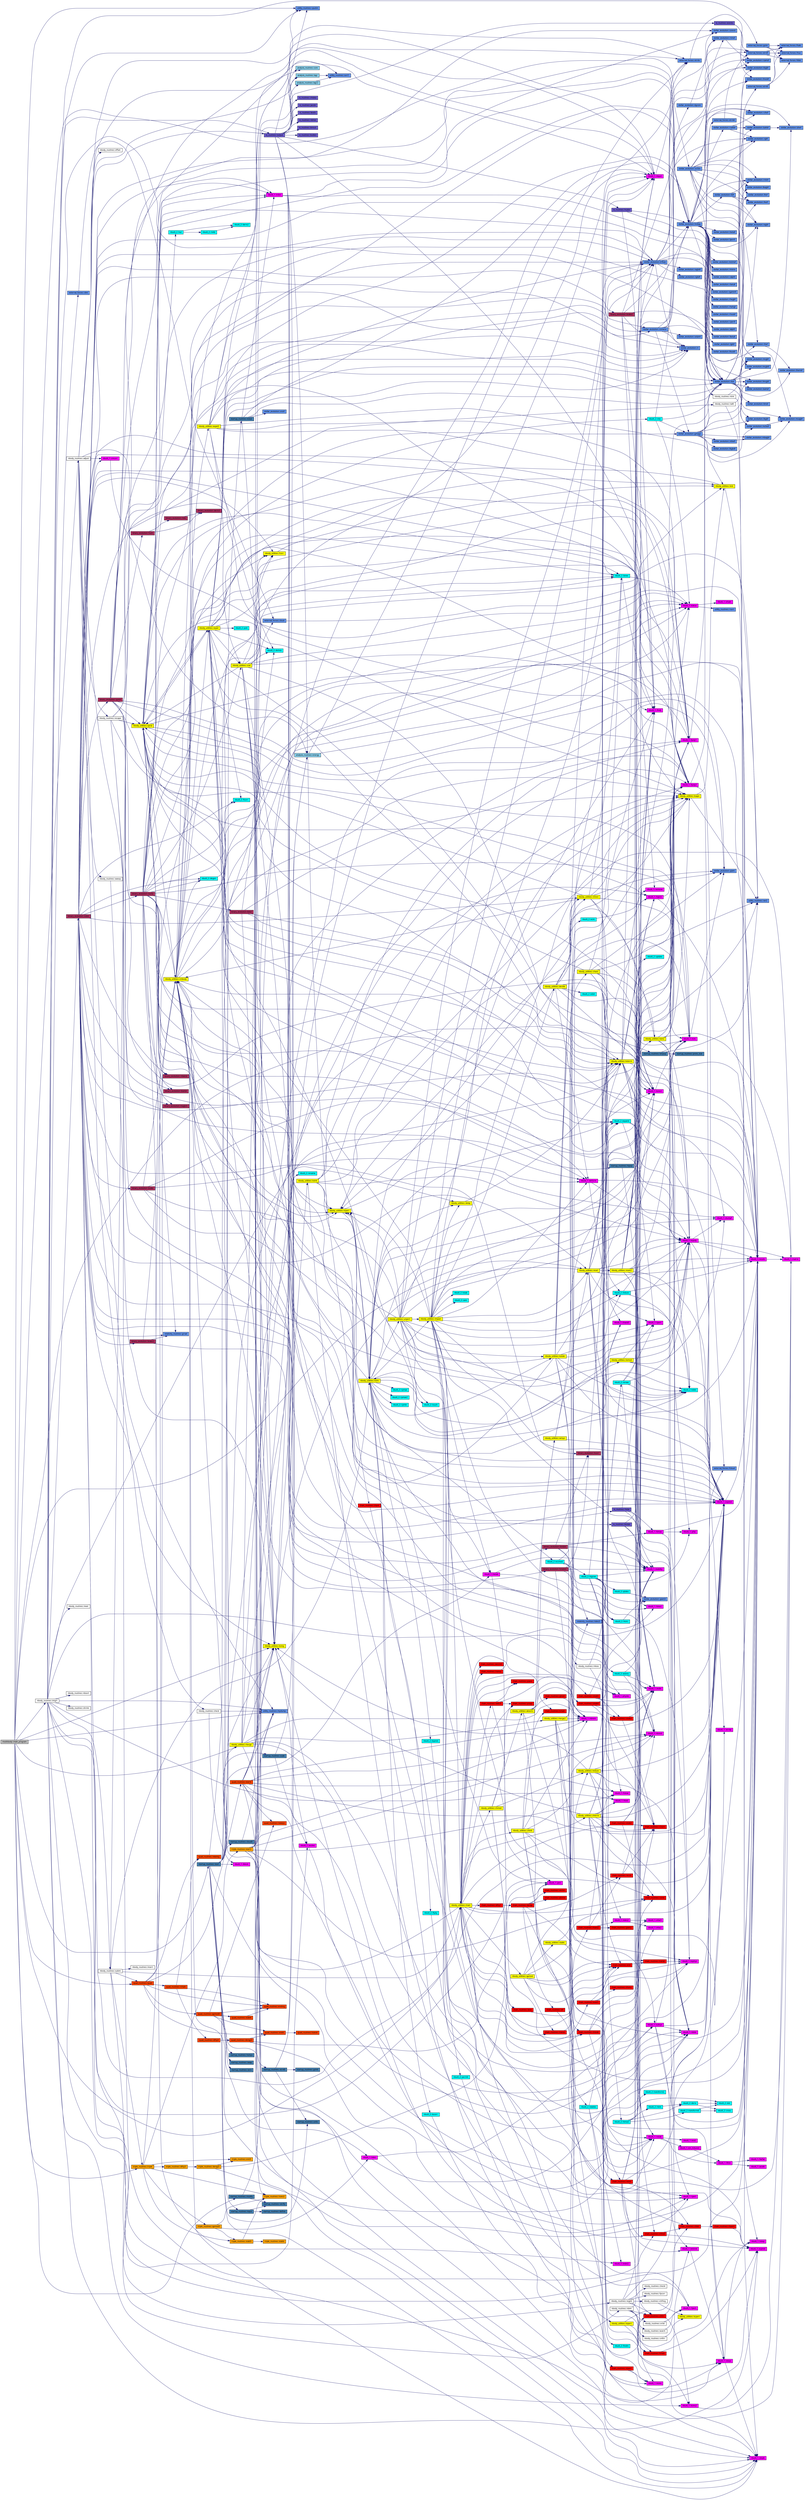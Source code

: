 digraph G
{
  edge [fontname="FreeSans.ttf",fontsize="10",labelfontname="FreeSans.ttf",labelfontsize="10"];
  node [fontname="FreeSans.ttf",fontsize="10",shape=record];
  rankdir=LR;
  Node1 [label="modnbody::main_program",height=0.2,width=0.4,color="black", fillcolor="grey75", style="filled" fontcolor="black"];
  Node1 -> Node2 [color="midnightblue",fontsize="10",style="solid",fontname="FreeSans.ttf"];
  Node2 [label="nbody_routines::adjust",height=0.2,width=0.4,color="black", fillcolor="white", style="filled",URL="$namespacenbody__routines.html#a66ef49c8a889d8519ce40fb49ff69b5c",tooltip="adjust Parameter adjustment and energy check."];
  Node2 -> Node3 [color="midnightblue",fontsize="10",style="solid",fontname="FreeSans.ttf"];
  Node3 [label="nbody_routines::check",height=0.2,width=0.4,color="black", fillcolor="white", style="filled",URL="$namespacenbody__routines.html#aa0f78dc9ee0632f43477270219ce0a36",tooltip="check Error check and restart."];
  Node3 -> Node4 [color="midnightblue",fontsize="10",style="solid",fontname="FreeSans.ttf"];
  Node4 [label="nbutil_1::iblock",height=0.2,width=0.4,color="black", fillcolor="magenta", style="filled",URL="$namespacenbutil__1.html#acb53c07048bdb9bb86315685ae76927f",tooltip="iblock Initialization of block steps."];
  Node3 -> Node5 [color="midnightblue",fontsize="10",style="solid",fontname="FreeSans.ttf"];
  Node5 [label="utility_routines::mydump",height=0.2,width=0.4,color="black", fillcolor="cornflowerblue", style="filled",URL="$namespaceutility__routines.html#ad609ebee68de3065ad4ca5471deaf69e",tooltip="not supposed to be here"];
  Node2 -> Node6 [color="midnightblue",fontsize="10",style="solid",fontname="FreeSans.ttf"];
  Node6 [label="nbutil_1::cmcorr",height=0.2,width=0.4,color="black", fillcolor="magenta", style="filled",URL="$namespacenbutil__1.html#a74e747957ff7962d5be9f3d0170527fb",tooltip="cmcorr referenced by nbody_routines::adjust(), and binary_evolution::mdot(). Center of mass &amp; total f..."];
  Node6 -> Node7 [color="midnightblue",fontsize="10",style="solid",fontname="FreeSans.ttf"];
  Node7 [label="nbutil_1::resolv",height=0.2,width=0.4,color="black", fillcolor="magenta", style="filled",URL="$namespacenbutil__1.html#a8d5d8a1be5db171cfa23c04c291b7994",tooltip="resolv only calls matrix Transformation of KS variables."];
  Node7 -> Node8 [color="midnightblue",fontsize="10",style="solid",fontname="FreeSans.ttf"];
  Node8 [label="nbutil_1::matrix",height=0.2,width=0.4,color="black", fillcolor="magenta", style="filled",URL="$namespacenbutil__1.html#aefa6d49aa9afa048e677bbd013c7ffbb",tooltip="matrix no other calls Levi-Civita matrix."];
  Node2 -> Node9 [color="midnightblue",fontsize="10",style="solid",fontname="FreeSans.ttf"];
  Node9 [label="analysis_routines::core",height=0.2,width=0.4,color="black", fillcolor="skyblue", style="filled",URL="$namespaceanalysis__routines.html#ab0949995672264c562888b3b46453e6b"];
  Node2 -> Node10 [color="midnightblue",fontsize="10",style="solid",fontname="FreeSans.ttf"];
  Node10 [label="utility_routines::cputim",height=0.2,width=0.4,color="black", fillcolor="cornflowerblue", style="filled",URL="$namespaceutility__routines.html#a07bbeb23a5ce1a8b1fa1105e9c8a844f"];
  Node2 -> Node11 [color="midnightblue",fontsize="10",style="solid",fontname="FreeSans.ttf"];
  Node11 [label="analysis_routines::energy",height=0.2,width=0.4,color="black", fillcolor="skyblue", style="filled",URL="$namespaceanalysis__routines.html#afb89c6067a98e1885d6129bda8174f38"];
  Node11 -> Node12 [color="midnightblue",fontsize="10",style="solid",fontname="FreeSans.ttf"];
  Node12 [label="chain_routines::chpot",height=0.2,width=0.4,color="black", fillcolor="red", style="filled",URL="$namespacechain__routines.html#a710cf48595a7bfe72fe3fef4ea7ec6ba"];
  Node12 -> Node13 [color="midnightblue",fontsize="10",style="solid",fontname="FreeSans.ttf"];
  Node13 [label="nbutil_1::xcpred",height=0.2,width=0.4,color="black", fillcolor="magenta", style="filled",URL="$namespacenbutil__1.html#a5cdf72c78f3331094c52475a859bd70d",tooltip="xcpred Prediction of global chain coordinates."];
  Node11 -> Node7 [color="midnightblue",fontsize="10",style="solid",fontname="FreeSans.ttf"];
  Node11 -> Node14 [color="midnightblue",fontsize="10",style="solid",fontname="FreeSans.ttf"];
  Node14 [label="external_forces::xtrnlv",height=0.2,width=0.4,color="black", fillcolor="cornflowerblue", style="filled",URL="$namespaceexternal__forces.html#a430a958be587d2317b4f2ef02805e8a6",tooltip="External potential and virial energy."];
  Node14 -> Node15 [color="midnightblue",fontsize="10",style="solid",fontname="FreeSans.ttf"];
  Node15 [label="external_forces::xtrnlf",height=0.2,width=0.4,color="black", fillcolor="cornflowerblue", style="filled",URL="$namespaceexternal__forces.html#a21a21c69433476df657ffa8c8dcd220a",tooltip="External force &amp; first derivative."];
  Node15 -> Node16 [color="midnightblue",fontsize="10",style="solid",fontname="FreeSans.ttf"];
  Node16 [label="external_forces::fdisk",height=0.2,width=0.4,color="black", fillcolor="cornflowerblue", style="filled",URL="$namespaceexternal__forces.html#acc57121bb296adc765ef98e5c8042012"];
  Node15 -> Node17 [color="midnightblue",fontsize="10",style="solid",fontname="FreeSans.ttf"];
  Node17 [label="external_forces::fhalo",height=0.2,width=0.4,color="black", fillcolor="cornflowerblue", style="filled",URL="$namespaceexternal__forces.html#a6464cd2dad67d80c9a255fe69cfb2e8a"];
  Node15 -> Node18 [color="midnightblue",fontsize="10",style="solid",fontname="FreeSans.ttf"];
  Node18 [label="external_forces::fnuc",height=0.2,width=0.4,color="black", fillcolor="cornflowerblue", style="filled",URL="$namespaceexternal__forces.html#a7893df73705e73e436e7c3355dad754c"];
  Node2 -> Node19 [color="midnightblue",fontsize="10",style="solid",fontname="FreeSans.ttf"];
  Node19 [label="nbody_routines::escape",height=0.2,width=0.4,color="black", fillcolor="white", style="filled",URL="$namespacenbody__routines.html#aad6643c587a3cdcec2ec2b5fbdbcefd4",tooltip="escape Escaper removal."];
  Node19 -> Node20 [color="midnightblue",fontsize="10",style="solid",fontname="FreeSans.ttf"];
  Node20 [label="chain_routines::chfind",height=0.2,width=0.4,color="black", fillcolor="red", style="filled",URL="$namespacechain__routines.html#a1e640d2153ad63ebccc6d9ba167ed9fd",tooltip="Referenced by nbody_routines::escape(), ksreg(), and ksterm()."];
  Node20 -> Node21 [color="midnightblue",fontsize="10",style="solid",fontname="FreeSans.ttf"];
  Node21 [label="chain_routines::chlist",height=0.2,width=0.4,color="black", fillcolor="red", style="filled",URL="$namespacechain__routines.html#a028778d8f979e3835cf38b2abc7d1e23"];
  Node21 -> Node22 [color="midnightblue",fontsize="10",style="solid",fontname="FreeSans.ttf"];
  Node22 [label="chain_routines::chpert",height=0.2,width=0.4,color="black", fillcolor="red", style="filled",URL="$namespacechain__routines.html#a895b40953b4b75ac50ea64369e28d1c3",tooltip="chpert only called by chlist"];
  Node22 -> Node13 [color="midnightblue",fontsize="10",style="solid",fontname="FreeSans.ttf"];
  Node20 -> Node13 [color="midnightblue",fontsize="10",style="solid",fontname="FreeSans.ttf"];
  Node19 -> Node23 [color="midnightblue",fontsize="10",style="solid",fontname="FreeSans.ttf"];
  Node23 [label="nbutil_1::hiarch",height=0.2,width=0.4,color="black", fillcolor="magenta", style="filled",URL="$namespacenbutil__1.html#aeff19091e86f88d9d49803a19cad6309",tooltip="hiarch References resolv() (final) and status(). Hierarchical system diagnostics."];
  Node23 -> Node7 [color="midnightblue",fontsize="10",style="solid",fontname="FreeSans.ttf"];
  Node23 -> Node24 [color="midnightblue",fontsize="10",style="solid",fontname="FreeSans.ttf"];
  Node24 [label="nbutil_1::status",height=0.2,width=0.4,color="black", fillcolor="magenta", style="filled",URL="$namespacenbutil__1.html#a4ba632a398bb6f291f819a3513233c64",tooltip="status group Current configuration."];
  Node24 -> Node25 [color="midnightblue",fontsize="10",style="solid",fontname="FreeSans.ttf"];
  Node25 [label="nbutil_1::ichain",height=0.2,width=0.4,color="black", fillcolor="magenta", style="filled",URL="$namespacenbutil__1.html#aabc71e02b5bb18d8ce9803fd9f0e1659",tooltip="ichain Determination of chain vector. only used by status"];
  Node24 -> Node26 [color="midnightblue",fontsize="10",style="solid",fontname="FreeSans.ttf"];
  Node26 [label="utility_routines::rsort",height=0.2,width=0.4,color="black", fillcolor="cornflowerblue", style="filled",URL="$namespaceutility__routines.html#aba7c9029f4e928109772dd41f2a899dc"];
  Node19 -> Node27 [color="midnightblue",fontsize="10",style="solid",fontname="FreeSans.ttf"];
  Node27 [label="nbutil_1::remove",height=0.2,width=0.4,color="black", fillcolor="magenta", style="filled",URL="$namespacenbutil__1.html#a0a9456cbb51e90f9b53e1b0fa13d2330",tooltip="remove no other calls Particle removal."];
  Node19 -> Node28 [color="midnightblue",fontsize="10",style="solid",fontname="FreeSans.ttf"];
  Node28 [label="nbody_utilities::spiral",height=0.2,width=0.4,color="black", fillcolor="yellow", style="filled",URL="$namespacenbody__utilities.html#a874e81f30cf1a04907f353980631903a",tooltip="spiral group Tidal circularization of binary orbit."];
  Node28 -> Node29 [color="midnightblue",fontsize="10",style="solid",fontname="FreeSans.ttf"];
  Node29 [label="nbutil_2::binev",height=0.2,width=0.4,color="black", fillcolor="cyan", style="filled",URL="$namespacenbutil__2.html#a395182ecd59bb83510502ed0b1a35f77",tooltip="binev References findj() (final) and status()"];
  Node29 -> Node30 [color="midnightblue",fontsize="10",style="solid",fontname="FreeSans.ttf"];
  Node30 [label="nbutil_1::findj",height=0.2,width=0.4,color="black", fillcolor="magenta", style="filled",URL="$namespacenbutil__1.html#a94755eac039720506902bfd356caae20",tooltip="findj no other calls Find merger ghost."];
  Node29 -> Node24 [color="midnightblue",fontsize="10",style="solid",fontname="FreeSans.ttf"];
  Node28 -> Node31 [color="midnightblue",fontsize="10",style="solid",fontname="FreeSans.ttf"];
  Node31 [label="nbody_utilities::cmbody",height=0.2,width=0.4,color="black", fillcolor="yellow", style="filled",URL="$namespacenbody__utilities.html#a74e7091df9c5ce782d2703d96da3e749",tooltip="cmbody group Formation of c.m. body by collision."];
  Node31 -> Node29 [color="midnightblue",fontsize="10",style="solid",fontname="FreeSans.ttf"];
  Node31 -> Node32 [color="midnightblue",fontsize="10",style="solid",fontname="FreeSans.ttf"];
  Node32 [label="nbutil_2::degen",height=0.2,width=0.4,color="black", fillcolor="cyan", style="filled",URL="$namespacenbutil__2.html#a5fffc092beb7b852c912aaff47ba3e6b",tooltip="degen Binary output for degenerate stars."];
  Node32 -> Node24 [color="midnightblue",fontsize="10",style="solid",fontname="FreeSans.ttf"];
  Node31 -> Node33 [color="midnightblue",fontsize="10",style="solid",fontname="FreeSans.ttf"];
  Node33 [label="nbutil_2::dtchck",height=0.2,width=0.4,color="black", fillcolor="cyan", style="filled",URL="$namespacenbutil__2.html#a1e8b5e7c0ef3e3e7bbfb57f8f93d360c",tooltip="dtchck no other calls Find the largest block time-step, starting with dt, that is commensurate with c..."];
  Node31 -> Node34 [color="midnightblue",fontsize="10",style="solid",fontname="FreeSans.ttf"];
  Node34 [label="nbody_utilities::expel",height=0.2,width=0.4,color="black", fillcolor="yellow", style="filled",URL="$namespacenbody__utilities.html#a857fd1980d93db84da9386f51f225f03",tooltip="expel called by cmbody and spiral Common envelope stage of interacting stars."];
  Node34 -> Node35 [color="midnightblue",fontsize="10",style="solid",fontname="FreeSans.ttf"];
  Node35 [label="nbody_utilities::coal",height=0.2,width=0.4,color="black", fillcolor="yellow", style="filled",URL="$namespacenbody__utilities.html#ace27cd5fd8404c0f1afb0684d34bd362",tooltip="coal Coalescence of Roche/CE binary. called indirectly by cmbody, but also external"];
  Node35 -> Node29 [color="midnightblue",fontsize="10",style="solid",fontname="FreeSans.ttf"];
  Node35 -> Node33 [color="midnightblue",fontsize="10",style="solid",fontname="FreeSans.ttf"];
  Node35 -> Node36 [color="midnightblue",fontsize="10",style="solid",fontname="FreeSans.ttf"];
  Node36 [label="nbody_utilities::fcorr",height=0.2,width=0.4,color="black", fillcolor="yellow", style="filled",URL="$namespacenbody__utilities.html#a2e7711e18caef2837ecccb1c13f3d24d",tooltip="fcorr References utility_routines::ran2(), and spiral(). Total force corrections due to masss loss..."];
  Node36 -> Node37 [color="midnightblue",fontsize="10",style="solid",fontname="FreeSans.ttf"];
  Node37 [label="nbody_utilities::kick",height=0.2,width=0.4,color="black", fillcolor="yellow", style="filled",URL="$namespacenbody__utilities.html#ae7afc2a5d5a3811fda363ea8509f6009",tooltip="kick References utility_routines::ran2(), and spiral(). Velocity kick for WD, neutron stars or black ..."];
  Node37 -> Node38 [color="midnightblue",fontsize="10",style="solid",fontname="FreeSans.ttf"];
  Node38 [label="utility_routines::ran2",height=0.2,width=0.4,color="black", fillcolor="cornflowerblue", style="filled",URL="$namespaceutility__routines.html#a07b18ea3ae62bae7d2d67178107c1c27"];
  Node37 -> Node28 [color="midnightblue",fontsize="10",style="solid",fontname="FreeSans.ttf"];
  Node35 -> Node39 [color="midnightblue",fontsize="10",style="solid",fontname="FreeSans.ttf"];
  Node39 [label="nbutil_1::fpoly1",height=0.2,width=0.4,color="black", fillcolor="magenta", style="filled",URL="$namespacenbutil__1.html#afba4ed9003365398c8175150cbb8d44b",tooltip="fpoly1 Force &amp; first derivative. References external_forces::fcloud(), and external_forces::xtrnld()..."];
  Node39 -> Node40 [color="midnightblue",fontsize="10",style="solid",fontname="FreeSans.ttf"];
  Node40 [label="external_forces::fcloud",height=0.2,width=0.4,color="black", fillcolor="cornflowerblue", style="filled",URL="$namespaceexternal__forces.html#a9a4396f6c449503775ae8fa9249a4918"];
  Node39 -> Node41 [color="midnightblue",fontsize="10",style="solid",fontname="FreeSans.ttf"];
  Node41 [label="external_forces::xtrnld",height=0.2,width=0.4,color="black", fillcolor="cornflowerblue", style="filled",URL="$namespaceexternal__forces.html#ab069c76c645649c040ef39e3c5f5b277",tooltip="External force &amp; derivatives."];
  Node41 -> Node15 [color="midnightblue",fontsize="10",style="solid",fontname="FreeSans.ttf"];
  Node35 -> Node42 [color="midnightblue",fontsize="10",style="solid",fontname="FreeSans.ttf"];
  Node42 [label="nbutil_1::fpoly2",height=0.2,width=0.4,color="black", fillcolor="magenta", style="filled",URL="$namespacenbutil__1.html#a6f94692e7e357f1299dd512ae43cd03e",tooltip="fpoly2 calls steps(), and external_forces::xtrnld(). Second &amp; third force derivative."];
  Node42 -> Node43 [color="midnightblue",fontsize="10",style="solid",fontname="FreeSans.ttf"];
  Node43 [label="nbutil_1::steps",height=0.2,width=0.4,color="black", fillcolor="magenta", style="filled",URL="$namespacenbutil__1.html#a063bf08e85f5e2bdea1d2367ed6c7789",tooltip="steps only calls stepk(), and tstep(). Initialization of time-steps &amp; prediction variables."];
  Node43 -> Node44 [color="midnightblue",fontsize="10",style="solid",fontname="FreeSans.ttf"];
  Node44 [label="nbutil_1::stepk",height=0.2,width=0.4,color="black", fillcolor="magenta", style="filled",URL="$namespacenbutil__1.html#a51f2905cec2e80f05652f4e8ded3246e",tooltip="stepk no other calls Block time-steps."];
  Node43 -> Node45 [color="midnightblue",fontsize="10",style="solid",fontname="FreeSans.ttf"];
  Node45 [label="nbutil_1::tstep",height=0.2,width=0.4,color="black", fillcolor="magenta", style="filled",URL="$namespacenbutil__1.html#a58d72f5676a787340e862372d1f1b225",tooltip="tstep General time-step criterion. no other subroutine calls"];
  Node42 -> Node41 [color="midnightblue",fontsize="10",style="solid",fontname="FreeSans.ttf"];
  Node35 -> Node46 [color="midnightblue",fontsize="10",style="solid",fontname="FreeSans.ttf"];
  Node46 [label="nbody_utilities::ksreg",height=0.2,width=0.4,color="black", fillcolor="yellow", style="filled",URL="$namespacenbody__utilities.html#a40b469ca94cc9ba3708923a6f342c90e",tooltip="ksreg group New KS regularization."];
  Node46 -> Node20 [color="midnightblue",fontsize="10",style="solid",fontname="FreeSans.ttf"];
  Node46 -> Node47 [color="midnightblue",fontsize="10",style="solid",fontname="FreeSans.ttf"];
  Node47 [label="nbutil_1::evolve",height=0.2,width=0.4,color="black", fillcolor="magenta", style="filled",URL="$namespacenbutil__1.html#acfa95392b4559d112942735228acb8ed",tooltip="evolve only calls resolv Binary diagnostics."];
  Node47 -> Node7 [color="midnightblue",fontsize="10",style="solid",fontname="FreeSans.ttf"];
  Node46 -> Node48 [color="midnightblue",fontsize="10",style="solid",fontname="FreeSans.ttf"];
  Node48 [label="nbody_utilities::ksinit",height=0.2,width=0.4,color="black", fillcolor="yellow", style="filled",URL="$namespacenbody__utilities.html#a253d0d0661c05cafeefa984990c715ca",tooltip="ksinit only called by ksreg Initialization of KS regularization."];
  Node48 -> Node39 [color="midnightblue",fontsize="10",style="solid",fontname="FreeSans.ttf"];
  Node48 -> Node42 [color="midnightblue",fontsize="10",style="solid",fontname="FreeSans.ttf"];
  Node48 -> Node49 [color="midnightblue",fontsize="10",style="solid",fontname="FreeSans.ttf"];
  Node49 [label="nbody_utilities::ksapo",height=0.2,width=0.4,color="black", fillcolor="yellow", style="filled",URL="$namespacenbody__utilities.html#affe4acdfddf363d3f9cb13f8d490987e",tooltip="ksapo References kick(), and utility_routines::ran2(). Apocentre/pericentre/random KS variables..."];
  Node49 -> Node37 [color="midnightblue",fontsize="10",style="solid",fontname="FreeSans.ttf"];
  Node49 -> Node38 [color="midnightblue",fontsize="10",style="solid",fontname="FreeSans.ttf"];
  Node48 -> Node50 [color="midnightblue",fontsize="10",style="solid",fontname="FreeSans.ttf"];
  Node50 [label="nbutil_2::kslist",height=0.2,width=0.4,color="black", fillcolor="cyan", style="filled",URL="$namespacenbutil__2.html#ad5a3fcec0339f5ecb6ba6c6e65b1b10d",tooltip="no other calls"];
  Node48 -> Node51 [color="midnightblue",fontsize="10",style="solid",fontname="FreeSans.ttf"];
  Node51 [label="nbody_utilities::ksperi",height=0.2,width=0.4,color="black", fillcolor="yellow", style="filled",URL="$namespacenbody__utilities.html#af417baf85398af8e5db319eb148759c5",tooltip="ksperi References ksint(), stumpf(), and xvpred(). Pericentre KS variables."];
  Node51 -> Node52 [color="midnightblue",fontsize="10",style="solid",fontname="FreeSans.ttf"];
  Node52 [label="nbody_utilities::ksint",height=0.2,width=0.4,color="black", fillcolor="yellow", style="filled",URL="$namespacenbody__utilities.html#a542dfe47cab08d2fbe7b792ecf87af1c",tooltip="ksint group Regularized integration."];
  Node52 -> Node53 [color="midnightblue",fontsize="10",style="solid",fontname="FreeSans.ttf"];
  Node53 [label="nbutil_2::assess",height=0.2,width=0.4,color="black", fillcolor="cyan", style="filled",URL="$namespacenbutil__2.html#a1467f891c1620e064a58e5407d8ac829",tooltip="assess only called by ::ksinit"];
  Node53 -> Node54 [color="midnightblue",fontsize="10",style="solid",fontname="FreeSans.ttf"];
  Node54 [label="nbutil_1::inclin",height=0.2,width=0.4,color="black", fillcolor="magenta", style="filled",URL="$namespacenbutil__1.html#ae0e861cf6024cc6a51a65ed2e78bb404",tooltip="inclin Inclination of hierarchical system. no other calls"];
  Node53 -> Node55 [color="midnightblue",fontsize="10",style="solid",fontname="FreeSans.ttf"];
  Node55 [label="nbutil_1::nstab",height=0.2,width=0.4,color="black", fillcolor="magenta", style="filled",URL="$namespacenbutil__1.html#aeb5b61f7e9996137cd17bb52873e039c",tooltip="nstab has no other calls general three-body stability algorithm nstab.f90 contains also ein_induced f..."];
  Node55 -> Node56 [color="midnightblue",fontsize="10",style="solid",fontname="FreeSans.ttf"];
  Node56 [label="nbutil_1::ein_induced",height=0.2,width=0.4,color="black", fillcolor="magenta", style="filled",URL="$namespacenbutil__1.html#a54bc3bbca54fc18d593af715b7abd455"];
  Node56 -> Node57 [color="midnightblue",fontsize="10",style="solid",fontname="FreeSans.ttf"];
  Node57 [label="nbutil_1::flmn",height=0.2,width=0.4,color="black", fillcolor="magenta", style="filled",URL="$namespacenbutil__1.html#a6dc562e671d33eca4ee16bf2912a44bc"];
  Node57 -> Node58 [color="midnightblue",fontsize="10",style="solid",fontname="FreeSans.ttf"];
  Node58 [label="nbutil_1::acosh",height=0.2,width=0.4,color="black", fillcolor="magenta", style="filled",URL="$namespacenbutil__1.html#ac2623e117688ab0cd1ec6f5bef33e712"];
  Node57 -> Node59 [color="midnightblue",fontsize="10",style="solid",fontname="FreeSans.ttf"];
  Node59 [label="nbutil_1::facfac",height=0.2,width=0.4,color="black", fillcolor="magenta", style="filled",URL="$namespacenbutil__1.html#a6e830e599a2aaaadc27ba37934e7696e"];
  Node55 -> Node60 [color="midnightblue",fontsize="10",style="solid",fontname="FreeSans.ttf"];
  Node60 [label="nbutil_1::eoct",height=0.2,width=0.4,color="black", fillcolor="magenta", style="filled",URL="$namespacenbutil__1.html#a272270cd164c80c1ab1a95523cb7e15a"];
  Node55 -> Node57 [color="midnightblue",fontsize="10",style="solid",fontname="FreeSans.ttf"];
  Node53 -> Node61 [color="midnightblue",fontsize="10",style="solid",fontname="FreeSans.ttf"];
  Node61 [label="nbutil_1::stability",height=0.2,width=0.4,color="black", fillcolor="magenta", style="filled",URL="$namespacenbutil__1.html#a9b61c2daaa1cc2ab326b28bed4f8942a",tooltip="stability no other calls Three-body stability test (Mardling &amp; Aarseth 1999)"];
  Node52 -> Node62 [color="midnightblue",fontsize="10",style="solid",fontname="FreeSans.ttf"];
  Node62 [label="nbody_utilities::chrect",height=0.2,width=0.4,color="black", fillcolor="yellow", style="filled",URL="$namespacenbody__utilities.html#a082a521785bb4b3b9c8bb5fddf39639b",tooltip="chrect Rectification of chaotic orbit. binary stellar evolution?"];
  Node62 -> Node29 [color="midnightblue",fontsize="10",style="solid",fontname="FreeSans.ttf"];
  Node62 -> Node63 [color="midnightblue",fontsize="10",style="solid",fontname="FreeSans.ttf"];
  Node63 [label="nbutil_1::chaos0",height=0.2,width=0.4,color="black", fillcolor="magenta", style="filled",URL="$namespacenbutil__1.html#a6a901275f55da55ceeaac6d59b6765ec",tooltip="chaos0 no other calls Initial chaos boundary parameters."];
  Node62 -> Node31 [color="midnightblue",fontsize="10",style="solid",fontname="FreeSans.ttf"];
  Node62 -> Node64 [color="midnightblue",fontsize="10",style="solid",fontname="FreeSans.ttf"];
  Node64 [label="stellar_evolution::giant",height=0.2,width=0.4,color="black", fillcolor="cornflowerblue", style="filled",URL="$namespacestellar__evolution.html#a576a8e3389b25be58f4ec43d39db1d80",tooltip="giant Structure constants of giant star."];
  Node62 -> Node49 [color="midnightblue",fontsize="10",style="solid",fontname="FreeSans.ttf"];
  Node62 -> Node51 [color="midnightblue",fontsize="10",style="solid",fontname="FreeSans.ttf"];
  Node62 -> Node65 [color="midnightblue",fontsize="10",style="solid",fontname="FreeSans.ttf"];
  Node65 [label="nbutil_1::ksrect",height=0.2,width=0.4,color="black", fillcolor="magenta", style="filled",URL="$namespacenbutil__1.html#afeea6e87098e92726fb5aa9058dd00c4",tooltip="ksrect References stellar_evolution::tcirc(). Rectification of KS orbit."];
  Node65 -> Node66 [color="midnightblue",fontsize="10",style="solid",fontname="FreeSans.ttf"];
  Node66 [label="nbutil_1::tcirc",height=0.2,width=0.4,color="black", fillcolor="magenta", style="filled",URL="$namespacenbutil__1.html#a32a7d73bdffa879dea45016b8a810387",tooltip="tcirc Circularization time."];
  Node66 -> Node64 [color="midnightblue",fontsize="10",style="solid",fontname="FreeSans.ttf"];
  Node62 -> Node28 [color="midnightblue",fontsize="10",style="solid",fontname="FreeSans.ttf"];
  Node62 -> Node66 [color="midnightblue",fontsize="10",style="solid",fontname="FreeSans.ttf"];
  Node62 -> Node67 [color="midnightblue",fontsize="10",style="solid",fontname="FreeSans.ttf"];
  Node67 [label="nbutil_1::xvpred",height=0.2,width=0.4,color="black", fillcolor="magenta", style="filled",URL="$namespacenbutil__1.html#a67a390a7dc2a1e6795f7f8e16852b5da",tooltip="xvpred only calls resolv Prediction of coordinates &amp; velocities."];
  Node67 -> Node7 [color="midnightblue",fontsize="10",style="solid",fontname="FreeSans.ttf"];
  Node52 -> Node31 [color="midnightblue",fontsize="10",style="solid",fontname="FreeSans.ttf"];
  Node52 -> Node68 [color="midnightblue",fontsize="10",style="solid",fontname="FreeSans.ttf"];
  Node68 [label="nbody_utilities::delay",height=0.2,width=0.4,color="black", fillcolor="yellow", style="filled",URL="$namespacenbody__utilities.html#aa042cf4c0be4f6a83060044202350b43",tooltip="delay only calls ksterm Delay of multiple regularization. Referenced by impact(), nbody_routines::int..."];
  Node68 -> Node69 [color="midnightblue",fontsize="10",style="solid",fontname="FreeSans.ttf"];
  Node69 [label="nbody_utilities::ksterm",height=0.2,width=0.4,color="black", fillcolor="yellow", style="filled",URL="$namespacenbody__utilities.html#a703ad2ddac8bb99d13266eb1e129a085",tooltip="ksterm Termination of KS regularization."];
  Node69 -> Node20 [color="midnightblue",fontsize="10",style="solid",fontname="FreeSans.ttf"];
  Node69 -> Node39 [color="midnightblue",fontsize="10",style="solid",fontname="FreeSans.ttf"];
  Node69 -> Node42 [color="midnightblue",fontsize="10",style="solid",fontname="FreeSans.ttf"];
  Node69 -> Node52 [color="midnightblue",fontsize="10",style="solid",fontname="FreeSans.ttf"];
  Node69 -> Node65 [color="midnightblue",fontsize="10",style="solid",fontname="FreeSans.ttf"];
  Node69 -> Node70 [color="midnightblue",fontsize="10",style="solid",fontname="FreeSans.ttf"];
  Node70 [label="nbutil_1::ksres",height=0.2,width=0.4,color="black", fillcolor="magenta", style="filled",URL="$namespacenbutil__1.html#af6d63fa887d5a87fd8371152b7bb901f",tooltip="ksres only called by ::ksreg Coordinates of regularized pair."];
  Node69 -> Node71 [color="midnightblue",fontsize="10",style="solid",fontname="FreeSans.ttf"];
  Node71 [label="nbutil_1::nblist",height=0.2,width=0.4,color="black", fillcolor="magenta", style="filled",URL="$namespacenbutil__1.html#afe4daf4f7f7485b6ba6df21cf09456ea",tooltip="nblist no other subroutine calls Neighbour list &amp; radius."];
  Node69 -> Node72 [color="midnightblue",fontsize="10",style="solid",fontname="FreeSans.ttf"];
  Node72 [label="nbutil_1::nbpot",height=0.2,width=0.4,color="black", fillcolor="magenta", style="filled",URL="$namespacenbutil__1.html#abbdb114dd85f2e59e782d1d6756fb5d9",tooltip="nbpot Potential energy of subsystem. References external_forces::xtrnlv()."];
  Node72 -> Node14 [color="midnightblue",fontsize="10",style="solid",fontname="FreeSans.ttf"];
  Node69 -> Node27 [color="midnightblue",fontsize="10",style="solid",fontname="FreeSans.ttf"];
  Node69 -> Node7 [color="midnightblue",fontsize="10",style="solid",fontname="FreeSans.ttf"];
  Node69 -> Node28 [color="midnightblue",fontsize="10",style="solid",fontname="FreeSans.ttf"];
  Node69 -> Node73 [color="midnightblue",fontsize="10",style="solid",fontname="FreeSans.ttf"];
  Node73 [label="nbutil_1::stumpf",height=0.2,width=0.4,color="black", fillcolor="magenta", style="filled",URL="$namespacenbutil__1.html#a5c11a40f1141eb2eb4b4e08503368824",tooltip="stumpf no other calls Modified Stumpff functions."];
  Node69 -> Node74 [color="midnightblue",fontsize="10",style="solid",fontname="FreeSans.ttf"];
  Node74 [label="nbutil_2::update",height=0.2,width=0.4,color="black", fillcolor="cyan", style="filled",URL="$namespacenbutil__2.html#ae28b4a8493e8a05af864ede8db9b7295",tooltip="update only called by ::ksterm"];
  Node69 -> Node67 [color="midnightblue",fontsize="10",style="solid",fontname="FreeSans.ttf"];
  Node52 -> Node75 [color="midnightblue",fontsize="10",style="solid",fontname="FreeSans.ttf"];
  Node75 [label="nbutil_2::eccmod",height=0.2,width=0.4,color="black", fillcolor="cyan", style="filled",URL="$namespacenbutil__2.html#a4f24a74959f2b8cdfb89f02c90849271",tooltip="eccmod only called by ::ksint"];
  Node75 -> Node30 [color="midnightblue",fontsize="10",style="solid",fontname="FreeSans.ttf"];
  Node75 -> Node76 [color="midnightblue",fontsize="10",style="solid",fontname="FreeSans.ttf"];
  Node76 [label="nbutil_2::hicirc",height=0.2,width=0.4,color="black", fillcolor="cyan", style="filled",URL="$namespacenbutil__2.html#a5a391408a537f6becf87d720cb5fd816",tooltip="hicirc Eccentricity for given circularization time. should probably be a function not a subroutine..."];
  Node76 -> Node77 [color="midnightblue",fontsize="10",style="solid",fontname="FreeSans.ttf"];
  Node77 [label="stellar_evolution::giant3",height=0.2,width=0.4,color="black", fillcolor="cornflowerblue", style="filled",URL="$namespacestellar__evolution.html#af07758aab6210bae4f16bba88bc89210",tooltip="giant3 Structure constants of giant star. should probably be a function not a subroutine"];
  Node75 -> Node78 [color="midnightblue",fontsize="10",style="solid",fontname="FreeSans.ttf"];
  Node78 [label="nbutil_2::higrow",height=0.2,width=0.4,color="black", fillcolor="cyan", style="filled",URL="$namespacenbutil__2.html#ad53ad08835f621da910b7b2d9b6f66a3",tooltip="higrow only called by eccmod"];
  Node78 -> Node63 [color="midnightblue",fontsize="10",style="solid",fontname="FreeSans.ttf"];
  Node78 -> Node77 [color="midnightblue",fontsize="10",style="solid",fontname="FreeSans.ttf"];
  Node78 -> Node76 [color="midnightblue",fontsize="10",style="solid",fontname="FreeSans.ttf"];
  Node78 -> Node79 [color="midnightblue",fontsize="10",style="solid",fontname="FreeSans.ttf"];
  Node79 [label="nbutil_2::himod",height=0.2,width=0.4,color="black", fillcolor="cyan", style="filled",URL="$namespacenbutil__2.html#a849fe7a7e45572c3529cbb50562764c1",tooltip="himod only called by higrow himod.f90 also contains transform2 and transform4 and dot and cross..."];
  Node79 -> Node80 [color="midnightblue",fontsize="10",style="solid",fontname="FreeSans.ttf"];
  Node80 [label="nbutil_2::deriv",height=0.2,width=0.4,color="black", fillcolor="cyan", style="filled",URL="$namespacenbutil__2.html#a34bdaa4489ab125f8816a3c0991427b3"];
  Node80 -> Node81 [color="midnightblue",fontsize="10",style="solid",fontname="FreeSans.ttf"];
  Node81 [label="nbutil_2::cross",height=0.2,width=0.4,color="black", fillcolor="cyan", style="filled",URL="$namespacenbutil__2.html#a4967350a2155bfdd262986ad83eacece"];
  Node80 -> Node82 [color="midnightblue",fontsize="10",style="solid",fontname="FreeSans.ttf"];
  Node82 [label="nbutil_2::dot",height=0.2,width=0.4,color="black", fillcolor="cyan", style="filled",URL="$namespacenbutil__2.html#acfe2b8ee1d17eda466f708bef130091d"];
  Node79 -> Node82 [color="midnightblue",fontsize="10",style="solid",fontname="FreeSans.ttf"];
  Node79 -> Node83 [color="midnightblue",fontsize="10",style="solid",fontname="FreeSans.ttf"];
  Node83 [label="nbutil_2::rkint",height=0.2,width=0.4,color="black", fillcolor="cyan", style="filled",URL="$namespacenbutil__2.html#aa7bab91db88033c8b9cc46b904cd485d",tooltip="rkint only called by himod"];
  Node83 -> Node80 [color="midnightblue",fontsize="10",style="solid",fontname="FreeSans.ttf"];
  Node79 -> Node84 [color="midnightblue",fontsize="10",style="solid",fontname="FreeSans.ttf"];
  Node84 [label="nbutil_2::transform2",height=0.2,width=0.4,color="black", fillcolor="cyan", style="filled",URL="$namespacenbutil__2.html#ab71795195547d85177474d581e959e46"];
  Node79 -> Node85 [color="midnightblue",fontsize="10",style="solid",fontname="FreeSans.ttf"];
  Node85 [label="nbutil_2::transform4",height=0.2,width=0.4,color="black", fillcolor="cyan", style="filled",URL="$namespacenbutil__2.html#aea090a900d2d57a5ea3fedd86a5cf62f"];
  Node85 -> Node81 [color="midnightblue",fontsize="10",style="solid",fontname="FreeSans.ttf"];
  Node85 -> Node82 [color="midnightblue",fontsize="10",style="solid",fontname="FreeSans.ttf"];
  Node78 -> Node86 [color="midnightblue",fontsize="10",style="solid",fontname="FreeSans.ttf"];
  Node86 [label="nbutil_1::hirect",height=0.2,width=0.4,color="black", fillcolor="magenta", style="filled",URL="$namespacenbutil__1.html#aff77ba0facc3a200fe7aa7592e7350b9",tooltip="hirect Rectification of hierarchical binary."];
  Node78 -> Node87 [color="midnightblue",fontsize="10",style="solid",fontname="FreeSans.ttf"];
  Node87 [label="nbutil_1::ksphys",height=0.2,width=0.4,color="black", fillcolor="magenta", style="filled",URL="$namespacenbutil__1.html#a4c13ca7f73afe654e0e2adc140784226",tooltip="ksphys Transformation from KS to physical variables. no other calls"];
  Node78 -> Node55 [color="midnightblue",fontsize="10",style="solid",fontname="FreeSans.ttf"];
  Node78 -> Node88 [color="midnightblue",fontsize="10",style="solid",fontname="FreeSans.ttf"];
  Node88 [label="nbutil_1::pfac",height=0.2,width=0.4,color="black", fillcolor="magenta", style="filled",URL="$namespacenbutil__1.html#a5bb2db95f15d1430730d8bb816f3f101",tooltip="pfac no other calls Precession factor for hierarchy."];
  Node78 -> Node89 [color="midnightblue",fontsize="10",style="solid",fontname="FreeSans.ttf"];
  Node89 [label="nbutil_1::physks",height=0.2,width=0.4,color="black", fillcolor="magenta", style="filled",URL="$namespacenbutil__1.html#a743c527ca0dae44157a175d22689870b",tooltip="physks no other calls Transformation from physical to KS variables."];
  Node78 -> Node90 [color="midnightblue",fontsize="10",style="solid",fontname="FreeSans.ttf"];
  Node90 [label="nbutil_2::qtides",height=0.2,width=0.4,color="black", fillcolor="cyan", style="filled",URL="$namespacenbutil__2.html#a6705fea10da5476bc0e1680ff283445d",tooltip="qtides only called by higrow"];
  Node90 -> Node77 [color="midnightblue",fontsize="10",style="solid",fontname="FreeSans.ttf"];
  Node78 -> Node61 [color="midnightblue",fontsize="10",style="solid",fontname="FreeSans.ttf"];
  Node75 -> Node7 [color="midnightblue",fontsize="10",style="solid",fontname="FreeSans.ttf"];
  Node52 -> Node91 [color="midnightblue",fontsize="10",style="solid",fontname="FreeSans.ttf"];
  Node91 [label="nbutil_2::flyby",height=0.2,width=0.4,color="black", fillcolor="cyan", style="filled",URL="$namespacenbutil__2.html#a9d2ff073c9d215592e58a0a0e7106fb3",tooltip="flyby only called by ::ksint"];
  Node91 -> Node92 [color="midnightblue",fontsize="10",style="solid",fontname="FreeSans.ttf"];
  Node92 [label="nbutil_1::fpert",height=0.2,width=0.4,color="black", fillcolor="magenta", style="filled",URL="$namespacenbutil__1.html#a4abe6009bb6bac26b073e98b94604b9a",tooltip="fpert no other calls Perturbing force on dominant bodies."];
  Node52 -> Node93 [color="midnightblue",fontsize="10",style="solid",fontname="FreeSans.ttf"];
  Node93 [label="nbody_utilities::impact",height=0.2,width=0.4,color="black", fillcolor="yellow", style="filled",URL="$namespacenbody__utilities.html#a7d64fc388757dd261b7bfb909f2fb460",tooltip="impact Multiple collision or merger search"];
  Node93 -> Node94 [color="midnightblue",fontsize="10",style="solid",fontname="FreeSans.ttf"];
  Node94 [label="nbody_utilities::chain",height=0.2,width=0.4,color="black", fillcolor="yellow", style="filled",URL="$namespacenbody__utilities.html#a422c239a0ba55f054b49214f8a922d8f",tooltip="callgraph callergraph"];
  Node94 -> Node95 [color="midnightblue",fontsize="10",style="solid",fontname="FreeSans.ttf"];
  Node95 [label="nbody_utilities::chinit",height=0.2,width=0.4,color="black", fillcolor="yellow", style="filled",URL="$namespacenbody__utilities.html#a6abaa7d00f19a973868a8398e15f4451"];
  Node95 -> Node96 [color="midnightblue",fontsize="10",style="solid",fontname="FreeSans.ttf"];
  Node96 [label="chain_routines::chfirr",height=0.2,width=0.4,color="black", fillcolor="red", style="filled",URL="$namespacechain__routines.html#a1d7097ca7cca951e7544ecaaf97a3a86"];
  Node96 -> Node21 [color="midnightblue",fontsize="10",style="solid",fontname="FreeSans.ttf"];
  Node96 -> Node97 [color="midnightblue",fontsize="10",style="solid",fontname="FreeSans.ttf"];
  Node97 [label="nbutil_1::ksres2",height=0.2,width=0.4,color="black", fillcolor="magenta", style="filled",URL="$namespacenbutil__1.html#a8b92297141d90ce6a6777320afd46af3",tooltip="ksres2 Coordinates &amp; velocities of KS pair. only calls matrix"];
  Node97 -> Node8 [color="midnightblue",fontsize="10",style="solid",fontname="FreeSans.ttf"];
  Node95 -> Node21 [color="midnightblue",fontsize="10",style="solid",fontname="FreeSans.ttf"];
  Node95 -> Node98 [color="midnightblue",fontsize="10",style="solid",fontname="FreeSans.ttf"];
  Node98 [label="chain_routines::const",height=0.2,width=0.4,color="black", fillcolor="red", style="filled",URL="$namespacechain__routines.html#ac3c15b0bd51eb61d5387ece8628c82aa"];
  Node95 -> Node99 [color="midnightblue",fontsize="10",style="solid",fontname="FreeSans.ttf"];
  Node99 [label="nbutil_1::nbrem",height=0.2,width=0.4,color="black", fillcolor="magenta", style="filled",URL="$namespacenbutil__1.html#ab56f57b7ab348df17634485a002619fc",tooltip="nbrem no other calls Removal of ghosts from neighbour lists."];
  Node95 -> Node100 [color="midnightblue",fontsize="10",style="solid",fontname="FreeSans.ttf"];
  Node100 [label="nbutil_1::nbrest",height=0.2,width=0.4,color="black", fillcolor="magenta", style="filled",URL="$namespacenbutil__1.html#a3f1616ad94e66097bb0924c7f1f615c3",tooltip="nbrest no other calls Restore ghosts in neighbour lists."];
  Node95 -> Node101 [color="midnightblue",fontsize="10",style="solid",fontname="FreeSans.ttf"];
  Node101 [label="nbody_utilities::setsys",height=0.2,width=0.4,color="black", fillcolor="yellow", style="filled",URL="$namespacenbody__utilities.html#a07b12745b00d398a3aef14b7edb0dba7"];
  Node101 -> Node69 [color="midnightblue",fontsize="10",style="solid",fontname="FreeSans.ttf"];
  Node101 -> Node102 [color="midnightblue",fontsize="10",style="solid",fontname="FreeSans.ttf"];
  Node102 [label="nbody_utilities::reset",height=0.2,width=0.4,color="black", fillcolor="yellow", style="filled",URL="$namespacenbody__utilities.html#a6360cd34c9612de7f68ea0c543fd02f5",tooltip="reset called by impact and externally Restore hierarchical configuration."];
  Node102 -> Node103 [color="midnightblue",fontsize="10",style="solid",fontname="FreeSans.ttf"];
  Node103 [label="nbutil_1::fclose",height=0.2,width=0.4,color="black", fillcolor="magenta", style="filled",URL="$namespacenbutil__1.html#a30098d0ef093319cc488625e781e1f16",tooltip="fclose no other calls Force &amp; first derivative from close bodies."];
  Node102 -> Node39 [color="midnightblue",fontsize="10",style="solid",fontname="FreeSans.ttf"];
  Node102 -> Node42 [color="midnightblue",fontsize="10",style="solid",fontname="FreeSans.ttf"];
  Node102 -> Node23 [color="midnightblue",fontsize="10",style="solid",fontname="FreeSans.ttf"];
  Node102 -> Node50 [color="midnightblue",fontsize="10",style="solid",fontname="FreeSans.ttf"];
  Node102 -> Node104 [color="midnightblue",fontsize="10",style="solid",fontname="FreeSans.ttf"];
  Node104 [label="nbutil_1::kspoly",height=0.2,width=0.4,color="black", fillcolor="magenta", style="filled",URL="$namespacenbutil__1.html#ad670f4a14b94e04d742182d5c3aedf9a",tooltip="kspoly calls matrix(), resolv(), stumpf(), xtrnlp(), and xvpred(). Initialization of KS polynomials..."];
  Node104 -> Node8 [color="midnightblue",fontsize="10",style="solid",fontname="FreeSans.ttf"];
  Node104 -> Node7 [color="midnightblue",fontsize="10",style="solid",fontname="FreeSans.ttf"];
  Node104 -> Node73 [color="midnightblue",fontsize="10",style="solid",fontname="FreeSans.ttf"];
  Node104 -> Node105 [color="midnightblue",fontsize="10",style="solid",fontname="FreeSans.ttf"];
  Node105 [label="nbutil_1::xtrnlp",height=0.2,width=0.4,color="black", fillcolor="magenta", style="filled",URL="$namespacenbutil__1.html#acb955890d4f591f10d2c66fd7b781471",tooltip="xtrnlp no other calls External KS perturbation"];
  Node104 -> Node67 [color="midnightblue",fontsize="10",style="solid",fontname="FreeSans.ttf"];
  Node102 -> Node46 [color="midnightblue",fontsize="10",style="solid",fontname="FreeSans.ttf"];
  Node102 -> Node69 [color="midnightblue",fontsize="10",style="solid",fontname="FreeSans.ttf"];
  Node102 -> Node72 [color="midnightblue",fontsize="10",style="solid",fontname="FreeSans.ttf"];
  Node102 -> Node100 [color="midnightblue",fontsize="10",style="solid",fontname="FreeSans.ttf"];
  Node102 -> Node106 [color="midnightblue",fontsize="10",style="solid",fontname="FreeSans.ttf"];
  Node106 [label="nbody_utilities::reset2",height=0.2,width=0.4,color="black", fillcolor="yellow", style="filled",URL="$namespacenbody__utilities.html#aff59f8209bb838522c60c5c60f83245b",tooltip="reset2 only called by reset Termination of double hierarchy."];
  Node106 -> Node30 [color="midnightblue",fontsize="10",style="solid",fontname="FreeSans.ttf"];
  Node106 -> Node39 [color="midnightblue",fontsize="10",style="solid",fontname="FreeSans.ttf"];
  Node106 -> Node42 [color="midnightblue",fontsize="10",style="solid",fontname="FreeSans.ttf"];
  Node106 -> Node23 [color="midnightblue",fontsize="10",style="solid",fontname="FreeSans.ttf"];
  Node106 -> Node54 [color="midnightblue",fontsize="10",style="solid",fontname="FreeSans.ttf"];
  Node106 -> Node107 [color="midnightblue",fontsize="10",style="solid",fontname="FreeSans.ttf"];
  Node107 [label="nbody_utilities::ksin2",height=0.2,width=0.4,color="black", fillcolor="yellow", style="filled",URL="$namespacenbody__utilities.html#adbd10a5bc70d69b5e883c9bf4ebaa13a",tooltip="ksin2 Initialization of hierarchical KS."];
  Node107 -> Node39 [color="midnightblue",fontsize="10",style="solid",fontname="FreeSans.ttf"];
  Node107 -> Node42 [color="midnightblue",fontsize="10",style="solid",fontname="FreeSans.ttf"];
  Node107 -> Node49 [color="midnightblue",fontsize="10",style="solid",fontname="FreeSans.ttf"];
  Node107 -> Node50 [color="midnightblue",fontsize="10",style="solid",fontname="FreeSans.ttf"];
  Node107 -> Node51 [color="midnightblue",fontsize="10",style="solid",fontname="FreeSans.ttf"];
  Node107 -> Node104 [color="midnightblue",fontsize="10",style="solid",fontname="FreeSans.ttf"];
  Node107 -> Node8 [color="midnightblue",fontsize="10",style="solid",fontname="FreeSans.ttf"];
  Node107 -> Node71 [color="midnightblue",fontsize="10",style="solid",fontname="FreeSans.ttf"];
  Node107 -> Node108 [color="midnightblue",fontsize="10",style="solid",fontname="FreeSans.ttf"];
  Node108 [label="nbutil_1::tperi",height=0.2,width=0.4,color="black", fillcolor="magenta", style="filled",URL="$namespacenbutil__1.html#a23e95bd8075244d0d24ed4487789028e",tooltip="tperi no other calls Pericentre time for KS motion."];
  Node106 -> Node50 [color="midnightblue",fontsize="10",style="solid",fontname="FreeSans.ttf"];
  Node106 -> Node104 [color="midnightblue",fontsize="10",style="solid",fontname="FreeSans.ttf"];
  Node106 -> Node71 [color="midnightblue",fontsize="10",style="solid",fontname="FreeSans.ttf"];
  Node106 -> Node72 [color="midnightblue",fontsize="10",style="solid",fontname="FreeSans.ttf"];
  Node106 -> Node100 [color="midnightblue",fontsize="10",style="solid",fontname="FreeSans.ttf"];
  Node106 -> Node55 [color="midnightblue",fontsize="10",style="solid",fontname="FreeSans.ttf"];
  Node106 -> Node7 [color="midnightblue",fontsize="10",style="solid",fontname="FreeSans.ttf"];
  Node106 -> Node61 [color="midnightblue",fontsize="10",style="solid",fontname="FreeSans.ttf"];
  Node106 -> Node109 [color="midnightblue",fontsize="10",style="solid",fontname="FreeSans.ttf"];
  Node109 [label="stellar_evolution::trflow",height=0.2,width=0.4,color="black", fillcolor="cornflowerblue", style="filled",URL="$namespacestellar__evolution.html#a70cec1d526921cece333d3401549a460",tooltip="trflow Time until Roche overflow."];
  Node109 -> Node110 [color="midnightblue",fontsize="10",style="solid",fontname="FreeSans.ttf"];
  Node110 [label="stellar_evolution::hrdiag",height=0.2,width=0.4,color="black", fillcolor="cornflowerblue", style="filled",URL="$namespacestellar__evolution.html#a0482b0c4be89d72f104cf22b85cf62ed",tooltip="H-R diagram for population I stars."];
  Node110 -> Node111 [color="midnightblue",fontsize="10",style="solid",fontname="FreeSans.ttf"];
  Node111 [label="stellar_evolution::lalphf",height=0.2,width=0.4,color="black", fillcolor="cornflowerblue", style="filled",URL="$namespacestellar__evolution.html#ad0a405f883237d2afb6af6c8942e191b"];
  Node110 -> Node112 [color="midnightblue",fontsize="10",style="solid",fontname="FreeSans.ttf"];
  Node112 [label="stellar_evolution::lbetaf",height=0.2,width=0.4,color="black", fillcolor="cornflowerblue", style="filled",URL="$namespacestellar__evolution.html#a24d7721547b157ac4f4200c0599d5c2d"];
  Node110 -> Node113 [color="midnightblue",fontsize="10",style="solid",fontname="FreeSans.ttf"];
  Node113 [label="stellar_evolution::lgbtf",height=0.2,width=0.4,color="black", fillcolor="cornflowerblue", style="filled",URL="$namespacestellar__evolution.html#a5ac96c085bfec70d41bb352eb401d2cf"];
  Node110 -> Node114 [color="midnightblue",fontsize="10",style="solid",fontname="FreeSans.ttf"];
  Node114 [label="stellar_evolution::lhookf",height=0.2,width=0.4,color="black", fillcolor="cornflowerblue", style="filled",URL="$namespacestellar__evolution.html#a2594b931a081ef97d20efe421a101c24"];
  Node110 -> Node115 [color="midnightblue",fontsize="10",style="solid",fontname="FreeSans.ttf"];
  Node115 [label="stellar_evolution::lmcgbf",height=0.2,width=0.4,color="black", fillcolor="cornflowerblue", style="filled",URL="$namespacestellar__evolution.html#a5998e24583c0cbaf1afe8aa85954c66b"];
  Node110 -> Node116 [color="midnightblue",fontsize="10",style="solid",fontname="FreeSans.ttf"];
  Node116 [label="stellar_evolution::lnetaf",height=0.2,width=0.4,color="black", fillcolor="cornflowerblue", style="filled",URL="$namespacestellar__evolution.html#a94e0235bb4fa2562b12354190ffa12ab"];
  Node110 -> Node117 [color="midnightblue",fontsize="10",style="solid",fontname="FreeSans.ttf"];
  Node117 [label="stellar_evolution::lpertf",height=0.2,width=0.4,color="black", fillcolor="cornflowerblue", style="filled",URL="$namespacestellar__evolution.html#a0118e9152bb63f82a7793fca6e7ee699"];
  Node110 -> Node118 [color="midnightblue",fontsize="10",style="solid",fontname="FreeSans.ttf"];
  Node118 [label="stellar_evolution::lzhef",height=0.2,width=0.4,color="black", fillcolor="cornflowerblue", style="filled",URL="$namespacestellar__evolution.html#a931d159e0005db918351ebb67d8d035b"];
  Node110 -> Node119 [color="midnightblue",fontsize="10",style="solid",fontname="FreeSans.ttf"];
  Node119 [label="stellar_evolution::mcagbf",height=0.2,width=0.4,color="black", fillcolor="cornflowerblue", style="filled",URL="$namespacestellar__evolution.html#a12f367eb4c6acdfd0ab70b37d8270f50"];
  Node110 -> Node120 [color="midnightblue",fontsize="10",style="solid",fontname="FreeSans.ttf"];
  Node120 [label="stellar_evolution::mcgbf",height=0.2,width=0.4,color="black", fillcolor="cornflowerblue", style="filled",URL="$namespacestellar__evolution.html#a34bfe06c7c98c72d4757f3a03a9314a7"];
  Node110 -> Node121 [color="midnightblue",fontsize="10",style="solid",fontname="FreeSans.ttf"];
  Node121 [label="stellar_evolution::mcgbtf",height=0.2,width=0.4,color="black", fillcolor="cornflowerblue", style="filled",URL="$namespacestellar__evolution.html#add077560638e044dc818990c0c1ece12"];
  Node110 -> Node122 [color="midnightblue",fontsize="10",style="solid",fontname="FreeSans.ttf"];
  Node122 [label="stellar_evolution::mcheif",height=0.2,width=0.4,color="black", fillcolor="cornflowerblue", style="filled",URL="$namespacestellar__evolution.html#a2ad9a0d77810cefe80dc8721e5d2d398"];
  Node122 -> Node119 [color="midnightblue",fontsize="10",style="solid",fontname="FreeSans.ttf"];
  Node110 -> Node123 [color="midnightblue",fontsize="10",style="solid",fontname="FreeSans.ttf"];
  Node123 [label="stellar_evolution::mctmsf",height=0.2,width=0.4,color="black", fillcolor="cornflowerblue", style="filled",URL="$namespacestellar__evolution.html#aaf7bddb8cd8c9c31c8bd8e8af0299c38"];
  Node110 -> Node124 [color="midnightblue",fontsize="10",style="solid",fontname="FreeSans.ttf"];
  Node124 [label="stellar_evolution::mrenv",height=0.2,width=0.4,color="black", fillcolor="cornflowerblue", style="filled",URL="$namespacestellar__evolution.html#adf9100762e25a802abe958922c5476a3",tooltip="mrenv A function to estimate the mass and radius of the convective envelope, as well as the gyration ..."];
  Node110 -> Node125 [color="midnightblue",fontsize="10",style="solid",fontname="FreeSans.ttf"];
  Node125 [label="stellar_evolution::ragbf",height=0.2,width=0.4,color="black", fillcolor="cornflowerblue", style="filled",URL="$namespacestellar__evolution.html#afd2354103c483a7ccdabca0e8dfc96af"];
  Node110 -> Node126 [color="midnightblue",fontsize="10",style="solid",fontname="FreeSans.ttf"];
  Node126 [label="stellar_evolution::ralphf",height=0.2,width=0.4,color="black", fillcolor="cornflowerblue", style="filled",URL="$namespacestellar__evolution.html#ab3053752d170b5c6276d362ebdcc7b05"];
  Node110 -> Node127 [color="midnightblue",fontsize="10",style="solid",fontname="FreeSans.ttf"];
  Node127 [label="stellar_evolution::rbetaf",height=0.2,width=0.4,color="black", fillcolor="cornflowerblue", style="filled",URL="$namespacestellar__evolution.html#ab27fc817f6f04f15db06adc0dd4f7db6"];
  Node110 -> Node128 [color="midnightblue",fontsize="10",style="solid",fontname="FreeSans.ttf"];
  Node128 [label="stellar_evolution::rgammf",height=0.2,width=0.4,color="black", fillcolor="cornflowerblue", style="filled",URL="$namespacestellar__evolution.html#a60f2ff0e9744795ee65c5b4df1cc2372"];
  Node110 -> Node129 [color="midnightblue",fontsize="10",style="solid",fontname="FreeSans.ttf"];
  Node129 [label="stellar_evolution::rgbf",height=0.2,width=0.4,color="black", fillcolor="cornflowerblue", style="filled",URL="$namespacestellar__evolution.html#aca28572495be0b37e0f516549f4157ff"];
  Node110 -> Node130 [color="midnightblue",fontsize="10",style="solid",fontname="FreeSans.ttf"];
  Node130 [label="stellar_evolution::rhegbf",height=0.2,width=0.4,color="black", fillcolor="cornflowerblue", style="filled",URL="$namespacestellar__evolution.html#ac1595f1ceae42a66cfbd062d037322fb"];
  Node110 -> Node131 [color="midnightblue",fontsize="10",style="solid",fontname="FreeSans.ttf"];
  Node131 [label="stellar_evolution::rhehgf",height=0.2,width=0.4,color="black", fillcolor="cornflowerblue", style="filled",URL="$namespacestellar__evolution.html#a02a246edfe3956975ff76b16e620765f"];
  Node110 -> Node132 [color="midnightblue",fontsize="10",style="solid",fontname="FreeSans.ttf"];
  Node132 [label="stellar_evolution::rhookf",height=0.2,width=0.4,color="black", fillcolor="cornflowerblue", style="filled",URL="$namespacestellar__evolution.html#af9e4742a5339ebc6a2cb02c477b891cb"];
  Node110 -> Node133 [color="midnightblue",fontsize="10",style="solid",fontname="FreeSans.ttf"];
  Node133 [label="stellar_evolution::rminf",height=0.2,width=0.4,color="black", fillcolor="cornflowerblue", style="filled",URL="$namespacestellar__evolution.html#a86ce6a74bc8b61e515588dbe1dae9ab1"];
  Node110 -> Node134 [color="midnightblue",fontsize="10",style="solid",fontname="FreeSans.ttf"];
  Node134 [label="stellar_evolution::rpertf",height=0.2,width=0.4,color="black", fillcolor="cornflowerblue", style="filled",URL="$namespacestellar__evolution.html#a879f9a6d48d0ee09424bd9f6dc5b1b7d"];
  Node110 -> Node135 [color="midnightblue",fontsize="10",style="solid",fontname="FreeSans.ttf"];
  Node135 [label="stellar_evolution::rtmsf",height=0.2,width=0.4,color="black", fillcolor="cornflowerblue", style="filled",URL="$namespacestellar__evolution.html#af9864b2f4a0490780338035acaf1bd08"];
  Node135 -> Node136 [color="midnightblue",fontsize="10",style="solid",fontname="FreeSans.ttf"];
  Node136 [label="stellar_evolution::rzamsf",height=0.2,width=0.4,color="black", fillcolor="cornflowerblue", style="filled",URL="$namespacestellar__evolution.html#a606c0e843055041ca99ec391847b9e1a"];
  Node110 -> Node137 [color="midnightblue",fontsize="10",style="solid",fontname="FreeSans.ttf"];
  Node137 [label="stellar_evolution::rzahbf",height=0.2,width=0.4,color="black", fillcolor="cornflowerblue", style="filled",URL="$namespacestellar__evolution.html#a9742fd34fba2588e66ffe22d82dbb58b"];
  Node137 -> Node138 [color="midnightblue",fontsize="10",style="solid",fontname="FreeSans.ttf"];
  Node138 [label="stellar_evolution::lzahbf",height=0.2,width=0.4,color="black", fillcolor="cornflowerblue", style="filled",URL="$namespacestellar__evolution.html#a5bfd26b0da6a32b3d83b67485700dafd"];
  Node138 -> Node118 [color="midnightblue",fontsize="10",style="solid",fontname="FreeSans.ttf"];
  Node137 -> Node129 [color="midnightblue",fontsize="10",style="solid",fontname="FreeSans.ttf"];
  Node137 -> Node139 [color="midnightblue",fontsize="10",style="solid",fontname="FreeSans.ttf"];
  Node139 [label="stellar_evolution::rzhef",height=0.2,width=0.4,color="black", fillcolor="cornflowerblue", style="filled",URL="$namespacestellar__evolution.html#a9dcc1d8878a6e552b151461bf268a6fc"];
  Node110 -> Node136 [color="midnightblue",fontsize="10",style="solid",fontname="FreeSans.ttf"];
  Node110 -> Node139 [color="midnightblue",fontsize="10",style="solid",fontname="FreeSans.ttf"];
  Node110 -> Node140 [color="midnightblue",fontsize="10",style="solid",fontname="FreeSans.ttf"];
  Node140 [label="stellar_evolution::star",height=0.2,width=0.4,color="black", fillcolor="cornflowerblue", style="filled",URL="$namespacestellar__evolution.html#afaee76e82801a0abd7e182bbcc761898",tooltip="star Stellar luminosity &amp; evolution time."];
  Node140 -> Node141 [color="midnightblue",fontsize="10",style="solid",fontname="FreeSans.ttf"];
  Node141 [label="stellar_evolution::lbagbf",height=0.2,width=0.4,color="black", fillcolor="cornflowerblue", style="filled",URL="$namespacestellar__evolution.html#af13e86b2f893227e9b907f8969b855c1"];
  Node140 -> Node142 [color="midnightblue",fontsize="10",style="solid",fontname="FreeSans.ttf"];
  Node142 [label="stellar_evolution::lbgbf",height=0.2,width=0.4,color="black", fillcolor="cornflowerblue", style="filled",URL="$namespacestellar__evolution.html#a156c7af11ddecce92c550849faf6b6c0"];
  Node140 -> Node143 [color="midnightblue",fontsize="10",style="solid",fontname="FreeSans.ttf"];
  Node143 [label="stellar_evolution::lhef",height=0.2,width=0.4,color="black", fillcolor="cornflowerblue", style="filled",URL="$namespacestellar__evolution.html#a46fc405fc932d7c2dde79952d84b95c2"];
  Node140 -> Node144 [color="midnightblue",fontsize="10",style="solid",fontname="FreeSans.ttf"];
  Node144 [label="stellar_evolution::lheif",height=0.2,width=0.4,color="black", fillcolor="cornflowerblue", style="filled",URL="$namespacestellar__evolution.html#af998533cd36a6fa5eae079ac1d417308"];
  Node140 -> Node115 [color="midnightblue",fontsize="10",style="solid",fontname="FreeSans.ttf"];
  Node140 -> Node145 [color="midnightblue",fontsize="10",style="solid",fontname="FreeSans.ttf"];
  Node145 [label="stellar_evolution::ltmsf",height=0.2,width=0.4,color="black", fillcolor="cornflowerblue", style="filled",URL="$namespacestellar__evolution.html#a88b2509972eb6d142ea47abcfe722222"];
  Node140 -> Node138 [color="midnightblue",fontsize="10",style="solid",fontname="FreeSans.ttf"];
  Node140 -> Node146 [color="midnightblue",fontsize="10",style="solid",fontname="FreeSans.ttf"];
  Node146 [label="stellar_evolution::lzamsf",height=0.2,width=0.4,color="black", fillcolor="cornflowerblue", style="filled",URL="$namespacestellar__evolution.html#ad4be762d2291c695a428e7defcc20295"];
  Node140 -> Node118 [color="midnightblue",fontsize="10",style="solid",fontname="FreeSans.ttf"];
  Node140 -> Node119 [color="midnightblue",fontsize="10",style="solid",fontname="FreeSans.ttf"];
  Node140 -> Node120 [color="midnightblue",fontsize="10",style="solid",fontname="FreeSans.ttf"];
  Node140 -> Node121 [color="midnightblue",fontsize="10",style="solid",fontname="FreeSans.ttf"];
  Node140 -> Node122 [color="midnightblue",fontsize="10",style="solid",fontname="FreeSans.ttf"];
  Node140 -> Node147 [color="midnightblue",fontsize="10",style="solid",fontname="FreeSans.ttf"];
  Node147 [label="stellar_evolution::tbgbf",height=0.2,width=0.4,color="black", fillcolor="cornflowerblue", style="filled",URL="$namespacestellar__evolution.html#a9ce0f6d72c48c2c0e2b52c6d085b5d7a"];
  Node140 -> Node148 [color="midnightblue",fontsize="10",style="solid",fontname="FreeSans.ttf"];
  Node148 [label="stellar_evolution::thef",height=0.2,width=0.4,color="black", fillcolor="cornflowerblue", style="filled",URL="$namespacestellar__evolution.html#a17ea432fadabec9ffd0440e66963896d"];
  Node148 -> Node149 [color="midnightblue",fontsize="10",style="solid",fontname="FreeSans.ttf"];
  Node149 [label="stellar_evolution::themsf",height=0.2,width=0.4,color="black", fillcolor="cornflowerblue", style="filled",URL="$namespacestellar__evolution.html#a9fe10284d6e037ab52bfdfa701291e2a"];
  Node140 -> Node149 [color="midnightblue",fontsize="10",style="solid",fontname="FreeSans.ttf"];
  Node140 -> Node150 [color="midnightblue",fontsize="10",style="solid",fontname="FreeSans.ttf"];
  Node150 [label="stellar_evolution::thookf",height=0.2,width=0.4,color="black", fillcolor="cornflowerblue", style="filled",URL="$namespacestellar__evolution.html#a3543384f7dc4262727a720fab697c627"];
  Node110 -> Node151 [color="midnightblue",fontsize="10",style="solid",fontname="FreeSans.ttf"];
  Node151 [label="stellar_evolution::tblf",height=0.2,width=0.4,color="black", fillcolor="cornflowerblue", style="filled",URL="$namespacestellar__evolution.html#aca7b2774454dc2231833a44b3e5546fa"];
  Node151 -> Node144 [color="midnightblue",fontsize="10",style="solid",fontname="FreeSans.ttf"];
  Node151 -> Node125 [color="midnightblue",fontsize="10",style="solid",fontname="FreeSans.ttf"];
  Node151 -> Node133 [color="midnightblue",fontsize="10",style="solid",fontname="FreeSans.ttf"];
  Node110 -> Node150 [color="midnightblue",fontsize="10",style="solid",fontname="FreeSans.ttf"];
  Node109 -> Node152 [color="midnightblue",fontsize="10",style="solid",fontname="FreeSans.ttf"];
  Node152 [label="stellar_evolution::ragbdf",height=0.2,width=0.4,color="black", fillcolor="cornflowerblue", style="filled",URL="$namespacestellar__evolution.html#a0cc1b8bd7b2df6b34b43801db5b17d6f"];
  Node109 -> Node125 [color="midnightblue",fontsize="10",style="solid",fontname="FreeSans.ttf"];
  Node109 -> Node153 [color="midnightblue",fontsize="10",style="solid",fontname="FreeSans.ttf"];
  Node153 [label="stellar_evolution::rgbdf",height=0.2,width=0.4,color="black", fillcolor="cornflowerblue", style="filled",URL="$namespacestellar__evolution.html#aad7dfc38c3d25c6641d6b63b00d2eb12"];
  Node109 -> Node129 [color="midnightblue",fontsize="10",style="solid",fontname="FreeSans.ttf"];
  Node109 -> Node154 [color="midnightblue",fontsize="10",style="solid",fontname="FreeSans.ttf"];
  Node154 [label="stellar_evolution::rl",height=0.2,width=0.4,color="black", fillcolor="cornflowerblue", style="filled",URL="$namespacestellar__evolution.html#a1190b05cb4f206fc6fb4c0bd2af58fa0",tooltip="rl A function to evaluate R_L/a(q), Eggleton 1983."];
  Node109 -> Node135 [color="midnightblue",fontsize="10",style="solid",fontname="FreeSans.ttf"];
  Node109 -> Node139 [color="midnightblue",fontsize="10",style="solid",fontname="FreeSans.ttf"];
  Node109 -> Node140 [color="midnightblue",fontsize="10",style="solid",fontname="FreeSans.ttf"];
  Node106 -> Node67 [color="midnightblue",fontsize="10",style="solid",fontname="FreeSans.ttf"];
  Node102 -> Node7 [color="midnightblue",fontsize="10",style="solid",fontname="FreeSans.ttf"];
  Node102 -> Node109 [color="midnightblue",fontsize="10",style="solid",fontname="FreeSans.ttf"];
  Node102 -> Node67 [color="midnightblue",fontsize="10",style="solid",fontname="FreeSans.ttf"];
  Node101 -> Node67 [color="midnightblue",fontsize="10",style="solid",fontname="FreeSans.ttf"];
  Node95 -> Node155 [color="midnightblue",fontsize="10",style="solid",fontname="FreeSans.ttf"];
  Node155 [label="nbutil_1::subsys",height=0.2,width=0.4,color="black", fillcolor="magenta", style="filled",URL="$namespacenbutil__1.html#addecc6b4b4823ddf72e7c29b0b7bdf86",tooltip="subsys referenced by chain_routines::chinit(), triple_routines::start3(), and quad_routines::start4()..."];
  Node155 -> Node156 [color="midnightblue",fontsize="10",style="solid",fontname="FreeSans.ttf"];
  Node156 [label="nbutil_1::extend",height=0.2,width=0.4,color="black", fillcolor="magenta", style="filled",URL="$namespacenbutil__1.html#a84cfe206cde7dd722a326b908d6816df",tooltip="extend referenced by chain_routines::reinit(), nbody_routines::subint(), and subsys(). Size of (un)perturbed subsystem. References steps()."];
  Node156 -> Node43 [color="midnightblue",fontsize="10",style="solid",fontname="FreeSans.ttf"];
  Node155 -> Node39 [color="midnightblue",fontsize="10",style="solid",fontname="FreeSans.ttf"];
  Node155 -> Node42 [color="midnightblue",fontsize="10",style="solid",fontname="FreeSans.ttf"];
  Node155 -> Node71 [color="midnightblue",fontsize="10",style="solid",fontname="FreeSans.ttf"];
  Node155 -> Node43 [color="midnightblue",fontsize="10",style="solid",fontname="FreeSans.ttf"];
  Node155 -> Node67 [color="midnightblue",fontsize="10",style="solid",fontname="FreeSans.ttf"];
  Node95 -> Node157 [color="midnightblue",fontsize="10",style="solid",fontname="FreeSans.ttf"];
  Node157 [label="chain_routines::tchain",height=0.2,width=0.4,color="black", fillcolor="red", style="filled",URL="$namespacechain__routines.html#aab67dce5d2e2fddfaf22aadd36a32d9e"];
  Node94 -> Node158 [color="midnightblue",fontsize="10",style="solid",fontname="FreeSans.ttf"];
  Node158 [label="nbody_utilities::chmod",height=0.2,width=0.4,color="black", fillcolor="yellow", style="filled",URL="$namespacenbody__utilities.html#a2f7d1f6bc742f3defeb4a8dbab9cee05"];
  Node158 -> Node159 [color="midnightblue",fontsize="10",style="solid",fontname="FreeSans.ttf"];
  Node159 [label="nbody_utilities::absorb",height=0.2,width=0.4,color="black", fillcolor="yellow", style="filled",URL="$namespacenbody__utilities.html#afa699ae9fa58ca76de8b8ae7b12841fe"];
  Node159 -> Node160 [color="midnightblue",fontsize="10",style="solid",fontname="FreeSans.ttf"];
  Node160 [label="chain_routines::ghost",height=0.2,width=0.4,color="black", fillcolor="red", style="filled",URL="$namespacechain__routines.html#a1c99a70a8d6e69655115d668cb7a344c"];
  Node160 -> Node99 [color="midnightblue",fontsize="10",style="solid",fontname="FreeSans.ttf"];
  Node159 -> Node99 [color="midnightblue",fontsize="10",style="solid",fontname="FreeSans.ttf"];
  Node159 -> Node161 [color="midnightblue",fontsize="10",style="solid",fontname="FreeSans.ttf"];
  Node161 [label="chain_routines::reinit",height=0.2,width=0.4,color="black", fillcolor="red", style="filled",URL="$namespacechain__routines.html#aea708281971e8a4ddd5da0f046f00cee"];
  Node161 -> Node96 [color="midnightblue",fontsize="10",style="solid",fontname="FreeSans.ttf"];
  Node161 -> Node21 [color="midnightblue",fontsize="10",style="solid",fontname="FreeSans.ttf"];
  Node161 -> Node98 [color="midnightblue",fontsize="10",style="solid",fontname="FreeSans.ttf"];
  Node161 -> Node156 [color="midnightblue",fontsize="10",style="solid",fontname="FreeSans.ttf"];
  Node161 -> Node39 [color="midnightblue",fontsize="10",style="solid",fontname="FreeSans.ttf"];
  Node161 -> Node42 [color="midnightblue",fontsize="10",style="solid",fontname="FreeSans.ttf"];
  Node161 -> Node13 [color="midnightblue",fontsize="10",style="solid",fontname="FreeSans.ttf"];
  Node161 -> Node67 [color="midnightblue",fontsize="10",style="solid",fontname="FreeSans.ttf"];
  Node159 -> Node101 [color="midnightblue",fontsize="10",style="solid",fontname="FreeSans.ttf"];
  Node159 -> Node44 [color="midnightblue",fontsize="10",style="solid",fontname="FreeSans.ttf"];
  Node159 -> Node67 [color="midnightblue",fontsize="10",style="solid",fontname="FreeSans.ttf"];
  Node158 -> Node162 [color="midnightblue",fontsize="10",style="solid",fontname="FreeSans.ttf"];
  Node162 [label="chain_routines::chstab",height=0.2,width=0.4,color="black", fillcolor="red", style="filled",URL="$namespacechain__routines.html#a5716360f61c31c00b248e977864e63ba"];
  Node162 -> Node54 [color="midnightblue",fontsize="10",style="solid",fontname="FreeSans.ttf"];
  Node162 -> Node55 [color="midnightblue",fontsize="10",style="solid",fontname="FreeSans.ttf"];
  Node162 -> Node163 [color="midnightblue",fontsize="10",style="solid",fontname="FreeSans.ttf"];
  Node163 [label="chain_routines::r2sort",height=0.2,width=0.4,color="black", fillcolor="red", style="filled",URL="$namespacechain__routines.html#a478cc1950eb77020d4c0aeb310fb3892"];
  Node158 -> Node164 [color="midnightblue",fontsize="10",style="solid",fontname="FreeSans.ttf"];
  Node164 [label="nbody_utilities::reduce",height=0.2,width=0.4,color="black", fillcolor="yellow", style="filled",URL="$namespacenbody__utilities.html#aa674ad3ad520ff54e2409af167678b43"];
  Node164 -> Node165 [color="midnightblue",fontsize="10",style="solid",fontname="FreeSans.ttf"];
  Node165 [label="chain_routines::fchain",height=0.2,width=0.4,color="black", fillcolor="red", style="filled",URL="$namespacechain__routines.html#a7dd6a9874f6df5e3f1dc7a73cd2fb454"];
  Node165 -> Node13 [color="midnightblue",fontsize="10",style="solid",fontname="FreeSans.ttf"];
  Node164 -> Node103 [color="midnightblue",fontsize="10",style="solid",fontname="FreeSans.ttf"];
  Node164 -> Node39 [color="midnightblue",fontsize="10",style="solid",fontname="FreeSans.ttf"];
  Node164 -> Node42 [color="midnightblue",fontsize="10",style="solid",fontname="FreeSans.ttf"];
  Node164 -> Node166 [color="midnightblue",fontsize="10",style="solid",fontname="FreeSans.ttf"];
  Node166 [label="nbutil_1::hivel",height=0.2,width=0.4,color="black", fillcolor="magenta", style="filled",URL="$namespacenbutil__1.html#aacf61ba2e6b04aa7344f2f67f2696ab9",tooltip="hivel no other calls, only used in chain_routines::chterm(), nbody_routines::intgrt(), and chain_routines::reduce() High-velocity particle search."];
  Node164 -> Node46 [color="midnightblue",fontsize="10",style="solid",fontname="FreeSans.ttf"];
  Node164 -> Node71 [color="midnightblue",fontsize="10",style="solid",fontname="FreeSans.ttf"];
  Node164 -> Node100 [color="midnightblue",fontsize="10",style="solid",fontname="FreeSans.ttf"];
  Node164 -> Node161 [color="midnightblue",fontsize="10",style="solid",fontname="FreeSans.ttf"];
  Node164 -> Node167 [color="midnightblue",fontsize="10",style="solid",fontname="FreeSans.ttf"];
  Node167 [label="nbutil_2::renew",height=0.2,width=0.4,color="black", fillcolor="cyan", style="filled",URL="$namespacenbutil__2.html#ad5100313494a4dd45e33dee1e4c39c97",tooltip="chain related"];
  Node167 -> Node50 [color="midnightblue",fontsize="10",style="solid",fontname="FreeSans.ttf"];
  Node167 -> Node104 [color="midnightblue",fontsize="10",style="solid",fontname="FreeSans.ttf"];
  Node167 -> Node72 [color="midnightblue",fontsize="10",style="solid",fontname="FreeSans.ttf"];
  Node167 -> Node7 [color="midnightblue",fontsize="10",style="solid",fontname="FreeSans.ttf"];
  Node167 -> Node168 [color="midnightblue",fontsize="10",style="solid",fontname="FreeSans.ttf"];
  Node168 [label="nbutil_1::tpert",height=0.2,width=0.4,color="black", fillcolor="magenta", style="filled",URL="$namespacenbutil__1.html#a71966aab6e88f2efa4dbbd799c32bd21",tooltip="tpert Perturbation time scale."];
  Node164 -> Node13 [color="midnightblue",fontsize="10",style="solid",fontname="FreeSans.ttf"];
  Node164 -> Node67 [color="midnightblue",fontsize="10",style="solid",fontname="FreeSans.ttf"];
  Node158 -> Node169 [color="midnightblue",fontsize="10",style="solid",fontname="FreeSans.ttf"];
  Node169 [label="chain_routines::slow",height=0.2,width=0.4,color="black", fillcolor="red", style="filled",URL="$namespacechain__routines.html#a0ea68c93ae39f6f3c45573ca3fdad187"];
  Node169 -> Node170 [color="midnightblue",fontsize="10",style="solid",fontname="FreeSans.ttf"];
  Node170 [label="chain_routines::erel",height=0.2,width=0.4,color="black", fillcolor="red", style="filled",URL="$namespacechain__routines.html#a5d5fefb292252e1cc4fdfff41d8c9ae7"];
  Node170 -> Node171 [color="midnightblue",fontsize="10",style="solid",fontname="FreeSans.ttf"];
  Node171 [label="chain_routines::transk",height=0.2,width=0.4,color="black", fillcolor="red", style="filled",URL="$namespacechain__routines.html#a7dbc23070a6599927256bd739f729f71"];
  Node171 -> Node87 [color="midnightblue",fontsize="10",style="solid",fontname="FreeSans.ttf"];
  Node158 -> Node172 [color="midnightblue",fontsize="10",style="solid",fontname="FreeSans.ttf"];
  Node172 [label="chain_routines::ycopy",height=0.2,width=0.4,color="black", fillcolor="red", style="filled",URL="$namespacechain__routines.html#a8152bd3ca892843ecaa747f28df649ba"];
  Node94 -> Node162 [color="midnightblue",fontsize="10",style="solid",fontname="FreeSans.ttf"];
  Node94 -> Node173 [color="midnightblue",fontsize="10",style="solid",fontname="FreeSans.ttf"];
  Node173 [label="nbody_utilities::chterm",height=0.2,width=0.4,color="black", fillcolor="yellow", style="filled",URL="$namespacenbody__utilities.html#ae47112c56c940e98a7a862f3b5edf7cf"];
  Node173 -> Node98 [color="midnightblue",fontsize="10",style="solid",fontname="FreeSans.ttf"];
  Node173 -> Node170 [color="midnightblue",fontsize="10",style="solid",fontname="FreeSans.ttf"];
  Node173 -> Node103 [color="midnightblue",fontsize="10",style="solid",fontname="FreeSans.ttf"];
  Node173 -> Node39 [color="midnightblue",fontsize="10",style="solid",fontname="FreeSans.ttf"];
  Node173 -> Node42 [color="midnightblue",fontsize="10",style="solid",fontname="FreeSans.ttf"];
  Node173 -> Node166 [color="midnightblue",fontsize="10",style="solid",fontname="FreeSans.ttf"];
  Node173 -> Node65 [color="midnightblue",fontsize="10",style="solid",fontname="FreeSans.ttf"];
  Node173 -> Node46 [color="midnightblue",fontsize="10",style="solid",fontname="FreeSans.ttf"];
  Node173 -> Node71 [color="midnightblue",fontsize="10",style="solid",fontname="FreeSans.ttf"];
  Node173 -> Node100 [color="midnightblue",fontsize="10",style="solid",fontname="FreeSans.ttf"];
  Node173 -> Node163 [color="midnightblue",fontsize="10",style="solid",fontname="FreeSans.ttf"];
  Node173 -> Node167 [color="midnightblue",fontsize="10",style="solid",fontname="FreeSans.ttf"];
  Node173 -> Node44 [color="midnightblue",fontsize="10",style="solid",fontname="FreeSans.ttf"];
  Node173 -> Node43 [color="midnightblue",fontsize="10",style="solid",fontname="FreeSans.ttf"];
  Node173 -> Node67 [color="midnightblue",fontsize="10",style="solid",fontname="FreeSans.ttf"];
  Node94 -> Node31 [color="midnightblue",fontsize="10",style="solid",fontname="FreeSans.ttf"];
  Node94 -> Node98 [color="midnightblue",fontsize="10",style="solid",fontname="FreeSans.ttf"];
  Node94 -> Node174 [color="midnightblue",fontsize="10",style="solid",fontname="FreeSans.ttf"];
  Node174 [label="chain_routines::cstab2",height=0.2,width=0.4,color="black", fillcolor="red", style="filled",URL="$namespacechain__routines.html#a3049bb1db492d382a5e4c54f35559465"];
  Node174 -> Node54 [color="midnightblue",fontsize="10",style="solid",fontname="FreeSans.ttf"];
  Node174 -> Node55 [color="midnightblue",fontsize="10",style="solid",fontname="FreeSans.ttf"];
  Node174 -> Node163 [color="midnightblue",fontsize="10",style="solid",fontname="FreeSans.ttf"];
  Node174 -> Node61 [color="midnightblue",fontsize="10",style="solid",fontname="FreeSans.ttf"];
  Node94 -> Node175 [color="midnightblue",fontsize="10",style="solid",fontname="FreeSans.ttf"];
  Node175 [label="chain_routines::cstab4",height=0.2,width=0.4,color="black", fillcolor="red", style="filled",URL="$namespacechain__routines.html#aa6b46853489b850db6782a5711444aee"];
  Node175 -> Node176 [color="midnightblue",fontsize="10",style="solid",fontname="FreeSans.ttf"];
  Node176 [label="chain_routines::cstab3",height=0.2,width=0.4,color="black", fillcolor="red", style="filled",URL="$namespacechain__routines.html#a08400eef90966917014102defd1fd9e1"];
  Node176 -> Node54 [color="midnightblue",fontsize="10",style="solid",fontname="FreeSans.ttf"];
  Node176 -> Node163 [color="midnightblue",fontsize="10",style="solid",fontname="FreeSans.ttf"];
  Node175 -> Node54 [color="midnightblue",fontsize="10",style="solid",fontname="FreeSans.ttf"];
  Node175 -> Node163 [color="midnightblue",fontsize="10",style="solid",fontname="FreeSans.ttf"];
  Node175 -> Node61 [color="midnightblue",fontsize="10",style="solid",fontname="FreeSans.ttf"];
  Node94 -> Node177 [color="midnightblue",fontsize="10",style="solid",fontname="FreeSans.ttf"];
  Node177 [label="chain_routines::cstab5",height=0.2,width=0.4,color="black", fillcolor="red", style="filled",URL="$namespacechain__routines.html#a8f04f528fccf37914d755eba5cdc9ff1"];
  Node177 -> Node176 [color="midnightblue",fontsize="10",style="solid",fontname="FreeSans.ttf"];
  Node177 -> Node54 [color="midnightblue",fontsize="10",style="solid",fontname="FreeSans.ttf"];
  Node177 -> Node163 [color="midnightblue",fontsize="10",style="solid",fontname="FreeSans.ttf"];
  Node177 -> Node61 [color="midnightblue",fontsize="10",style="solid",fontname="FreeSans.ttf"];
  Node94 -> Node178 [color="midnightblue",fontsize="10",style="solid",fontname="FreeSans.ttf"];
  Node178 [label="chain_routines::difsy1",height=0.2,width=0.4,color="black", fillcolor="red", style="filled",URL="$namespacechain__routines.html#ae9933c30ff3a2cc91f500688adee76e6"];
  Node178 -> Node179 [color="midnightblue",fontsize="10",style="solid",fontname="FreeSans.ttf"];
  Node179 [label="chain_routines::derqp",height=0.2,width=0.4,color="black", fillcolor="red", style="filled",URL="$namespacechain__routines.html#a2c41c009508141947c0349170c64a969"];
  Node179 -> Node170 [color="midnightblue",fontsize="10",style="solid",fontname="FreeSans.ttf"];
  Node179 -> Node180 [color="midnightblue",fontsize="10",style="solid",fontname="FreeSans.ttf"];
  Node180 [label="nbutil_1::peri",height=0.2,width=0.4,color="black", fillcolor="magenta", style="filled",URL="$namespacenbutil__1.html#ab1cf837644d806f1e487c88c74727817",tooltip="peri Pericentre determination. only called by ::ksint and ::unpert and externally. Perhaps function? no common blocks used"];
  Node179 -> Node181 [color="midnightblue",fontsize="10",style="solid",fontname="FreeSans.ttf"];
  Node181 [label="chain_routines::qforce",height=0.2,width=0.4,color="black", fillcolor="red", style="filled",URL="$namespacechain__routines.html#a5d95139a1a1af54a7fd35c23a4d26216"];
  Node179 -> Node108 [color="midnightblue",fontsize="10",style="solid",fontname="FreeSans.ttf"];
  Node179 -> Node182 [color="midnightblue",fontsize="10",style="solid",fontname="FreeSans.ttf"];
  Node182 [label="chain_routines::vector",height=0.2,width=0.4,color="black", fillcolor="red", style="filled",URL="$namespacechain__routines.html#aa6196ef73e4a5998dd1ff6330c1ccaf9"];
  Node179 -> Node183 [color="midnightblue",fontsize="10",style="solid",fontname="FreeSans.ttf"];
  Node183 [label="chain_routines::xtf",height=0.2,width=0.4,color="black", fillcolor="red", style="filled",URL="$namespacechain__routines.html#ac8a95f280ddb2547c1fe794737e98b0e"];
  Node183 -> Node184 [color="midnightblue",fontsize="10",style="solid",fontname="FreeSans.ttf"];
  Node184 [label="chain_routines::xtpert",height=0.2,width=0.4,color="black", fillcolor="red", style="filled",URL="$namespacechain__routines.html#a68d9928184ae8b0ba92b5c655d344cbf"];
  Node184 -> Node70 [color="midnightblue",fontsize="10",style="solid",fontname="FreeSans.ttf"];
  Node184 -> Node13 [color="midnightblue",fontsize="10",style="solid",fontname="FreeSans.ttf"];
  Node94 -> Node170 [color="midnightblue",fontsize="10",style="solid",fontname="FreeSans.ttf"];
  Node94 -> Node185 [color="midnightblue",fontsize="10",style="solid",fontname="FreeSans.ttf"];
  Node185 [label="chain_routines::invert",height=0.2,width=0.4,color="black", fillcolor="red", style="filled",URL="$namespacechain__routines.html#a80e090264bce832600c1c69e6e9fc0e7"];
  Node185 -> Node186 [color="midnightblue",fontsize="10",style="solid",fontname="FreeSans.ttf"];
  Node186 [label="chain_routines::cfuncs",height=0.2,width=0.4,color="black", fillcolor="red", style="filled",URL="$namespacechain__routines.html#a2824bf1a49298ddaf7a2578b5fa77e79"];
  Node185 -> Node170 [color="midnightblue",fontsize="10",style="solid",fontname="FreeSans.ttf"];
  Node185 -> Node87 [color="midnightblue",fontsize="10",style="solid",fontname="FreeSans.ttf"];
  Node94 -> Node187 [color="midnightblue",fontsize="10",style="solid",fontname="FreeSans.ttf"];
  Node187 [label="nbody_utilities::qpmod",height=0.2,width=0.4,color="black", fillcolor="yellow", style="filled",URL="$namespacenbody__utilities.html#a093da376c6bc17d464a61cc3ecf3a049"];
  Node187 -> Node188 [color="midnightblue",fontsize="10",style="solid",fontname="FreeSans.ttf"];
  Node188 [label="chain_routines::chaos2",height=0.2,width=0.4,color="black", fillcolor="red", style="filled",URL="$namespacechain__routines.html#abec8edcfe06dcefb163a3869fbc015ff"];
  Node188 -> Node63 [color="midnightblue",fontsize="10",style="solid",fontname="FreeSans.ttf"];
  Node188 -> Node189 [color="midnightblue",fontsize="10",style="solid",fontname="FreeSans.ttf"];
  Node189 [label="chain_routines::giant2",height=0.2,width=0.4,color="black", fillcolor="red", style="filled",URL="$namespacechain__routines.html#a9e548f65bb60c9c0653e13fcaecef3ae"];
  Node188 -> Node190 [color="midnightblue",fontsize="10",style="solid",fontname="FreeSans.ttf"];
  Node190 [label="chain_routines::recoil",height=0.2,width=0.4,color="black", fillcolor="red", style="filled",URL="$namespacechain__routines.html#abbc5f00ae35427eebac42bf3ff01e9ab"];
  Node190 -> Node54 [color="midnightblue",fontsize="10",style="solid",fontname="FreeSans.ttf"];
  Node190 -> Node163 [color="midnightblue",fontsize="10",style="solid",fontname="FreeSans.ttf"];
  Node188 -> Node191 [color="midnightblue",fontsize="10",style="solid",fontname="FreeSans.ttf"];
  Node191 [label="nbutil_1::tides2",height=0.2,width=0.4,color="black", fillcolor="magenta", style="filled",URL="$namespacenbutil__1.html#a25b61eee50fcd510c165038107df0076",tooltip="tides2 only calls efac2(), and efac3(). Tidal energy loss for interacting bodies."];
  Node191 -> Node192 [color="midnightblue",fontsize="10",style="solid",fontname="FreeSans.ttf"];
  Node192 [label="nbutil_1::efac2",height=0.2,width=0.4,color="black", fillcolor="magenta", style="filled",URL="$namespacenbutil__1.html#a84c7fb7cbdb7f3ee323ce8adc95c3d50",tooltip="efac2 Tidal capture efficiency factor (l = 2). used in tides and tides2"];
  Node191 -> Node193 [color="midnightblue",fontsize="10",style="solid",fontname="FreeSans.ttf"];
  Node193 [label="nbutil_1::efac3",height=0.2,width=0.4,color="black", fillcolor="magenta", style="filled",URL="$namespacenbutil__1.html#a98180aa18c339b951aa8b5fee933bab9",tooltip="efac3 Tidal capture efficiency factor (l = 3). used in tides and tides2"];
  Node187 -> Node98 [color="midnightblue",fontsize="10",style="solid",fontname="FreeSans.ttf"];
  Node187 -> Node170 [color="midnightblue",fontsize="10",style="solid",fontname="FreeSans.ttf"];
  Node187 -> Node194 [color="midnightblue",fontsize="10",style="solid",fontname="FreeSans.ttf"];
  Node194 [label="nbody_utilities::stablc",height=0.2,width=0.4,color="black", fillcolor="yellow", style="filled",URL="$namespacenbody__utilities.html#a2b07c45717b0160adad65ebba76c9ce3"];
  Node194 -> Node162 [color="midnightblue",fontsize="10",style="solid",fontname="FreeSans.ttf"];
  Node194 -> Node164 [color="midnightblue",fontsize="10",style="solid",fontname="FreeSans.ttf"];
  Node187 -> Node195 [color="midnightblue",fontsize="10",style="solid",fontname="FreeSans.ttf"];
  Node195 [label="relativity_routines::tides3",height=0.2,width=0.4,color="black", fillcolor="cornflowerblue", style="filled",URL="$namespacerelativity__routines.html#a4cb6e03195ca76319d0e4dfff6601761",tooltip="tides3 no other calls GR tidal energy loss for interacting stars."];
  Node187 -> Node171 [color="midnightblue",fontsize="10",style="solid",fontname="FreeSans.ttf"];
  Node187 -> Node196 [color="midnightblue",fontsize="10",style="solid",fontname="FreeSans.ttf"];
  Node196 [label="chain_routines::transx",height=0.2,width=0.4,color="black", fillcolor="red", style="filled",URL="$namespacechain__routines.html#af17be90c2ddc3265f01a017dfb0dc5f4"];
  Node196 -> Node87 [color="midnightblue",fontsize="10",style="solid",fontname="FreeSans.ttf"];
  Node94 -> Node163 [color="midnightblue",fontsize="10",style="solid",fontname="FreeSans.ttf"];
  Node94 -> Node190 [color="midnightblue",fontsize="10",style="solid",fontname="FreeSans.ttf"];
  Node94 -> Node169 [color="midnightblue",fontsize="10",style="solid",fontname="FreeSans.ttf"];
  Node94 -> Node43 [color="midnightblue",fontsize="10",style="solid",fontname="FreeSans.ttf"];
  Node94 -> Node197 [color="midnightblue",fontsize="10",style="solid",fontname="FreeSans.ttf"];
  Node197 [label="chain_routines::swcond",height=0.2,width=0.4,color="black", fillcolor="red", style="filled",URL="$namespacechain__routines.html#a7b13db3036b8e18913901a9f01e25c15"];
  Node94 -> Node198 [color="midnightblue",fontsize="10",style="solid",fontname="FreeSans.ttf"];
  Node198 [label="chain_routines::switch",height=0.2,width=0.4,color="black", fillcolor="red", style="filled",URL="$namespacechain__routines.html#ab662ec1029ba647c521752fc93eb268a"];
  Node198 -> Node87 [color="midnightblue",fontsize="10",style="solid",fontname="FreeSans.ttf"];
  Node198 -> Node89 [color="midnightblue",fontsize="10",style="solid",fontname="FreeSans.ttf"];
  Node198 -> Node172 [color="midnightblue",fontsize="10",style="solid",fontname="FreeSans.ttf"];
  Node198 -> Node199 [color="midnightblue",fontsize="10",style="solid",fontname="FreeSans.ttf"];
  Node199 [label="chain_routines::ysave",height=0.2,width=0.4,color="black", fillcolor="red", style="filled",URL="$namespacechain__routines.html#abe01d1db40bd52043852b1dba62df02e"];
  Node94 -> Node157 [color="midnightblue",fontsize="10",style="solid",fontname="FreeSans.ttf"];
  Node94 -> Node200 [color="midnightblue",fontsize="10",style="solid",fontname="FreeSans.ttf"];
  Node200 [label="chain_routines::transq",height=0.2,width=0.4,color="black", fillcolor="red", style="filled",URL="$namespacechain__routines.html#a43dd7a3df75e97f33d8906f6c7213fa9"];
  Node200 -> Node89 [color="midnightblue",fontsize="10",style="solid",fontname="FreeSans.ttf"];
  Node94 -> Node196 [color="midnightblue",fontsize="10",style="solid",fontname="FreeSans.ttf"];
  Node94 -> Node172 [color="midnightblue",fontsize="10",style="solid",fontname="FreeSans.ttf"];
  Node94 -> Node199 [color="midnightblue",fontsize="10",style="solid",fontname="FreeSans.ttf"];
  Node93 -> Node201 [color="midnightblue",fontsize="10",style="solid",fontname="FreeSans.ttf"];
  Node201 [label="nbody_utilities::decide",height=0.2,width=0.4,color="black", fillcolor="yellow", style="filled",URL="$namespacenbody__utilities.html#ab06cdb5b5af936196008b444727f7c1e",tooltip="decide is only called by impact Merger decision."];
  Node201 -> Node62 [color="midnightblue",fontsize="10",style="solid",fontname="FreeSans.ttf"];
  Node201 -> Node202 [color="midnightblue",fontsize="10",style="solid",fontname="FreeSans.ttf"];
  Node202 [label="nbutil_1::deform",height=0.2,width=0.4,color="black", fillcolor="magenta", style="filled",URL="$namespacenbutil__1.html#a0d5512ceaf2c27844aad84126e7a6ad4",tooltip="deform (KS REG) Deformation of elliptic orbit."];
  Node202 -> Node104 [color="midnightblue",fontsize="10",style="solid",fontname="FreeSans.ttf"];
  Node202 -> Node7 [color="midnightblue",fontsize="10",style="solid",fontname="FreeSans.ttf"];
  Node202 -> Node168 [color="midnightblue",fontsize="10",style="solid",fontname="FreeSans.ttf"];
  Node201 -> Node203 [color="midnightblue",fontsize="10",style="solid",fontname="FreeSans.ttf"];
  Node203 [label="nbutil_2::ecirc",height=0.2,width=0.4,color="black", fillcolor="cyan", style="filled",URL="$namespacenbutil__2.html#a5f3b79a30804ed290db395abf03eeacb",tooltip="ecirc is only called by ::decide"];
  Node203 -> Node64 [color="midnightblue",fontsize="10",style="solid",fontname="FreeSans.ttf"];
  Node201 -> Node204 [color="midnightblue",fontsize="10",style="solid",fontname="FreeSans.ttf"];
  Node204 [label="nbutil_2::edot",height=0.2,width=0.4,color="black", fillcolor="cyan", style="filled",URL="$namespacenbutil__2.html#a23172c716b652de4f4757a7a6376e2ea",tooltip="edot is only called by ::decide"];
  Node201 -> Node49 [color="midnightblue",fontsize="10",style="solid",fontname="FreeSans.ttf"];
  Node201 -> Node51 [color="midnightblue",fontsize="10",style="solid",fontname="FreeSans.ttf"];
  Node201 -> Node104 [color="midnightblue",fontsize="10",style="solid",fontname="FreeSans.ttf"];
  Node201 -> Node65 [color="midnightblue",fontsize="10",style="solid",fontname="FreeSans.ttf"];
  Node201 -> Node7 [color="midnightblue",fontsize="10",style="solid",fontname="FreeSans.ttf"];
  Node201 -> Node66 [color="midnightblue",fontsize="10",style="solid",fontname="FreeSans.ttf"];
  Node93 -> Node202 [color="midnightblue",fontsize="10",style="solid",fontname="FreeSans.ttf"];
  Node93 -> Node68 [color="midnightblue",fontsize="10",style="solid",fontname="FreeSans.ttf"];
  Node93 -> Node30 [color="midnightblue",fontsize="10",style="solid",fontname="FreeSans.ttf"];
  Node93 -> Node92 [color="midnightblue",fontsize="10",style="solid",fontname="FreeSans.ttf"];
  Node93 -> Node205 [color="midnightblue",fontsize="10",style="solid",fontname="FreeSans.ttf"];
  Node205 [label="nbutil_1::histab",height=0.2,width=0.4,color="black", fillcolor="magenta", style="filled",URL="$namespacenbutil__1.html#a6dc227f6fda542c02b01eb2c06b8e404",tooltip="histab calls inclin(), resolv(), and stability(). Hierarchical stability condition."];
  Node205 -> Node54 [color="midnightblue",fontsize="10",style="solid",fontname="FreeSans.ttf"];
  Node205 -> Node7 [color="midnightblue",fontsize="10",style="solid",fontname="FreeSans.ttf"];
  Node205 -> Node61 [color="midnightblue",fontsize="10",style="solid",fontname="FreeSans.ttf"];
  Node93 -> Node54 [color="midnightblue",fontsize="10",style="solid",fontname="FreeSans.ttf"];
  Node93 -> Node206 [color="midnightblue",fontsize="10",style="solid",fontname="FreeSans.ttf"];
  Node206 [label="nbutil_2::induce",height=0.2,width=0.4,color="black", fillcolor="cyan", style="filled",URL="$namespacenbutil__2.html#a199dc5f076520517df539096cd04d8eb",tooltip="induce calls pfac(), resolv(), and stellar_evolution::tcirc()."];
  Node206 -> Node88 [color="midnightblue",fontsize="10",style="solid",fontname="FreeSans.ttf"];
  Node206 -> Node7 [color="midnightblue",fontsize="10",style="solid",fontname="FreeSans.ttf"];
  Node206 -> Node66 [color="midnightblue",fontsize="10",style="solid",fontname="FreeSans.ttf"];
  Node93 -> Node49 [color="midnightblue",fontsize="10",style="solid",fontname="FreeSans.ttf"];
  Node93 -> Node51 [color="midnightblue",fontsize="10",style="solid",fontname="FreeSans.ttf"];
  Node93 -> Node104 [color="midnightblue",fontsize="10",style="solid",fontname="FreeSans.ttf"];
  Node93 -> Node65 [color="midnightblue",fontsize="10",style="solid",fontname="FreeSans.ttf"];
  Node93 -> Node55 [color="midnightblue",fontsize="10",style="solid",fontname="FreeSans.ttf"];
  Node93 -> Node207 [color="midnightblue",fontsize="10",style="solid",fontname="FreeSans.ttf"];
  Node207 [label="nbutil_2::permit",height=0.2,width=0.4,color="black", fillcolor="cyan", style="filled",URL="$namespacenbutil__2.html#a3e01c09f72dc70dc3f2aeb2e6ca16744",tooltip="permit only called by ::impact"];
  Node207 -> Node43 [color="midnightblue",fontsize="10",style="solid",fontname="FreeSans.ttf"];
  Node93 -> Node102 [color="midnightblue",fontsize="10",style="solid",fontname="FreeSans.ttf"];
  Node93 -> Node7 [color="midnightblue",fontsize="10",style="solid",fontname="FreeSans.ttf"];
  Node93 -> Node28 [color="midnightblue",fontsize="10",style="solid",fontname="FreeSans.ttf"];
  Node93 -> Node61 [color="midnightblue",fontsize="10",style="solid",fontname="FreeSans.ttf"];
  Node93 -> Node66 [color="midnightblue",fontsize="10",style="solid",fontname="FreeSans.ttf"];
  Node93 -> Node109 [color="midnightblue",fontsize="10",style="solid",fontname="FreeSans.ttf"];
  Node93 -> Node208 [color="midnightblue",fontsize="10",style="solid",fontname="FreeSans.ttf"];
  Node208 [label="nbutil_2::tstab",height=0.2,width=0.4,color="black", fillcolor="cyan", style="filled",URL="$namespacenbutil__2.html#a2ad447b57243c6c3a8b26c97bde9da65",tooltip="tstab only called by ::impact"];
  Node93 -> Node67 [color="midnightblue",fontsize="10",style="solid",fontname="FreeSans.ttf"];
  Node93 -> Node209 [color="midnightblue",fontsize="10",style="solid",fontname="FreeSans.ttf"];
  Node209 [label="nbutil_2::zare",height=0.2,width=0.4,color="black", fillcolor="cyan", style="filled",URL="$namespacenbutil__2.html#a488f27a26bb8d2fc56a245d18d130006",tooltip="Zare stability parameter. zare only called by ::impact."];
  Node52 -> Node210 [color="midnightblue",fontsize="10",style="solid",fontname="FreeSans.ttf"];
  Node210 [label="nbutil_2::kscorr",height=0.2,width=0.4,color="black", fillcolor="cyan", style="filled",URL="$namespacenbutil__2.html#a112afaacdec04bc197e6976c49f979e0",tooltip="kscorr only called by ::ksint"];
  Node210 -> Node8 [color="midnightblue",fontsize="10",style="solid",fontname="FreeSans.ttf"];
  Node52 -> Node50 [color="midnightblue",fontsize="10",style="solid",fontname="FreeSans.ttf"];
  Node52 -> Node211 [color="midnightblue",fontsize="10",style="solid",fontname="FreeSans.ttf"];
  Node211 [label="nbody_utilities::ksmod",height=0.2,width=0.4,color="black", fillcolor="yellow", style="filled",URL="$namespacenbody__utilities.html#a920ecf5d15d02f7efa7de10f2a5db24e"];
  Node211 -> Node52 [color="midnightblue",fontsize="10",style="solid",fontname="FreeSans.ttf"];
  Node211 -> Node104 [color="midnightblue",fontsize="10",style="solid",fontname="FreeSans.ttf"];
  Node211 -> Node73 [color="midnightblue",fontsize="10",style="solid",fontname="FreeSans.ttf"];
  Node211 -> Node168 [color="midnightblue",fontsize="10",style="solid",fontname="FreeSans.ttf"];
  Node211 -> Node67 [color="midnightblue",fontsize="10",style="solid",fontname="FreeSans.ttf"];
  Node52 -> Node51 [color="midnightblue",fontsize="10",style="solid",fontname="FreeSans.ttf"];
  Node52 -> Node212 [color="midnightblue",fontsize="10",style="solid",fontname="FreeSans.ttf"];
  Node212 [label="nbody_utilities::kspert",height=0.2,width=0.4,color="black", fillcolor="yellow", style="filled",URL="$namespacenbody__utilities.html#ae586ae1ae3d96608c15ad70207d1d3d6",tooltip="kspert only called by ksint Perturbation on KS pair."];
  Node212 -> Node165 [color="midnightblue",fontsize="10",style="solid",fontname="FreeSans.ttf"];
  Node212 -> Node97 [color="midnightblue",fontsize="10",style="solid",fontname="FreeSans.ttf"];
  Node212 -> Node105 [color="midnightblue",fontsize="10",style="solid",fontname="FreeSans.ttf"];
  Node52 -> Node213 [color="midnightblue",fontsize="10",style="solid",fontname="FreeSans.ttf"];
  Node213 [label="nbutil_2::kspred",height=0.2,width=0.4,color="black", fillcolor="cyan", style="filled",URL="$namespacenbutil__2.html#a40dbb094221a248116867c7aa29e5574",tooltip="kspred only called by ksint"];
  Node213 -> Node8 [color="midnightblue",fontsize="10",style="solid",fontname="FreeSans.ttf"];
  Node52 -> Node65 [color="midnightblue",fontsize="10",style="solid",fontname="FreeSans.ttf"];
  Node52 -> Node214 [color="midnightblue",fontsize="10",style="solid",fontname="FreeSans.ttf"];
  Node214 [label="nbody_utilities::kstide",height=0.2,width=0.4,color="black", fillcolor="yellow", style="filled",URL="$namespacenbody__utilities.html#a440ce3affc866cc3eac62116e90db604",tooltip="kstide only called by ksint and unpert Tidal or GR interaction of KS pair."];
  Node214 -> Node215 [color="midnightblue",fontsize="10",style="solid",fontname="FreeSans.ttf"];
  Node215 [label="nbody_utilities::chaos",height=0.2,width=0.4,color="black", fillcolor="yellow", style="filled",URL="$namespacenbody__utilities.html#a9360d05546aa4a034d70e30c5f354b8a",tooltip="chaos only called by kstide Chaotic tidal interactions."];
  Node215 -> Node29 [color="midnightblue",fontsize="10",style="solid",fontname="FreeSans.ttf"];
  Node215 -> Node63 [color="midnightblue",fontsize="10",style="solid",fontname="FreeSans.ttf"];
  Node215 -> Node64 [color="midnightblue",fontsize="10",style="solid",fontname="FreeSans.ttf"];
  Node215 -> Node206 [color="midnightblue",fontsize="10",style="solid",fontname="FreeSans.ttf"];
  Node215 -> Node104 [color="midnightblue",fontsize="10",style="solid",fontname="FreeSans.ttf"];
  Node215 -> Node65 [color="midnightblue",fontsize="10",style="solid",fontname="FreeSans.ttf"];
  Node215 -> Node38 [color="midnightblue",fontsize="10",style="solid",fontname="FreeSans.ttf"];
  Node215 -> Node28 [color="midnightblue",fontsize="10",style="solid",fontname="FreeSans.ttf"];
  Node215 -> Node66 [color="midnightblue",fontsize="10",style="solid",fontname="FreeSans.ttf"];
  Node215 -> Node191 [color="midnightblue",fontsize="10",style="solid",fontname="FreeSans.ttf"];
  Node214 -> Node31 [color="midnightblue",fontsize="10",style="solid",fontname="FreeSans.ttf"];
  Node214 -> Node206 [color="midnightblue",fontsize="10",style="solid",fontname="FreeSans.ttf"];
  Node214 -> Node50 [color="midnightblue",fontsize="10",style="solid",fontname="FreeSans.ttf"];
  Node214 -> Node51 [color="midnightblue",fontsize="10",style="solid",fontname="FreeSans.ttf"];
  Node214 -> Node104 [color="midnightblue",fontsize="10",style="solid",fontname="FreeSans.ttf"];
  Node214 -> Node65 [color="midnightblue",fontsize="10",style="solid",fontname="FreeSans.ttf"];
  Node214 -> Node72 [color="midnightblue",fontsize="10",style="solid",fontname="FreeSans.ttf"];
  Node214 -> Node7 [color="midnightblue",fontsize="10",style="solid",fontname="FreeSans.ttf"];
  Node214 -> Node195 [color="midnightblue",fontsize="10",style="solid",fontname="FreeSans.ttf"];
  Node214 -> Node109 [color="midnightblue",fontsize="10",style="solid",fontname="FreeSans.ttf"];
  Node214 -> Node67 [color="midnightblue",fontsize="10",style="solid",fontname="FreeSans.ttf"];
  Node52 -> Node180 [color="midnightblue",fontsize="10",style="solid",fontname="FreeSans.ttf"];
  Node52 -> Node216 [color="midnightblue",fontsize="10",style="solid",fontname="FreeSans.ttf"];
  Node216 [label="nbutil_2::rpmax",height=0.2,width=0.4,color="black", fillcolor="cyan", style="filled",URL="$namespacenbutil__2.html#a52cc5aa1e2c8401a983c01c5a8adb1be",tooltip="rpmax only called by ::ksint"];
  Node52 -> Node217 [color="midnightblue",fontsize="10",style="solid",fontname="FreeSans.ttf"];
  Node217 [label="nbutil_2::rpmax2",height=0.2,width=0.4,color="black", fillcolor="cyan", style="filled",URL="$namespacenbutil__2.html#a8336918cc2e24d2eb867225abe7e2ff4",tooltip="rpmax2 only called by ::ksint"];
  Node52 -> Node218 [color="midnightblue",fontsize="10",style="solid",fontname="FreeSans.ttf"];
  Node218 [label="nbutil_2::rpmin",height=0.2,width=0.4,color="black", fillcolor="cyan", style="filled",URL="$namespacenbutil__2.html#a6dc78fe627ec4bfed473d807178b442d",tooltip="rpmin only called by ::ksint"];
  Node52 -> Node28 [color="midnightblue",fontsize="10",style="solid",fontname="FreeSans.ttf"];
  Node52 -> Node73 [color="midnightblue",fontsize="10",style="solid",fontname="FreeSans.ttf"];
  Node52 -> Node66 [color="midnightblue",fontsize="10",style="solid",fontname="FreeSans.ttf"];
  Node52 -> Node219 [color="midnightblue",fontsize="10",style="solid",fontname="FreeSans.ttf"];
  Node219 [label="nbutil_2::touch",height=0.2,width=0.4,color="black", fillcolor="cyan", style="filled",URL="$namespacenbutil__2.html#a402e729d16a7e957dc369f76de5ce190",tooltip="touch only called by ::ksint and ::unpert"];
  Node52 -> Node220 [color="midnightblue",fontsize="10",style="solid",fontname="FreeSans.ttf"];
  Node220 [label="nbody_utilities::unpert",height=0.2,width=0.4,color="black", fillcolor="yellow", style="filled",URL="$namespacenbody__utilities.html#ab1ebb508102533e2fc9c76f94222ed93",tooltip="unpert only called by ksint Unperturbed two-body motion."];
  Node220 -> Node31 [color="midnightblue",fontsize="10",style="solid",fontname="FreeSans.ttf"];
  Node220 -> Node205 [color="midnightblue",fontsize="10",style="solid",fontname="FreeSans.ttf"];
  Node220 -> Node93 [color="midnightblue",fontsize="10",style="solid",fontname="FreeSans.ttf"];
  Node220 -> Node49 [color="midnightblue",fontsize="10",style="solid",fontname="FreeSans.ttf"];
  Node220 -> Node50 [color="midnightblue",fontsize="10",style="solid",fontname="FreeSans.ttf"];
  Node220 -> Node51 [color="midnightblue",fontsize="10",style="solid",fontname="FreeSans.ttf"];
  Node220 -> Node104 [color="midnightblue",fontsize="10",style="solid",fontname="FreeSans.ttf"];
  Node220 -> Node65 [color="midnightblue",fontsize="10",style="solid",fontname="FreeSans.ttf"];
  Node220 -> Node214 [color="midnightblue",fontsize="10",style="solid",fontname="FreeSans.ttf"];
  Node220 -> Node72 [color="midnightblue",fontsize="10",style="solid",fontname="FreeSans.ttf"];
  Node220 -> Node180 [color="midnightblue",fontsize="10",style="solid",fontname="FreeSans.ttf"];
  Node220 -> Node7 [color="midnightblue",fontsize="10",style="solid",fontname="FreeSans.ttf"];
  Node220 -> Node28 [color="midnightblue",fontsize="10",style="solid",fontname="FreeSans.ttf"];
  Node220 -> Node66 [color="midnightblue",fontsize="10",style="solid",fontname="FreeSans.ttf"];
  Node220 -> Node219 [color="midnightblue",fontsize="10",style="solid",fontname="FreeSans.ttf"];
  Node220 -> Node168 [color="midnightblue",fontsize="10",style="solid",fontname="FreeSans.ttf"];
  Node220 -> Node109 [color="midnightblue",fontsize="10",style="solid",fontname="FreeSans.ttf"];
  Node51 -> Node73 [color="midnightblue",fontsize="10",style="solid",fontname="FreeSans.ttf"];
  Node51 -> Node67 [color="midnightblue",fontsize="10",style="solid",fontname="FreeSans.ttf"];
  Node48 -> Node104 [color="midnightblue",fontsize="10",style="solid",fontname="FreeSans.ttf"];
  Node48 -> Node8 [color="midnightblue",fontsize="10",style="solid",fontname="FreeSans.ttf"];
  Node48 -> Node108 [color="midnightblue",fontsize="10",style="solid",fontname="FreeSans.ttf"];
  Node48 -> Node67 [color="midnightblue",fontsize="10",style="solid",fontname="FreeSans.ttf"];
  Node46 -> Node221 [color="midnightblue",fontsize="10",style="solid",fontname="FreeSans.ttf"];
  Node221 [label="nbutil_2::rename",height=0.2,width=0.4,color="black", fillcolor="cyan", style="filled",URL="$namespacenbutil__2.html#a2aad208adaefd015510df1178747f492",tooltip="rename only called by :: ksreg"];
  Node35 -> Node69 [color="midnightblue",fontsize="10",style="solid",fontname="FreeSans.ttf"];
  Node35 -> Node72 [color="midnightblue",fontsize="10",style="solid",fontname="FreeSans.ttf"];
  Node35 -> Node99 [color="midnightblue",fontsize="10",style="solid",fontname="FreeSans.ttf"];
  Node35 -> Node100 [color="midnightblue",fontsize="10",style="solid",fontname="FreeSans.ttf"];
  Node35 -> Node28 [color="midnightblue",fontsize="10",style="solid",fontname="FreeSans.ttf"];
  Node35 -> Node24 [color="midnightblue",fontsize="10",style="solid",fontname="FreeSans.ttf"];
  Node35 -> Node44 [color="midnightblue",fontsize="10",style="solid",fontname="FreeSans.ttf"];
  Node35 -> Node67 [color="midnightblue",fontsize="10",style="solid",fontname="FreeSans.ttf"];
  Node34 -> Node222 [color="midnightblue",fontsize="10",style="solid",fontname="FreeSans.ttf"];
  Node222 [label="stellar_evolution::comenv",height=0.2,width=0.4,color="black", fillcolor="cornflowerblue", style="filled",URL="$namespacestellar__evolution.html#a5cfd8238a353d0c3ffa7207876d1a0c4",tooltip="comenv Common Envelope Evolution."];
  Node222 -> Node223 [color="midnightblue",fontsize="10",style="solid",fontname="FreeSans.ttf"];
  Node223 [label="stellar_evolution::celamf",height=0.2,width=0.4,color="black", fillcolor="cornflowerblue", style="filled",URL="$namespacestellar__evolution.html#a69456cdf7369236ccfd7307b82a7416c"];
  Node222 -> Node224 [color="midnightblue",fontsize="10",style="solid",fontname="FreeSans.ttf"];
  Node224 [label="stellar_evolution::dgcore",height=0.2,width=0.4,color="black", fillcolor="cornflowerblue", style="filled",URL="$namespacestellar__evolution.html#ace26b7258aabeea27e43eef5dcea4481",tooltip="dgcore A routine to determine the outcome of a collision or coalescence of two degenerate cores..."];
  Node224 -> Node225 [color="midnightblue",fontsize="10",style="solid",fontname="FreeSans.ttf"];
  Node225 [label="stellar_evolution::corerd",height=0.2,width=0.4,color="black", fillcolor="cornflowerblue", style="filled",URL="$namespacestellar__evolution.html#a3fac0d1625ff773c8012b6f9048277cf",tooltip="corerd A function to determine the radius of the core of a giant-like star. NOTE: this is out of date..."];
  Node222 -> Node226 [color="midnightblue",fontsize="10",style="solid",fontname="FreeSans.ttf"];
  Node226 [label="stellar_evolution::gntage",height=0.2,width=0.4,color="black", fillcolor="cornflowerblue", style="filled",URL="$namespacestellar__evolution.html#a18a6b506764d89d2280f4753c3921a03",tooltip="gntage A routine to determine the age of a giant from its core mass and type. uses mcheif..."];
  Node226 -> Node227 [color="midnightblue",fontsize="10",style="solid",fontname="FreeSans.ttf"];
  Node227 [label="stellar_evolution::lbgbdf",height=0.2,width=0.4,color="black", fillcolor="cornflowerblue", style="filled",URL="$namespacestellar__evolution.html#a968907be4d7860bd05193f50e984a2e7"];
  Node226 -> Node142 [color="midnightblue",fontsize="10",style="solid",fontname="FreeSans.ttf"];
  Node226 -> Node115 [color="midnightblue",fontsize="10",style="solid",fontname="FreeSans.ttf"];
  Node226 -> Node228 [color="midnightblue",fontsize="10",style="solid",fontname="FreeSans.ttf"];
  Node228 [label="stellar_evolution::mbagbf",height=0.2,width=0.4,color="black", fillcolor="cornflowerblue", style="filled",URL="$namespacestellar__evolution.html#a2f39562220236b504b2c5e7a0013ea3d"];
  Node226 -> Node119 [color="midnightblue",fontsize="10",style="solid",fontname="FreeSans.ttf"];
  Node226 -> Node120 [color="midnightblue",fontsize="10",style="solid",fontname="FreeSans.ttf"];
  Node226 -> Node122 [color="midnightblue",fontsize="10",style="solid",fontname="FreeSans.ttf"];
  Node226 -> Node229 [color="midnightblue",fontsize="10",style="solid",fontname="FreeSans.ttf"];
  Node229 [label="stellar_evolution::mheif",height=0.2,width=0.4,color="black", fillcolor="cornflowerblue", style="filled",URL="$namespacestellar__evolution.html#aae68202789a2511ac0fdad8be1deeca8"];
  Node229 -> Node228 [color="midnightblue",fontsize="10",style="solid",fontname="FreeSans.ttf"];
  Node226 -> Node140 [color="midnightblue",fontsize="10",style="solid",fontname="FreeSans.ttf"];
  Node222 -> Node110 [color="midnightblue",fontsize="10",style="solid",fontname="FreeSans.ttf"];
  Node222 -> Node154 [color="midnightblue",fontsize="10",style="solid",fontname="FreeSans.ttf"];
  Node222 -> Node136 [color="midnightblue",fontsize="10",style="solid",fontname="FreeSans.ttf"];
  Node222 -> Node140 [color="midnightblue",fontsize="10",style="solid",fontname="FreeSans.ttf"];
  Node34 -> Node33 [color="midnightblue",fontsize="10",style="solid",fontname="FreeSans.ttf"];
  Node34 -> Node230 [color="midnightblue",fontsize="10",style="solid",fontname="FreeSans.ttf"];
  Node230 [label="nbutil_2::expand",height=0.2,width=0.4,color="black", fillcolor="cyan", style="filled",URL="$namespacenbutil__2.html#a9594a3703c711aee51616b694b3b9601"];
  Node230 -> Node104 [color="midnightblue",fontsize="10",style="solid",fontname="FreeSans.ttf"];
  Node230 -> Node7 [color="midnightblue",fontsize="10",style="solid",fontname="FreeSans.ttf"];
  Node230 -> Node168 [color="midnightblue",fontsize="10",style="solid",fontname="FreeSans.ttf"];
  Node34 -> Node36 [color="midnightblue",fontsize="10",style="solid",fontname="FreeSans.ttf"];
  Node34 -> Node231 [color="midnightblue",fontsize="10",style="solid",fontname="FreeSans.ttf"];
  Node231 [label="nbutil_2::ficorr",height=0.2,width=0.4,color="black", fillcolor="cyan", style="filled",URL="$namespacenbutil__2.html#aeb708a75ba8446d201d278d4513f0ef0",tooltip="ficorr Local force corrections due to mass loss."];
  Node34 -> Node39 [color="midnightblue",fontsize="10",style="solid",fontname="FreeSans.ttf"];
  Node34 -> Node42 [color="midnightblue",fontsize="10",style="solid",fontname="FreeSans.ttf"];
  Node34 -> Node110 [color="midnightblue",fontsize="10",style="solid",fontname="FreeSans.ttf"];
  Node34 -> Node37 [color="midnightblue",fontsize="10",style="solid",fontname="FreeSans.ttf"];
  Node34 -> Node50 [color="midnightblue",fontsize="10",style="solid",fontname="FreeSans.ttf"];
  Node34 -> Node104 [color="midnightblue",fontsize="10",style="solid",fontname="FreeSans.ttf"];
  Node34 -> Node46 [color="midnightblue",fontsize="10",style="solid",fontname="FreeSans.ttf"];
  Node34 -> Node69 [color="midnightblue",fontsize="10",style="solid",fontname="FreeSans.ttf"];
  Node34 -> Node232 [color="midnightblue",fontsize="10",style="solid",fontname="FreeSans.ttf"];
  Node232 [label="nbutil_2::poti",height=0.2,width=0.4,color="black", fillcolor="cyan", style="filled",URL="$namespacenbutil__2.html#a1228868133f864e62d1660f76736efea",tooltip="poti called by ::expel and mtrace (unused)"];
  Node34 -> Node7 [color="midnightblue",fontsize="10",style="solid",fontname="FreeSans.ttf"];
  Node34 -> Node154 [color="midnightblue",fontsize="10",style="solid",fontname="FreeSans.ttf"];
  Node34 -> Node28 [color="midnightblue",fontsize="10",style="solid",fontname="FreeSans.ttf"];
  Node34 -> Node140 [color="midnightblue",fontsize="10",style="solid",fontname="FreeSans.ttf"];
  Node34 -> Node109 [color="midnightblue",fontsize="10",style="solid",fontname="FreeSans.ttf"];
  Node34 -> Node14 [color="midnightblue",fontsize="10",style="solid",fontname="FreeSans.ttf"];
  Node34 -> Node67 [color="midnightblue",fontsize="10",style="solid",fontname="FreeSans.ttf"];
  Node31 -> Node233 [color="midnightblue",fontsize="10",style="solid",fontname="FreeSans.ttf"];
  Node233 [label="nbody_utilities::expel2",height=0.2,width=0.4,color="black", fillcolor="yellow", style="filled",URL="$namespacenbody__utilities.html#acfca7a570e23c3975b710a4e0bde5d44",tooltip="expel2 only called by cmbody Common envelope stage for chain system."];
  Node233 -> Node35 [color="midnightblue",fontsize="10",style="solid",fontname="FreeSans.ttf"];
  Node233 -> Node222 [color="midnightblue",fontsize="10",style="solid",fontname="FreeSans.ttf"];
  Node233 -> Node33 [color="midnightblue",fontsize="10",style="solid",fontname="FreeSans.ttf"];
  Node233 -> Node39 [color="midnightblue",fontsize="10",style="solid",fontname="FreeSans.ttf"];
  Node233 -> Node42 [color="midnightblue",fontsize="10",style="solid",fontname="FreeSans.ttf"];
  Node233 -> Node110 [color="midnightblue",fontsize="10",style="solid",fontname="FreeSans.ttf"];
  Node233 -> Node37 [color="midnightblue",fontsize="10",style="solid",fontname="FreeSans.ttf"];
  Node233 -> Node72 [color="midnightblue",fontsize="10",style="solid",fontname="FreeSans.ttf"];
  Node233 -> Node154 [color="midnightblue",fontsize="10",style="solid",fontname="FreeSans.ttf"];
  Node233 -> Node140 [color="midnightblue",fontsize="10",style="solid",fontname="FreeSans.ttf"];
  Node31 -> Node36 [color="midnightblue",fontsize="10",style="solid",fontname="FreeSans.ttf"];
  Node31 -> Node39 [color="midnightblue",fontsize="10",style="solid",fontname="FreeSans.ttf"];
  Node31 -> Node42 [color="midnightblue",fontsize="10",style="solid",fontname="FreeSans.ttf"];
  Node31 -> Node49 [color="midnightblue",fontsize="10",style="solid",fontname="FreeSans.ttf"];
  Node31 -> Node51 [color="midnightblue",fontsize="10",style="solid",fontname="FreeSans.ttf"];
  Node31 -> Node46 [color="midnightblue",fontsize="10",style="solid",fontname="FreeSans.ttf"];
  Node31 -> Node69 [color="midnightblue",fontsize="10",style="solid",fontname="FreeSans.ttf"];
  Node31 -> Node234 [color="midnightblue",fontsize="10",style="solid",fontname="FreeSans.ttf"];
  Node234 [label="nbutil_2::mix",height=0.2,width=0.4,color="black", fillcolor="cyan", style="filled",URL="$namespacenbutil__2.html#aaace82b4de06cd3b2796a9c25ac957ba",tooltip="mix only used by ::cmbody"];
  Node234 -> Node226 [color="midnightblue",fontsize="10",style="solid",fontname="FreeSans.ttf"];
  Node234 -> Node110 [color="midnightblue",fontsize="10",style="solid",fontname="FreeSans.ttf"];
  Node234 -> Node140 [color="midnightblue",fontsize="10",style="solid",fontname="FreeSans.ttf"];
  Node234 -> Node24 [color="midnightblue",fontsize="10",style="solid",fontname="FreeSans.ttf"];
  Node31 -> Node71 [color="midnightblue",fontsize="10",style="solid",fontname="FreeSans.ttf"];
  Node31 -> Node72 [color="midnightblue",fontsize="10",style="solid",fontname="FreeSans.ttf"];
  Node31 -> Node99 [color="midnightblue",fontsize="10",style="solid",fontname="FreeSans.ttf"];
  Node31 -> Node100 [color="midnightblue",fontsize="10",style="solid",fontname="FreeSans.ttf"];
  Node31 -> Node24 [color="midnightblue",fontsize="10",style="solid",fontname="FreeSans.ttf"];
  Node31 -> Node44 [color="midnightblue",fontsize="10",style="solid",fontname="FreeSans.ttf"];
  Node31 -> Node67 [color="midnightblue",fontsize="10",style="solid",fontname="FreeSans.ttf"];
  Node28 -> Node225 [color="midnightblue",fontsize="10",style="solid",fontname="FreeSans.ttf"];
  Node28 -> Node202 [color="midnightblue",fontsize="10",style="solid",fontname="FreeSans.ttf"];
  Node28 -> Node230 [color="midnightblue",fontsize="10",style="solid",fontname="FreeSans.ttf"];
  Node28 -> Node34 [color="midnightblue",fontsize="10",style="solid",fontname="FreeSans.ttf"];
  Node28 -> Node64 [color="midnightblue",fontsize="10",style="solid",fontname="FreeSans.ttf"];
  Node28 -> Node235 [color="midnightblue",fontsize="10",style="solid",fontname="FreeSans.ttf"];
  Node235 [label="nbutil_2::hut",height=0.2,width=0.4,color="black", fillcolor="cyan", style="filled",URL="$namespacenbutil__2.html#a3702b49dfd2c73cccc7ee4d0cb163318",tooltip="hut only referenced by ::spiral file contains also other routines"];
  Node235 -> Node236 [color="midnightblue",fontsize="10",style="solid",fontname="FreeSans.ttf"];
  Node236 [label="nbutil_2::deriv2",height=0.2,width=0.4,color="black", fillcolor="cyan", style="filled",URL="$namespacenbutil__2.html#a2df77e1b2af8d74964edb00167b1e9e8"];
  Node235 -> Node237 [color="midnightblue",fontsize="10",style="solid",fontname="FreeSans.ttf"];
  Node237 [label="nbutil_2::rk4b",height=0.2,width=0.4,color="black", fillcolor="cyan", style="filled",URL="$namespacenbutil__2.html#a4b9f6f25c0a9f7ba382894a5fb18d056"];
  Node237 -> Node236 [color="midnightblue",fontsize="10",style="solid",fontname="FreeSans.ttf"];
  Node28 -> Node49 [color="midnightblue",fontsize="10",style="solid",fontname="FreeSans.ttf"];
  Node28 -> Node51 [color="midnightblue",fontsize="10",style="solid",fontname="FreeSans.ttf"];
  Node28 -> Node104 [color="midnightblue",fontsize="10",style="solid",fontname="FreeSans.ttf"];
  Node28 -> Node65 [color="midnightblue",fontsize="10",style="solid",fontname="FreeSans.ttf"];
  Node28 -> Node7 [color="midnightblue",fontsize="10",style="solid",fontname="FreeSans.ttf"];
  Node28 -> Node154 [color="midnightblue",fontsize="10",style="solid",fontname="FreeSans.ttf"];
  Node28 -> Node66 [color="midnightblue",fontsize="10",style="solid",fontname="FreeSans.ttf"];
  Node28 -> Node238 [color="midnightblue",fontsize="10",style="solid",fontname="FreeSans.ttf"];
  Node238 [label="nbutil_1::trdot",height=0.2,width=0.4,color="black", fillcolor="magenta", style="filled",URL="$namespacenbutil__1.html#a4c740f09d34836786440ed4c2086b049",tooltip="trdot Time-scale for expansion of radius."];
  Node238 -> Node110 [color="midnightblue",fontsize="10",style="solid",fontname="FreeSans.ttf"];
  Node238 -> Node140 [color="midnightblue",fontsize="10",style="solid",fontname="FreeSans.ttf"];
  Node28 -> Node109 [color="midnightblue",fontsize="10",style="solid",fontname="FreeSans.ttf"];
  Node19 -> Node61 [color="midnightblue",fontsize="10",style="solid",fontname="FreeSans.ttf"];
  Node19 -> Node239 [color="midnightblue",fontsize="10",style="solid",fontname="FreeSans.ttf"];
  Node239 [label="nbody_routines::tail0",height=0.2,width=0.4,color="black", fillcolor="white", style="filled",URL="$namespacenbody__routines.html#a537b91b2f6d83744ab666cfbded29388",tooltip="tail0 Initialization of tidal tail member. only called by escape"];
  Node239 -> Node44 [color="midnightblue",fontsize="10",style="solid",fontname="FreeSans.ttf"];
  Node239 -> Node240 [color="midnightblue",fontsize="10",style="solid",fontname="FreeSans.ttf"];
  Node240 [label="external_forces::xtrnlt",height=0.2,width=0.4,color="black", fillcolor="cornflowerblue", style="filled",URL="$namespaceexternal__forces.html#ab64632631e638e95278e213777bf053e",tooltip="Galactic force &amp; first derivative."];
  Node240 -> Node16 [color="midnightblue",fontsize="10",style="solid",fontname="FreeSans.ttf"];
  Node240 -> Node17 [color="midnightblue",fontsize="10",style="solid",fontname="FreeSans.ttf"];
  Node240 -> Node18 [color="midnightblue",fontsize="10",style="solid",fontname="FreeSans.ttf"];
  Node19 -> Node14 [color="midnightblue",fontsize="10",style="solid",fontname="FreeSans.ttf"];
  Node2 -> Node241 [color="midnightblue",fontsize="10",style="solid",fontname="FreeSans.ttf"];
  Node241 [label="analysis_routines::lagr",height=0.2,width=0.4,color="black", fillcolor="skyblue", style="filled",URL="$namespaceanalysis__routines.html#aef1114eaf6921cf51a12b65c99b31f7d"];
  Node241 -> Node242 [color="midnightblue",fontsize="10",style="solid",fontname="FreeSans.ttf"];
  Node242 [label="utility_routines::sort1",height=0.2,width=0.4,color="black", fillcolor="cornflowerblue", style="filled",URL="$namespaceutility__routines.html#a9e1177ef39d6a21bd33e69a3c5ef8e3f"];
  Node2 -> Node5 [color="midnightblue",fontsize="10",style="solid",fontname="FreeSans.ttf"];
  Node2 -> Node243 [color="midnightblue",fontsize="10",style="solid",fontname="FreeSans.ttf"];
  Node243 [label="nbody_routines::offset",height=0.2,width=0.4,color="black", fillcolor="white", style="filled",URL="$namespacenbody__routines.html#a5770bb10922c5d9c38aeed34e9d3d659",tooltip="offset Offset of global times. only called by adjust"];
  Node2 -> Node244 [color="midnightblue",fontsize="10",style="solid",fontname="FreeSans.ttf"];
  Node244 [label="io_routines::output",height=0.2,width=0.4,color="black", fillcolor="slateblue", style="filled",URL="$namespaceio__routines.html#a7fadff9be7b9f35204e40b1b01af647d"];
  Node244 -> Node245 [color="midnightblue",fontsize="10",style="solid",fontname="FreeSans.ttf"];
  Node245 [label="io_routines::bindat",height=0.2,width=0.4,color="black", fillcolor="slateblue", style="filled",URL="$namespaceio__routines.html#ae9b3de4989ab35b76bfa7c8a9deeff80"];
  Node245 -> Node30 [color="midnightblue",fontsize="10",style="solid",fontname="FreeSans.ttf"];
  Node245 -> Node54 [color="midnightblue",fontsize="10",style="solid",fontname="FreeSans.ttf"];
  Node245 -> Node61 [color="midnightblue",fontsize="10",style="solid",fontname="FreeSans.ttf"];
  Node244 -> Node246 [color="midnightblue",fontsize="10",style="solid",fontname="FreeSans.ttf"];
  Node246 [label="io_routines::binout",height=0.2,width=0.4,color="black", fillcolor="slateblue", style="filled",URL="$namespaceio__routines.html#a3d4666737ba08107ffaf247e5145befc"];
  Node244 -> Node247 [color="midnightblue",fontsize="10",style="solid",fontname="FreeSans.ttf"];
  Node247 [label="io_routines::bodies",height=0.2,width=0.4,color="black", fillcolor="slateblue", style="filled",URL="$namespaceio__routines.html#ae7e7d5b25803071e9cd6495cfed535a8"];
  Node244 -> Node248 [color="midnightblue",fontsize="10",style="solid",fontname="FreeSans.ttf"];
  Node248 [label="io_routines::chdata",height=0.2,width=0.4,color="black", fillcolor="slateblue", style="filled",URL="$namespaceio__routines.html#a28039e8af62894280beecdc92fbe9225"];
  Node244 -> Node9 [color="midnightblue",fontsize="10",style="solid",fontname="FreeSans.ttf"];
  Node244 -> Node10 [color="midnightblue",fontsize="10",style="solid",fontname="FreeSans.ttf"];
  Node244 -> Node11 [color="midnightblue",fontsize="10",style="solid",fontname="FreeSans.ttf"];
  Node244 -> Node249 [color="midnightblue",fontsize="10",style="solid",fontname="FreeSans.ttf"];
  Node249 [label="io_routines::events",height=0.2,width=0.4,color="black", fillcolor="slateblue", style="filled",URL="$namespaceio__routines.html#a95f821af500bf811bfd92eb5492528f7"];
  Node249 -> Node147 [color="midnightblue",fontsize="10",style="solid",fontname="FreeSans.ttf"];
  Node249 -> Node150 [color="midnightblue",fontsize="10",style="solid",fontname="FreeSans.ttf"];
  Node244 -> Node30 [color="midnightblue",fontsize="10",style="solid",fontname="FreeSans.ttf"];
  Node244 -> Node250 [color="midnightblue",fontsize="10",style="solid",fontname="FreeSans.ttf"];
  Node250 [label="io_routines::hidat",height=0.2,width=0.4,color="black", fillcolor="slateblue", style="filled",URL="$namespaceio__routines.html#a77ed6f20e5b8c24f8e7ccdc6e4c33bff"];
  Node250 -> Node30 [color="midnightblue",fontsize="10",style="solid",fontname="FreeSans.ttf"];
  Node250 -> Node251 [color="midnightblue",fontsize="10",style="solid",fontname="FreeSans.ttf"];
  Node251 [label="nbutil_1::himax",height=0.2,width=0.4,color="black", fillcolor="magenta", style="filled",URL="$namespacenbutil__1.html#a0c6767409807ad0a4a4d9503ded06421",tooltip="himax should be a function Maximum eccentricity of hierarchical binary. Referenced by io_routines::hi..."];
  Node251 -> Node87 [color="midnightblue",fontsize="10",style="solid",fontname="FreeSans.ttf"];
  Node251 -> Node88 [color="midnightblue",fontsize="10",style="solid",fontname="FreeSans.ttf"];
  Node251 -> Node7 [color="midnightblue",fontsize="10",style="solid",fontname="FreeSans.ttf"];
  Node250 -> Node54 [color="midnightblue",fontsize="10",style="solid",fontname="FreeSans.ttf"];
  Node250 -> Node61 [color="midnightblue",fontsize="10",style="solid",fontname="FreeSans.ttf"];
  Node244 -> Node252 [color="midnightblue",fontsize="10",style="solid",fontname="FreeSans.ttf"];
  Node252 [label="io_routines::hrplot",height=0.2,width=0.4,color="black", fillcolor="slateblue", style="filled",URL="$namespaceio__routines.html#a66793a6e245ce3454d18683067ca9880"];
  Node252 -> Node30 [color="midnightblue",fontsize="10",style="solid",fontname="FreeSans.ttf"];
  Node252 -> Node110 [color="midnightblue",fontsize="10",style="solid",fontname="FreeSans.ttf"];
  Node252 -> Node140 [color="midnightblue",fontsize="10",style="solid",fontname="FreeSans.ttf"];
  Node244 -> Node253 [color="midnightblue",fontsize="10",style="solid",fontname="FreeSans.ttf"];
  Node253 [label="io_routines::jacobi",height=0.2,width=0.4,color="black", fillcolor="slateblue", style="filled",URL="$namespaceio__routines.html#acaa20d1f778e3e618c6c1efbc48dc8f7"];
  Node244 -> Node87 [color="midnightblue",fontsize="10",style="solid",fontname="FreeSans.ttf"];
  Node244 -> Node241 [color="midnightblue",fontsize="10",style="solid",fontname="FreeSans.ttf"];
  Node244 -> Node254 [color="midnightblue",fontsize="10",style="solid",fontname="FreeSans.ttf"];
  Node254 [label="analysis_routines::lagr2",height=0.2,width=0.4,color="black", fillcolor="skyblue", style="filled",URL="$namespaceanalysis__routines.html#a836719f72407b62c3d03bd71d1c94f49"];
  Node254 -> Node242 [color="midnightblue",fontsize="10",style="solid",fontname="FreeSans.ttf"];
  Node244 -> Node255 [color="midnightblue",fontsize="10",style="solid",fontname="FreeSans.ttf"];
  Node255 [label="io_routines::levels",height=0.2,width=0.4,color="black", fillcolor="slateblue", style="filled",URL="$namespaceio__routines.html#a16c0fe42ac91fc4b2f7ce26258159012"];
  Node244 -> Node256 [color="midnightblue",fontsize="10",style="solid",fontname="FreeSans.ttf"];
  Node256 [label="io_routines::nbhist",height=0.2,width=0.4,color="black", fillcolor="slateblue", style="filled",URL="$namespaceio__routines.html#a74aa83b05d83652dcd98ed4e2d658e6e"];
  Node244 -> Node67 [color="midnightblue",fontsize="10",style="solid",fontname="FreeSans.ttf"];
  Node2 -> Node257 [color="midnightblue",fontsize="10",style="solid",fontname="FreeSans.ttf"];
  Node257 [label="nbody_routines::sweep",height=0.2,width=0.4,color="black", fillcolor="white", style="filled",URL="$namespacenbody__routines.html#a0bbb1d22771d95df8d8e69be39da25a8",tooltip="sweep Enforced KS regularization of wide binaries. only called by adjust"];
  Node257 -> Node46 [color="midnightblue",fontsize="10",style="solid",fontname="FreeSans.ttf"];
  Node2 -> Node67 [color="midnightblue",fontsize="10",style="solid",fontname="FreeSans.ttf"];
  Node1 -> Node94 [color="midnightblue",fontsize="10",style="solid",fontname="FreeSans.ttf"];
  Node1 -> Node10 [color="midnightblue",fontsize="10",style="solid",fontname="FreeSans.ttf"];
  Node1 -> Node258 [color="midnightblue",fontsize="10",style="solid",fontname="FreeSans.ttf"];
  Node258 [label="nbody_routines::intgrt",height=0.2,width=0.4,color="black", fillcolor="white", style="filled",URL="$namespacenbody__routines.html#a098b597c710dabd9426229a36450aae2",tooltip="intgrt N-body integrator flow control."];
  Node258 -> Node259 [color="midnightblue",fontsize="10",style="solid",fontname="FreeSans.ttf"];
  Node259 [label="external_forces::clint",height=0.2,width=0.4,color="black", fillcolor="cornflowerblue", style="filled",URL="$namespaceexternal__forces.html#afb075701873be060f57abf2243267fc7"];
  Node259 -> Node260 [color="midnightblue",fontsize="10",style="solid",fontname="FreeSans.ttf"];
  Node260 [label="external_forces::cloud",height=0.2,width=0.4,color="black", fillcolor="cornflowerblue", style="filled",URL="$namespaceexternal__forces.html#a772a4f7db6e2b848d2dba5b09fb06d28"];
  Node260 -> Node38 [color="midnightblue",fontsize="10",style="solid",fontname="FreeSans.ttf"];
  Node258 -> Node10 [color="midnightblue",fontsize="10",style="solid",fontname="FreeSans.ttf"];
  Node258 -> Node68 [color="midnightblue",fontsize="10",style="solid",fontname="FreeSans.ttf"];
  Node258 -> Node47 [color="midnightblue",fontsize="10",style="solid",fontname="FreeSans.ttf"];
  Node258 -> Node261 [color="midnightblue",fontsize="10",style="solid",fontname="FreeSans.ttf"];
  Node261 [label="external_forces::gcint",height=0.2,width=0.4,color="black", fillcolor="cornflowerblue", style="filled",URL="$namespaceexternal__forces.html#af9e145ed3cf155d76bcb026447a790fa"];
  Node261 -> Node16 [color="midnightblue",fontsize="10",style="solid",fontname="FreeSans.ttf"];
  Node261 -> Node17 [color="midnightblue",fontsize="10",style="solid",fontname="FreeSans.ttf"];
  Node261 -> Node18 [color="midnightblue",fontsize="10",style="solid",fontname="FreeSans.ttf"];
  Node258 -> Node166 [color="midnightblue",fontsize="10",style="solid",fontname="FreeSans.ttf"];
  Node258 -> Node262 [color="midnightblue",fontsize="10",style="solid",fontname="FreeSans.ttf"];
  Node262 [label="nbody_routines::inext",height=0.2,width=0.4,color="black", fillcolor="white", style="filled",URL="$namespacenbody__routines.html#a2dd30f886f13f566994af3aaaf2a9e49",tooltip="inext Next time-step block. is only called by intgrt"];
  Node258 -> Node97 [color="midnightblue",fontsize="10",style="solid",fontname="FreeSans.ttf"];
  Node258 -> Node263 [color="midnightblue",fontsize="10",style="solid",fontname="FreeSans.ttf"];
  Node263 [label="binary_evolution::mdot",height=0.2,width=0.4,color="black", fillcolor="maroon", style="filled",URL="$namespacebinary__evolution.html#ae30e8eab6cc41c1e79dafc66415f5e00",tooltip="mdot Mass loss from evolving stars."];
  Node263 -> Node29 [color="midnightblue",fontsize="10",style="solid",fontname="FreeSans.ttf"];
  Node263 -> Node264 [color="midnightblue",fontsize="10",style="solid",fontname="FreeSans.ttf"];
  Node264 [label="binary_evolution::brake",height=0.2,width=0.4,color="black", fillcolor="maroon", style="filled",URL="$namespacebinary__evolution.html#a54823f2a9d91c7e38d1e440c1f227dcd",tooltip="brake Orbital changes (GR, mass loss and/or tides)."];
  Node264 -> Node31 [color="midnightblue",fontsize="10",style="solid",fontname="FreeSans.ttf"];
  Node264 -> Node202 [color="midnightblue",fontsize="10",style="solid",fontname="FreeSans.ttf"];
  Node264 -> Node230 [color="midnightblue",fontsize="10",style="solid",fontname="FreeSans.ttf"];
  Node264 -> Node51 [color="midnightblue",fontsize="10",style="solid",fontname="FreeSans.ttf"];
  Node264 -> Node104 [color="midnightblue",fontsize="10",style="solid",fontname="FreeSans.ttf"];
  Node263 -> Node265 [color="midnightblue",fontsize="10",style="solid",fontname="FreeSans.ttf"];
  Node265 [label="binary_evolution::brake2",height=0.2,width=0.4,color="black", fillcolor="maroon", style="filled",URL="$namespacebinary__evolution.html#a2acf106b195ca4d2eee386300d1d420b",tooltip="brake2 Gravitational radiation of hierarchical binary."];
  Node265 -> Node30 [color="midnightblue",fontsize="10",style="solid",fontname="FreeSans.ttf"];
  Node265 -> Node86 [color="midnightblue",fontsize="10",style="solid",fontname="FreeSans.ttf"];
  Node265 -> Node110 [color="midnightblue",fontsize="10",style="solid",fontname="FreeSans.ttf"];
  Node265 -> Node154 [color="midnightblue",fontsize="10",style="solid",fontname="FreeSans.ttf"];
  Node265 -> Node135 [color="midnightblue",fontsize="10",style="solid",fontname="FreeSans.ttf"];
  Node265 -> Node140 [color="midnightblue",fontsize="10",style="solid",fontname="FreeSans.ttf"];
  Node263 -> Node266 [color="midnightblue",fontsize="10",style="solid",fontname="FreeSans.ttf"];
  Node266 [label="binary_evolution::brake3",height=0.2,width=0.4,color="black", fillcolor="maroon", style="filled",URL="$namespacebinary__evolution.html#afd4ef66936519dfce6c1fbb5b6d5b2a9",tooltip="brake3 Gravitational radiation of hierarchical BH/NS binary."];
  Node266 -> Node30 [color="midnightblue",fontsize="10",style="solid",fontname="FreeSans.ttf"];
  Node266 -> Node267 [color="midnightblue",fontsize="10",style="solid",fontname="FreeSans.ttf"];
  Node267 [label="relativity_routines::grrad",height=0.2,width=0.4,color="black", fillcolor="cornflowerblue", style="filled",URL="$namespacerelativity__routines.html#aacef90979e6a08f8e4016528b3f38439"];
  Node266 -> Node86 [color="midnightblue",fontsize="10",style="solid",fontname="FreeSans.ttf"];
  Node263 -> Node268 [color="midnightblue",fontsize="10",style="solid",fontname="FreeSans.ttf"];
  Node268 [label="binary_evolution::bsetid",height=0.2,width=0.4,color="black", fillcolor="maroon", style="filled",URL="$namespacebinary__evolution.html#adb233de894eeed9637bb6496f80691d2",tooltip="bsetid ????"];
  Node263 -> Node62 [color="midnightblue",fontsize="10",style="solid",fontname="FreeSans.ttf"];
  Node263 -> Node6 [color="midnightblue",fontsize="10",style="solid",fontname="FreeSans.ttf"];
  Node263 -> Node32 [color="midnightblue",fontsize="10",style="solid",fontname="FreeSans.ttf"];
  Node263 -> Node36 [color="midnightblue",fontsize="10",style="solid",fontname="FreeSans.ttf"];
  Node263 -> Node231 [color="midnightblue",fontsize="10",style="solid",fontname="FreeSans.ttf"];
  Node263 -> Node30 [color="midnightblue",fontsize="10",style="solid",fontname="FreeSans.ttf"];
  Node263 -> Node39 [color="midnightblue",fontsize="10",style="solid",fontname="FreeSans.ttf"];
  Node263 -> Node42 [color="midnightblue",fontsize="10",style="solid",fontname="FreeSans.ttf"];
  Node263 -> Node267 [color="midnightblue",fontsize="10",style="solid",fontname="FreeSans.ttf"];
  Node263 -> Node269 [color="midnightblue",fontsize="10",style="solid",fontname="FreeSans.ttf"];
  Node269 [label="binary_evolution::hcorr",height=0.2,width=0.4,color="black", fillcolor="maroon", style="filled",URL="$namespacebinary__evolution.html#a3df97f452d07f14d00587aac254885f6",tooltip="hcorr Mass loss correction of KS orbit."];
  Node269 -> Node230 [color="midnightblue",fontsize="10",style="solid",fontname="FreeSans.ttf"];
  Node263 -> Node270 [color="midnightblue",fontsize="10",style="solid",fontname="FreeSans.ttf"];
  Node270 [label="binary_evolution::hmdot",height=0.2,width=0.4,color="black", fillcolor="maroon", style="filled",URL="$namespacebinary__evolution.html#ad8eb3f85424f4084b50461e50551bd34",tooltip="hmdot Mass loss from inner hierarchical binary."];
  Node270 -> Node269 [color="midnightblue",fontsize="10",style="solid",fontname="FreeSans.ttf"];
  Node270 -> Node76 [color="midnightblue",fontsize="10",style="solid",fontname="FreeSans.ttf"];
  Node270 -> Node251 [color="midnightblue",fontsize="10",style="solid",fontname="FreeSans.ttf"];
  Node270 -> Node55 [color="midnightblue",fontsize="10",style="solid",fontname="FreeSans.ttf"];
  Node270 -> Node61 [color="midnightblue",fontsize="10",style="solid",fontname="FreeSans.ttf"];
  Node263 -> Node271 [color="midnightblue",fontsize="10",style="solid",fontname="FreeSans.ttf"];
  Node271 [label="binary_evolution::hmdot2",height=0.2,width=0.4,color="black", fillcolor="maroon", style="filled",URL="$namespacebinary__evolution.html#ae8005f9c804ed82e49f5eceb20d270ac",tooltip="hmdot2 Mass loss from outer hierarchical binary."];
  Node271 -> Node269 [color="midnightblue",fontsize="10",style="solid",fontname="FreeSans.ttf"];
  Node271 -> Node76 [color="midnightblue",fontsize="10",style="solid",fontname="FreeSans.ttf"];
  Node271 -> Node55 [color="midnightblue",fontsize="10",style="solid",fontname="FreeSans.ttf"];
  Node271 -> Node61 [color="midnightblue",fontsize="10",style="solid",fontname="FreeSans.ttf"];
  Node263 -> Node110 [color="midnightblue",fontsize="10",style="solid",fontname="FreeSans.ttf"];
  Node263 -> Node49 [color="midnightblue",fontsize="10",style="solid",fontname="FreeSans.ttf"];
  Node263 -> Node104 [color="midnightblue",fontsize="10",style="solid",fontname="FreeSans.ttf"];
  Node263 -> Node46 [color="midnightblue",fontsize="10",style="solid",fontname="FreeSans.ttf"];
  Node263 -> Node69 [color="midnightblue",fontsize="10",style="solid",fontname="FreeSans.ttf"];
  Node263 -> Node272 [color="midnightblue",fontsize="10",style="solid",fontname="FreeSans.ttf"];
  Node272 [label="binary_evolution::magbrk",height=0.2,width=0.4,color="black", fillcolor="maroon", style="filled",URL="$namespacebinary__evolution.html#aa433539df9c28894187a4067ec0c5b7c",tooltip="magbrk Calculate spin changes owing to magnetic braking."];
  Node263 -> Node273 [color="midnightblue",fontsize="10",style="solid",fontname="FreeSans.ttf"];
  Node273 [label="binary_evolution::mlwind",height=0.2,width=0.4,color="black", fillcolor="maroon", style="filled",URL="$namespacebinary__evolution.html#a94b9a727d8a7e3e3169c460b5c386782",tooltip="mlwind Calculate stellar wind mass loss."];
  Node263 -> Node102 [color="midnightblue",fontsize="10",style="solid",fontname="FreeSans.ttf"];
  Node263 -> Node7 [color="midnightblue",fontsize="10",style="solid",fontname="FreeSans.ttf"];
  Node263 -> Node154 [color="midnightblue",fontsize="10",style="solid",fontname="FreeSans.ttf"];
  Node263 -> Node274 [color="midnightblue",fontsize="10",style="solid",fontname="FreeSans.ttf"];
  Node274 [label="binary_evolution::roche",height=0.2,width=0.4,color="black", fillcolor="maroon", style="filled",URL="$namespacebinary__evolution.html#a431784fc0cbae046a21eb3b3fbe20dd3",tooltip="roche Roche lobe overflow."];
  Node274 -> Node29 [color="midnightblue",fontsize="10",style="solid",fontname="FreeSans.ttf"];
  Node274 -> Node268 [color="midnightblue",fontsize="10",style="solid",fontname="FreeSans.ttf"];
  Node274 -> Node31 [color="midnightblue",fontsize="10",style="solid",fontname="FreeSans.ttf"];
  Node274 -> Node35 [color="midnightblue",fontsize="10",style="solid",fontname="FreeSans.ttf"];
  Node274 -> Node222 [color="midnightblue",fontsize="10",style="solid",fontname="FreeSans.ttf"];
  Node274 -> Node202 [color="midnightblue",fontsize="10",style="solid",fontname="FreeSans.ttf"];
  Node274 -> Node32 [color="midnightblue",fontsize="10",style="solid",fontname="FreeSans.ttf"];
  Node274 -> Node230 [color="midnightblue",fontsize="10",style="solid",fontname="FreeSans.ttf"];
  Node274 -> Node36 [color="midnightblue",fontsize="10",style="solid",fontname="FreeSans.ttf"];
  Node274 -> Node231 [color="midnightblue",fontsize="10",style="solid",fontname="FreeSans.ttf"];
  Node274 -> Node226 [color="midnightblue",fontsize="10",style="solid",fontname="FreeSans.ttf"];
  Node274 -> Node267 [color="midnightblue",fontsize="10",style="solid",fontname="FreeSans.ttf"];
  Node274 -> Node110 [color="midnightblue",fontsize="10",style="solid",fontname="FreeSans.ttf"];
  Node274 -> Node275 [color="midnightblue",fontsize="10",style="solid",fontname="FreeSans.ttf"];
  Node275 [label="binary_evolution::kick2",height=0.2,width=0.4,color="black", fillcolor="maroon", style="filled",URL="$namespacebinary__evolution.html#a5fa4650df5d8392f0e73c26f7d552885",tooltip="kick2 Velocity kick for Roche NS &amp; BH stars."];
  Node275 -> Node37 [color="midnightblue",fontsize="10",style="solid",fontname="FreeSans.ttf"];
  Node275 -> Node49 [color="midnightblue",fontsize="10",style="solid",fontname="FreeSans.ttf"];
  Node275 -> Node46 [color="midnightblue",fontsize="10",style="solid",fontname="FreeSans.ttf"];
  Node275 -> Node69 [color="midnightblue",fontsize="10",style="solid",fontname="FreeSans.ttf"];
  Node275 -> Node7 [color="midnightblue",fontsize="10",style="solid",fontname="FreeSans.ttf"];
  Node274 -> Node51 [color="midnightblue",fontsize="10",style="solid",fontname="FreeSans.ttf"];
  Node274 -> Node272 [color="midnightblue",fontsize="10",style="solid",fontname="FreeSans.ttf"];
  Node274 -> Node273 [color="midnightblue",fontsize="10",style="solid",fontname="FreeSans.ttf"];
  Node274 -> Node7 [color="midnightblue",fontsize="10",style="solid",fontname="FreeSans.ttf"];
  Node274 -> Node154 [color="midnightblue",fontsize="10",style="solid",fontname="FreeSans.ttf"];
  Node274 -> Node140 [color="midnightblue",fontsize="10",style="solid",fontname="FreeSans.ttf"];
  Node274 -> Node24 [color="midnightblue",fontsize="10",style="solid",fontname="FreeSans.ttf"];
  Node274 -> Node66 [color="midnightblue",fontsize="10",style="solid",fontname="FreeSans.ttf"];
  Node274 -> Node238 [color="midnightblue",fontsize="10",style="solid",fontname="FreeSans.ttf"];
  Node274 -> Node276 [color="midnightblue",fontsize="10",style="solid",fontname="FreeSans.ttf"];
  Node276 [label="nbutil_1::trdot2",height=0.2,width=0.4,color="black", fillcolor="magenta", style="filled",URL="$namespacenbutil__1.html#a19fd613e9d43c84a4e622aaddd4e01cd",tooltip="trdot2 Time-scale for evolution changes."];
  Node274 -> Node109 [color="midnightblue",fontsize="10",style="solid",fontname="FreeSans.ttf"];
  Node274 -> Node67 [color="midnightblue",fontsize="10",style="solid",fontname="FreeSans.ttf"];
  Node263 -> Node140 [color="midnightblue",fontsize="10",style="solid",fontname="FreeSans.ttf"];
  Node263 -> Node277 [color="midnightblue",fontsize="10",style="solid",fontname="FreeSans.ttf"];
  Node277 [label="binary_evolution::synch",height=0.2,width=0.4,color="black", fillcolor="maroon", style="filled",URL="$namespacebinary__evolution.html#a375d2295df3205b5b56181f1dcc9b18a",tooltip="synch only referenced by mdot"];
  Node277 -> Node225 [color="midnightblue",fontsize="10",style="solid",fontname="FreeSans.ttf"];
  Node277 -> Node202 [color="midnightblue",fontsize="10",style="solid",fontname="FreeSans.ttf"];
  Node277 -> Node64 [color="midnightblue",fontsize="10",style="solid",fontname="FreeSans.ttf"];
  Node277 -> Node110 [color="midnightblue",fontsize="10",style="solid",fontname="FreeSans.ttf"];
  Node277 -> Node278 [color="midnightblue",fontsize="10",style="solid",fontname="FreeSans.ttf"];
  Node278 [label="binary_evolution::hut2",height=0.2,width=0.4,color="black", fillcolor="maroon", style="filled",URL="$namespacebinary__evolution.html#a56001f69d09b6ea7dd122dbc871889a9",tooltip="hut2 only referenced by synch"];
  Node278 -> Node279 [color="midnightblue",fontsize="10",style="solid",fontname="FreeSans.ttf"];
  Node279 [label="binary_evolution::deriv3",height=0.2,width=0.4,color="black", fillcolor="maroon", style="filled",URL="$namespacebinary__evolution.html#a4d68d84cb2c91d30e1b67fdd113d3faf"];
  Node278 -> Node280 [color="midnightblue",fontsize="10",style="solid",fontname="FreeSans.ttf"];
  Node280 [label="binary_evolution::rk4c",height=0.2,width=0.4,color="black", fillcolor="maroon", style="filled",URL="$namespacebinary__evolution.html#a792a29d38a67a7084fff97dd57d1354b"];
  Node280 -> Node279 [color="midnightblue",fontsize="10",style="solid",fontname="FreeSans.ttf"];
  Node277 -> Node104 [color="midnightblue",fontsize="10",style="solid",fontname="FreeSans.ttf"];
  Node277 -> Node65 [color="midnightblue",fontsize="10",style="solid",fontname="FreeSans.ttf"];
  Node277 -> Node273 [color="midnightblue",fontsize="10",style="solid",fontname="FreeSans.ttf"];
  Node277 -> Node7 [color="midnightblue",fontsize="10",style="solid",fontname="FreeSans.ttf"];
  Node277 -> Node28 [color="midnightblue",fontsize="10",style="solid",fontname="FreeSans.ttf"];
  Node277 -> Node140 [color="midnightblue",fontsize="10",style="solid",fontname="FreeSans.ttf"];
  Node277 -> Node66 [color="midnightblue",fontsize="10",style="solid",fontname="FreeSans.ttf"];
  Node277 -> Node238 [color="midnightblue",fontsize="10",style="solid",fontname="FreeSans.ttf"];
  Node277 -> Node109 [color="midnightblue",fontsize="10",style="solid",fontname="FreeSans.ttf"];
  Node263 -> Node238 [color="midnightblue",fontsize="10",style="solid",fontname="FreeSans.ttf"];
  Node263 -> Node109 [color="midnightblue",fontsize="10",style="solid",fontname="FreeSans.ttf"];
  Node263 -> Node67 [color="midnightblue",fontsize="10",style="solid",fontname="FreeSans.ttf"];
  Node258 -> Node281 [color="midnightblue",fontsize="10",style="solid",fontname="FreeSans.ttf"];
  Node281 [label="nbody_routines::mloss",height=0.2,width=0.4,color="black", fillcolor="white", style="filled",URL="$namespacenbody__routines.html#a176966bc3a721a76595d66c1fc4a010a",tooltip="mloss Mass loss from evolving stars. only called by intgrt"];
  Node281 -> Node69 [color="midnightblue",fontsize="10",style="solid",fontname="FreeSans.ttf"];
  Node281 -> Node7 [color="midnightblue",fontsize="10",style="solid",fontname="FreeSans.ttf"];
  Node258 -> Node5 [color="midnightblue",fontsize="10",style="solid",fontname="FreeSans.ttf"];
  Node258 -> Node282 [color="midnightblue",fontsize="10",style="solid",fontname="FreeSans.ttf"];
  Node282 [label="nbody_routines::nbint",height=0.2,width=0.4,color="black", fillcolor="white", style="filled",URL="$namespacenbody__routines.html#a7df56537f94553bbd4a2ca8b7c107c62",tooltip="nbint Irregular integration."];
  Node282 -> Node96 [color="midnightblue",fontsize="10",style="solid",fontname="FreeSans.ttf"];
  Node282 -> Node283 [color="midnightblue",fontsize="10",style="solid",fontname="FreeSans.ttf"];
  Node283 [label="nbody_routines::cmfirr",height=0.2,width=0.4,color="black", fillcolor="white", style="filled",URL="$namespacenbody__routines.html#a138989765db2811c989be372ea1c7754",tooltip="cmfirr Irregular c.m. force &amp; derivative."];
  Node283 -> Node284 [color="midnightblue",fontsize="10",style="solid",fontname="FreeSans.ttf"];
  Node284 [label="nbody_utilities::kcpert",height=0.2,width=0.4,color="black", fillcolor="yellow", style="filled",URL="$namespacenbody__utilities.html#aedd2e58411a7685493caf0aa7ab52095"];
  Node282 -> Node165 [color="midnightblue",fontsize="10",style="solid",fontname="FreeSans.ttf"];
  Node282 -> Node285 [color="midnightblue",fontsize="10",style="solid",fontname="FreeSans.ttf"];
  Node285 [label="nbody_routines::orbit",height=0.2,width=0.4,color="black", fillcolor="white", style="filled",URL="$namespacenbody__routines.html#a0aec84a2ad71578ee49f990a1eff26a0",tooltip="orbit"];
  Node285 -> Node92 [color="midnightblue",fontsize="10",style="solid",fontname="FreeSans.ttf"];
  Node282 -> Node286 [color="midnightblue",fontsize="10",style="solid",fontname="FreeSans.ttf"];
  Node286 [label="nbody_routines::search",height=0.2,width=0.4,color="black", fillcolor="white", style="filled",URL="$namespacenbody__routines.html#a2ea94f1fe6a44e926ad6ae50c7eeeba2",tooltip="search"];
  Node286 -> Node92 [color="midnightblue",fontsize="10",style="solid",fontname="FreeSans.ttf"];
  Node282 -> Node45 [color="midnightblue",fontsize="10",style="solid",fontname="FreeSans.ttf"];
  Node282 -> Node15 [color="midnightblue",fontsize="10",style="solid",fontname="FreeSans.ttf"];
  Node258 -> Node287 [color="midnightblue",fontsize="10",style="solid",fontname="FreeSans.ttf"];
  Node287 [label="nbody_routines::nbsort",height=0.2,width=0.4,color="black", fillcolor="white", style="filled",URL="$namespacenbody__routines.html#ac9fbc503bc9f0bb6c42032b66ec57ae8",tooltip="Bookkeeping routines nbsort Sorting of neighbour lists."];
  Node258 -> Node288 [color="midnightblue",fontsize="10",style="solid",fontname="FreeSans.ttf"];
  Node288 [label="nbody_routines::ntint",height=0.2,width=0.4,color="black", fillcolor="white", style="filled",URL="$namespacenbody__routines.html#add3e0abe27d5e6a88ab532bb6d20c22e",tooltip="ntint Single star integration. only called by intgrt"];
  Node288 -> Node45 [color="midnightblue",fontsize="10",style="solid",fontname="FreeSans.ttf"];
  Node288 -> Node240 [color="midnightblue",fontsize="10",style="solid",fontname="FreeSans.ttf"];
  Node258 -> Node244 [color="midnightblue",fontsize="10",style="solid",fontname="FreeSans.ttf"];
  Node258 -> Node289 [color="midnightblue",fontsize="10",style="solid",fontname="FreeSans.ttf"];
  Node289 [label="nbody_routines::regint",height=0.2,width=0.4,color="black", fillcolor="white", style="filled",URL="$namespacenbody__routines.html#a0a30026e3b47c4919b7be5ccb60e91aa",tooltip="regint Regular integration. only called by intgrt"];
  Node289 -> Node290 [color="midnightblue",fontsize="10",style="solid",fontname="FreeSans.ttf"];
  Node290 [label="nbody_routines::checkl",height=0.2,width=0.4,color="black", fillcolor="white", style="filled",URL="$namespacenbody__routines.html#aebc3cf120216a530ad4d9a7943fdc342",tooltip="checkl Neighbour list modification."];
  Node289 -> Node96 [color="midnightblue",fontsize="10",style="solid",fontname="FreeSans.ttf"];
  Node289 -> Node291 [color="midnightblue",fontsize="10",style="solid",fontname="FreeSans.ttf"];
  Node291 [label="nbody_routines::cmfreg",height=0.2,width=0.4,color="black", fillcolor="white", style="filled",URL="$namespacenbody__routines.html#a55042bd8885cdcf014024c3e5a2b89a2",tooltip="cmfreg Regular &amp; irregular c.m. force &amp; first derivative."];
  Node291 -> Node284 [color="midnightblue",fontsize="10",style="solid",fontname="FreeSans.ttf"];
  Node289 -> Node165 [color="midnightblue",fontsize="10",style="solid",fontname="FreeSans.ttf"];
  Node289 -> Node40 [color="midnightblue",fontsize="10",style="solid",fontname="FreeSans.ttf"];
  Node289 -> Node292 [color="midnightblue",fontsize="10",style="solid",fontname="FreeSans.ttf"];
  Node292 [label="nbody_routines::fpcorr",height=0.2,width=0.4,color="black", fillcolor="white", style="filled",URL="$namespacenbody__routines.html#a01a17138d47f2c6a6ff0bf5e48751033",tooltip=":: fpcorr Force polynomial corrections. is only called by regint"];
  Node289 -> Node15 [color="midnightblue",fontsize="10",style="solid",fontname="FreeSans.ttf"];
  Node258 -> Node293 [color="midnightblue",fontsize="10",style="solid",fontname="FreeSans.ttf"];
  Node293 [label="nbody_routines::shrink",height=0.2,width=0.4,color="black", fillcolor="white", style="filled",URL="$namespacenbody__routines.html#a0bf51c253ca27a94a8a4edc349033473",tooltip="shrink Shrinking of large time-steps. only calle by intgrt"];
  Node258 -> Node294 [color="midnightblue",fontsize="10",style="solid",fontname="FreeSans.ttf"];
  Node294 [label="nbody_routines::subint",height=0.2,width=0.4,color="black", fillcolor="white", style="filled",URL="$namespacenbody__routines.html#a1f897f5b763f31af5c12313ea14e320f",tooltip="subint Decision-making for subsystems."];
  Node294 -> Node94 [color="midnightblue",fontsize="10",style="solid",fontname="FreeSans.ttf"];
  Node294 -> Node156 [color="midnightblue",fontsize="10",style="solid",fontname="FreeSans.ttf"];
  Node294 -> Node295 [color="midnightblue",fontsize="10",style="solid",fontname="FreeSans.ttf"];
  Node295 [label="nbody_routines::insert",height=0.2,width=0.4,color="black", fillcolor="white", style="filled",URL="$namespacenbody__routines.html#ae9fbeb5b93515d17e1cdc609293db0d6",tooltip="insert Insert particle index in KS time-step list. only called by subint"];
  Node294 -> Node52 [color="midnightblue",fontsize="10",style="solid",fontname="FreeSans.ttf"];
  Node294 -> Node296 [color="midnightblue",fontsize="10",style="solid",fontname="FreeSans.ttf"];
  Node296 [label="quad_routines::quad",height=0.2,width=0.4,color="black", fillcolor="orangered", style="filled",URL="$namespacequad__routines.html#aae9e472dba42c2c9dcdc4adb7bb772ef"];
  Node296 -> Node31 [color="midnightblue",fontsize="10",style="solid",fontname="FreeSans.ttf"];
  Node296 -> Node297 [color="midnightblue",fontsize="10",style="solid",fontname="FreeSans.ttf"];
  Node297 [label="quad_routines::endreg",height=0.2,width=0.4,color="black", fillcolor="orangered", style="filled",URL="$namespacequad__routines.html#a077a700183d070e79ccb9c58f698afff"];
  Node296 -> Node298 [color="midnightblue",fontsize="10",style="solid",fontname="FreeSans.ttf"];
  Node298 [label="quad_routines::erel4",height=0.2,width=0.4,color="black", fillcolor="orangered", style="filled",URL="$namespacequad__routines.html#aa13b93ac1f4a241ae72066138cf01b2e"];
  Node298 -> Node299 [color="midnightblue",fontsize="10",style="solid",fontname="FreeSans.ttf"];
  Node299 [label="quad_routines::trans4",height=0.2,width=0.4,color="black", fillcolor="orangered", style="filled",URL="$namespacequad__routines.html#a8899ef8f941e8c0bde20df1616ec733f"];
  Node296 -> Node300 [color="midnightblue",fontsize="10",style="solid",fontname="FreeSans.ttf"];
  Node300 [label="quad_routines::newreg",height=0.2,width=0.4,color="black", fillcolor="orangered", style="filled",URL="$namespacequad__routines.html#a0eb6e0a8d7e538fa5efe1de30f25fc7d"];
  Node300 -> Node24 [color="midnightblue",fontsize="10",style="solid",fontname="FreeSans.ttf"];
  Node296 -> Node301 [color="midnightblue",fontsize="10",style="solid",fontname="FreeSans.ttf"];
  Node301 [label="quad_routines::qpmod4",height=0.2,width=0.4,color="black", fillcolor="orangered", style="filled",URL="$namespacequad__routines.html#ad9122d768b7529af68cbce1c9c6333ad"];
  Node301 -> Node297 [color="midnightblue",fontsize="10",style="solid",fontname="FreeSans.ttf"];
  Node301 -> Node298 [color="midnightblue",fontsize="10",style="solid",fontname="FreeSans.ttf"];
  Node301 -> Node302 [color="midnightblue",fontsize="10",style="solid",fontname="FreeSans.ttf"];
  Node302 [label="quad_routines::newsys",height=0.2,width=0.4,color="black", fillcolor="orangered", style="filled",URL="$namespacequad__routines.html#a0185f9fe434b9e9708ea5d66aa670262"];
  Node301 -> Node303 [color="midnightblue",fontsize="10",style="solid",fontname="FreeSans.ttf"];
  Node303 [label="quad_routines::stabl4",height=0.2,width=0.4,color="black", fillcolor="orangered", style="filled",URL="$namespacequad__routines.html#ae90c8b8c8137bc60e6e7cbb81cbf17b9"];
  Node303 -> Node297 [color="midnightblue",fontsize="10",style="solid",fontname="FreeSans.ttf"];
  Node301 -> Node304 [color="midnightblue",fontsize="10",style="solid",fontname="FreeSans.ttf"];
  Node304 [label="nbutil_1::tides",height=0.2,width=0.4,color="black", fillcolor="magenta", style="filled",URL="$namespacenbutil__1.html#a9f8073d55764ea224b90570f00318a1a",tooltip="tides Tidal energy loss for interacting stars. only used in triple_routines and quad_routines Referen..."];
  Node304 -> Node192 [color="midnightblue",fontsize="10",style="solid",fontname="FreeSans.ttf"];
  Node304 -> Node193 [color="midnightblue",fontsize="10",style="solid",fontname="FreeSans.ttf"];
  Node296 -> Node305 [color="midnightblue",fontsize="10",style="solid",fontname="FreeSans.ttf"];
  Node305 [label="quad_routines::rchain",height=0.2,width=0.4,color="black", fillcolor="orangered", style="filled",URL="$namespacequad__routines.html#ad61e8e75abb7c34e364b5bdb681677b2"];
  Node305 -> Node306 [color="midnightblue",fontsize="10",style="solid",fontname="FreeSans.ttf"];
  Node306 [label="quad_routines::difsy4",height=0.2,width=0.4,color="black", fillcolor="orangered", style="filled",URL="$namespacequad__routines.html#a06f4eae2cf25908602c17d09abf3605b"];
  Node306 -> Node307 [color="midnightblue",fontsize="10",style="solid",fontname="FreeSans.ttf"];
  Node307 [label="quad_routines::derqp4",height=0.2,width=0.4,color="black", fillcolor="orangered", style="filled",URL="$namespacequad__routines.html#a3ea7d39c7c76b3994ff6ca57c51cd047"];
  Node307 -> Node298 [color="midnightblue",fontsize="10",style="solid",fontname="FreeSans.ttf"];
  Node307 -> Node180 [color="midnightblue",fontsize="10",style="solid",fontname="FreeSans.ttf"];
  Node307 -> Node108 [color="midnightblue",fontsize="10",style="solid",fontname="FreeSans.ttf"];
  Node305 -> Node297 [color="midnightblue",fontsize="10",style="solid",fontname="FreeSans.ttf"];
  Node305 -> Node300 [color="midnightblue",fontsize="10",style="solid",fontname="FreeSans.ttf"];
  Node296 -> Node308 [color="midnightblue",fontsize="10",style="solid",fontname="FreeSans.ttf"];
  Node308 [label="quad_routines::start4",height=0.2,width=0.4,color="black", fillcolor="orangered", style="filled",URL="$namespacequad__routines.html#a28996808319777c5d633545787f4a0f9"];
  Node308 -> Node103 [color="midnightblue",fontsize="10",style="solid",fontname="FreeSans.ttf"];
  Node308 -> Node39 [color="midnightblue",fontsize="10",style="solid",fontname="FreeSans.ttf"];
  Node308 -> Node42 [color="midnightblue",fontsize="10",style="solid",fontname="FreeSans.ttf"];
  Node308 -> Node46 [color="midnightblue",fontsize="10",style="solid",fontname="FreeSans.ttf"];
  Node308 -> Node5 [color="midnightblue",fontsize="10",style="solid",fontname="FreeSans.ttf"];
  Node308 -> Node71 [color="midnightblue",fontsize="10",style="solid",fontname="FreeSans.ttf"];
  Node308 -> Node72 [color="midnightblue",fontsize="10",style="solid",fontname="FreeSans.ttf"];
  Node308 -> Node99 [color="midnightblue",fontsize="10",style="solid",fontname="FreeSans.ttf"];
  Node308 -> Node100 [color="midnightblue",fontsize="10",style="solid",fontname="FreeSans.ttf"];
  Node308 -> Node302 [color="midnightblue",fontsize="10",style="solid",fontname="FreeSans.ttf"];
  Node308 -> Node44 [color="midnightblue",fontsize="10",style="solid",fontname="FreeSans.ttf"];
  Node308 -> Node155 [color="midnightblue",fontsize="10",style="solid",fontname="FreeSans.ttf"];
  Node308 -> Node67 [color="midnightblue",fontsize="10",style="solid",fontname="FreeSans.ttf"];
  Node296 -> Node24 [color="midnightblue",fontsize="10",style="solid",fontname="FreeSans.ttf"];
  Node294 -> Node242 [color="midnightblue",fontsize="10",style="solid",fontname="FreeSans.ttf"];
  Node294 -> Node309 [color="midnightblue",fontsize="10",style="solid",fontname="FreeSans.ttf"];
  Node309 [label="triple_routines::triple",height=0.2,width=0.4,color="black", fillcolor="orange", style="filled",URL="$namespacetriple__routines.html#a95d9177b5fed9d4dfa2b00f395985796"];
  Node309 -> Node31 [color="midnightblue",fontsize="10",style="solid",fontname="FreeSans.ttf"];
  Node309 -> Node310 [color="midnightblue",fontsize="10",style="solid",fontname="FreeSans.ttf"];
  Node310 [label="triple_routines::difsy3",height=0.2,width=0.4,color="black", fillcolor="orange", style="filled",URL="$namespacetriple__routines.html#a94cf714e2a2a398a5b261cbc02a9d39f"];
  Node310 -> Node311 [color="midnightblue",fontsize="10",style="solid",fontname="FreeSans.ttf"];
  Node311 [label="triple_routines::derqp3",height=0.2,width=0.4,color="black", fillcolor="orange", style="filled",URL="$namespacetriple__routines.html#a93e9330583f12831ce8745ffdeb0258c"];
  Node311 -> Node312 [color="midnightblue",fontsize="10",style="solid",fontname="FreeSans.ttf"];
  Node312 [label="triple_routines::erel3",height=0.2,width=0.4,color="black", fillcolor="orange", style="filled",URL="$namespacetriple__routines.html#a7472f97adebf306f5e00b207dadfd944"];
  Node311 -> Node180 [color="midnightblue",fontsize="10",style="solid",fontname="FreeSans.ttf"];
  Node311 -> Node108 [color="midnightblue",fontsize="10",style="solid",fontname="FreeSans.ttf"];
  Node309 -> Node312 [color="midnightblue",fontsize="10",style="solid",fontname="FreeSans.ttf"];
  Node309 -> Node313 [color="midnightblue",fontsize="10",style="solid",fontname="FreeSans.ttf"];
  Node313 [label="triple_routines::qpmod3",height=0.2,width=0.4,color="black", fillcolor="orange", style="filled",URL="$namespacetriple__routines.html#adc76fd98c8c0e30b6a6e78fbf7fa4658"];
  Node313 -> Node314 [color="midnightblue",fontsize="10",style="solid",fontname="FreeSans.ttf"];
  Node314 [label="triple_routines::stabl3",height=0.2,width=0.4,color="black", fillcolor="orange", style="filled",URL="$namespacetriple__routines.html#ae84595aa051ad8546a1005503450a57f"];
  Node314 -> Node315 [color="midnightblue",fontsize="10",style="solid",fontname="FreeSans.ttf"];
  Node315 [label="triple_routines::stablz",height=0.2,width=0.4,color="black", fillcolor="orange", style="filled",URL="$namespacetriple__routines.html#a910bc21dde8b1d675e86954a30bc761a"];
  Node314 -> Node316 [color="midnightblue",fontsize="10",style="solid",fontname="FreeSans.ttf"];
  Node316 [label="triple_routines::trans3",height=0.2,width=0.4,color="black", fillcolor="orange", style="filled",URL="$namespacetriple__routines.html#ab27b422deaff8f23f7ce84228857accf"];
  Node313 -> Node304 [color="midnightblue",fontsize="10",style="solid",fontname="FreeSans.ttf"];
  Node313 -> Node316 [color="midnightblue",fontsize="10",style="solid",fontname="FreeSans.ttf"];
  Node309 -> Node314 [color="midnightblue",fontsize="10",style="solid",fontname="FreeSans.ttf"];
  Node309 -> Node317 [color="midnightblue",fontsize="10",style="solid",fontname="FreeSans.ttf"];
  Node317 [label="triple_routines::start3",height=0.2,width=0.4,color="black", fillcolor="orange", style="filled",URL="$namespacetriple__routines.html#a76e1ccf2c48a6a06d7ff7740df329a43"];
  Node317 -> Node103 [color="midnightblue",fontsize="10",style="solid",fontname="FreeSans.ttf"];
  Node317 -> Node39 [color="midnightblue",fontsize="10",style="solid",fontname="FreeSans.ttf"];
  Node317 -> Node42 [color="midnightblue",fontsize="10",style="solid",fontname="FreeSans.ttf"];
  Node317 -> Node46 [color="midnightblue",fontsize="10",style="solid",fontname="FreeSans.ttf"];
  Node317 -> Node5 [color="midnightblue",fontsize="10",style="solid",fontname="FreeSans.ttf"];
  Node317 -> Node71 [color="midnightblue",fontsize="10",style="solid",fontname="FreeSans.ttf"];
  Node317 -> Node72 [color="midnightblue",fontsize="10",style="solid",fontname="FreeSans.ttf"];
  Node317 -> Node99 [color="midnightblue",fontsize="10",style="solid",fontname="FreeSans.ttf"];
  Node317 -> Node100 [color="midnightblue",fontsize="10",style="solid",fontname="FreeSans.ttf"];
  Node317 -> Node44 [color="midnightblue",fontsize="10",style="solid",fontname="FreeSans.ttf"];
  Node317 -> Node155 [color="midnightblue",fontsize="10",style="solid",fontname="FreeSans.ttf"];
  Node317 -> Node316 [color="midnightblue",fontsize="10",style="solid",fontname="FreeSans.ttf"];
  Node317 -> Node67 [color="midnightblue",fontsize="10",style="solid",fontname="FreeSans.ttf"];
  Node309 -> Node316 [color="midnightblue",fontsize="10",style="solid",fontname="FreeSans.ttf"];
  Node258 -> Node13 [color="midnightblue",fontsize="10",style="solid",fontname="FreeSans.ttf"];
  Node258 -> Node67 [color="midnightblue",fontsize="10",style="solid",fontname="FreeSans.ttf"];
  Node1 -> Node46 [color="midnightblue",fontsize="10",style="solid",fontname="FreeSans.ttf"];
  Node1 -> Node69 [color="midnightblue",fontsize="10",style="solid",fontname="FreeSans.ttf"];
  Node1 -> Node318 [color="midnightblue",fontsize="10",style="solid",fontname="FreeSans.ttf"];
  Node318 [label="nbody_utilities::merge",height=0.2,width=0.4,color="black", fillcolor="yellow", style="filled",URL="$namespacenbody__utilities.html#a829f95eed318865021ea5db7734629af",tooltip="merge Merging of hierarchical binary."];
  Node318 -> Node23 [color="midnightblue",fontsize="10",style="solid",fontname="FreeSans.ttf"];
  Node318 -> Node46 [color="midnightblue",fontsize="10",style="solid",fontname="FreeSans.ttf"];
  Node318 -> Node70 [color="midnightblue",fontsize="10",style="solid",fontname="FreeSans.ttf"];
  Node318 -> Node69 [color="midnightblue",fontsize="10",style="solid",fontname="FreeSans.ttf"];
  Node318 -> Node319 [color="midnightblue",fontsize="10",style="solid",fontname="FreeSans.ttf"];
  Node319 [label="nbody_utilities::merge2",height=0.2,width=0.4,color="black", fillcolor="yellow", style="filled",URL="$namespacenbody__utilities.html#a312964210418fdda77b7a4869147f375",tooltip="merge2 Merging of double hierarchy. Referenced by merge()."];
  Node319 -> Node30 [color="midnightblue",fontsize="10",style="solid",fontname="FreeSans.ttf"];
  Node319 -> Node23 [color="midnightblue",fontsize="10",style="solid",fontname="FreeSans.ttf"];
  Node319 -> Node107 [color="midnightblue",fontsize="10",style="solid",fontname="FreeSans.ttf"];
  Node319 -> Node70 [color="midnightblue",fontsize="10",style="solid",fontname="FreeSans.ttf"];
  Node319 -> Node72 [color="midnightblue",fontsize="10",style="solid",fontname="FreeSans.ttf"];
  Node319 -> Node99 [color="midnightblue",fontsize="10",style="solid",fontname="FreeSans.ttf"];
  Node319 -> Node320 [color="midnightblue",fontsize="10",style="solid",fontname="FreeSans.ttf"];
  Node320 [label="nbutil_2::newtev",height=0.2,width=0.4,color="black", fillcolor="cyan", style="filled",URL="$namespacenbutil__2.html#aac5b17b5e91e13427dc445f5a9bf3a8a",tooltip="newtev New look-up time of hierarchy. only called by ::merge2"];
  Node320 -> Node321 [color="midnightblue",fontsize="10",style="solid",fontname="FreeSans.ttf"];
  Node321 [label="nbutil_2::findm",height=0.2,width=0.4,color="black", fillcolor="cyan", style="filled",URL="$namespacenbutil__2.html#a42c8851dd1d23bf64223f5176f8646a9",tooltip="findm Find ghost mass. only called by newtev"];
  Node320 -> Node140 [color="midnightblue",fontsize="10",style="solid",fontname="FreeSans.ttf"];
  Node320 -> Node276 [color="midnightblue",fontsize="10",style="solid",fontname="FreeSans.ttf"];
  Node319 -> Node7 [color="midnightblue",fontsize="10",style="solid",fontname="FreeSans.ttf"];
  Node319 -> Node67 [color="midnightblue",fontsize="10",style="solid",fontname="FreeSans.ttf"];
  Node318 -> Node71 [color="midnightblue",fontsize="10",style="solid",fontname="FreeSans.ttf"];
  Node318 -> Node72 [color="midnightblue",fontsize="10",style="solid",fontname="FreeSans.ttf"];
  Node318 -> Node99 [color="midnightblue",fontsize="10",style="solid",fontname="FreeSans.ttf"];
  Node318 -> Node67 [color="midnightblue",fontsize="10",style="solid",fontname="FreeSans.ttf"];
  Node1 -> Node322 [color="midnightblue",fontsize="10",style="solid",fontname="FreeSans.ttf"];
  Node322 [label="startup_routines::modify",height=0.2,width=0.4,color="black", fillcolor="steelblue", style="filled",URL="$namespacestartup__routines.html#ac4bcc312a9e89faccd0d412283cc9005",tooltip="modify Parameter modification at restart."];
  Node322 -> Node5 [color="midnightblue",fontsize="10",style="solid",fontname="FreeSans.ttf"];
  Node322 -> Node323 [color="midnightblue",fontsize="10",style="solid",fontname="FreeSans.ttf"];
  Node323 [label="startup_routines::verify",height=0.2,width=0.4,color="black", fillcolor="steelblue", style="filled",URL="$namespacestartup__routines.html#aeee173bc2023a08ae48ee4d144d8e5a7",tooltip="verify Input validation."];
  Node1 -> Node5 [color="midnightblue",fontsize="10",style="solid",fontname="FreeSans.ttf"];
  Node1 -> Node296 [color="midnightblue",fontsize="10",style="solid",fontname="FreeSans.ttf"];
  Node1 -> Node102 [color="midnightblue",fontsize="10",style="solid",fontname="FreeSans.ttf"];
  Node1 -> Node324 [color="midnightblue",fontsize="10",style="solid",fontname="FreeSans.ttf"];
  Node324 [label="startup_routines::start",height=0.2,width=0.4,color="black", fillcolor="steelblue", style="filled",URL="$namespacestartup__routines.html#a127d038db139711c6463186e27828348",tooltip="Initialize global scalars, counters &amp; useful constants. call zero."];
  Node324 -> Node325 [color="midnightblue",fontsize="10",style="solid",fontname="FreeSans.ttf"];
  Node325 [label="startup_routines::binpop",height=0.2,width=0.4,color="black", fillcolor="steelblue", style="filled",URL="$namespacestartup__routines.html#a6d9c9420b78b2b7856ff6b47902ea71f"];
  Node325 -> Node326 [color="midnightblue",fontsize="10",style="solid",fontname="FreeSans.ttf"];
  Node326 [label="startup_routines::proto_star",height=0.2,width=0.4,color="black", fillcolor="steelblue", style="filled",URL="$namespacestartup__routines.html#af7db500bfa7b3a47a312e62cacf4357f",tooltip="proto_star Pre-mainsequence binary evolution (Kroupa MN 277, 1491, 1995)."];
  Node325 -> Node38 [color="midnightblue",fontsize="10",style="solid",fontname="FreeSans.ttf"];
  Node325 -> Node66 [color="midnightblue",fontsize="10",style="solid",fontname="FreeSans.ttf"];
  Node324 -> Node327 [color="midnightblue",fontsize="10",style="solid",fontname="FreeSans.ttf"];
  Node327 [label="startup_routines::cloud0",height=0.2,width=0.4,color="black", fillcolor="steelblue", style="filled",URL="$namespacestartup__routines.html#a84346d6a55525f227e1e284605c6b7ed",tooltip="cloud0 Cloud initialization."];
  Node327 -> Node260 [color="midnightblue",fontsize="10",style="solid",fontname="FreeSans.ttf"];
  Node327 -> Node44 [color="midnightblue",fontsize="10",style="solid",fontname="FreeSans.ttf"];
  Node324 -> Node39 [color="midnightblue",fontsize="10",style="solid",fontname="FreeSans.ttf"];
  Node324 -> Node42 [color="midnightblue",fontsize="10",style="solid",fontname="FreeSans.ttf"];
  Node324 -> Node328 [color="midnightblue",fontsize="10",style="solid",fontname="FreeSans.ttf"];
  Node328 [label="startup_routines::hipop",height=0.2,width=0.4,color="black", fillcolor="steelblue", style="filled",URL="$namespacestartup__routines.html#a3a57e765583d99879155fa21d7e9a742"];
  Node328 -> Node38 [color="midnightblue",fontsize="10",style="solid",fontname="FreeSans.ttf"];
  Node328 -> Node61 [color="midnightblue",fontsize="10",style="solid",fontname="FreeSans.ttf"];
  Node324 -> Node205 [color="midnightblue",fontsize="10",style="solid",fontname="FreeSans.ttf"];
  Node324 -> Node329 [color="midnightblue",fontsize="10",style="solid",fontname="FreeSans.ttf"];
  Node329 [label="startup_routines::hotsys",height=0.2,width=0.4,color="black", fillcolor="steelblue", style="filled",URL="$namespacestartup__routines.html#a70bda2b18389c20be17d3672752d3a87",tooltip="hotsys Hot initial system. no subroutine calls"];
  Node324 -> Node4 [color="midnightblue",fontsize="10",style="solid",fontname="FreeSans.ttf"];
  Node324 -> Node330 [color="midnightblue",fontsize="10",style="solid",fontname="FreeSans.ttf"];
  Node330 [label="startup_routines::input",height=0.2,width=0.4,color="black", fillcolor="steelblue", style="filled",URL="$namespacestartup__routines.html#a05d3c9ede0ee7f3dc78b167db5d6593a"];
  Node330 -> Node331 [color="midnightblue",fontsize="10",style="solid",fontname="FreeSans.ttf"];
  Node331 [label="startup_routines::define",height=0.2,width=0.4,color="black", fillcolor="steelblue", style="filled",URL="$namespacestartup__routines.html#acc58d8e0e3b8b88bb5c48002e4fb116c"];
  Node330 -> Node323 [color="midnightblue",fontsize="10",style="solid",fontname="FreeSans.ttf"];
  Node324 -> Node332 [color="midnightblue",fontsize="10",style="solid",fontname="FreeSans.ttf"];
  Node332 [label="startup_routines::instar",height=0.2,width=0.4,color="black", fillcolor="steelblue", style="filled",URL="$namespacestartup__routines.html#afead327da4d9c52045f478071c15af98",tooltip="instar Initialization of stars."];
  Node332 -> Node110 [color="midnightblue",fontsize="10",style="solid",fontname="FreeSans.ttf"];
  Node332 -> Node140 [color="midnightblue",fontsize="10",style="solid",fontname="FreeSans.ttf"];
  Node332 -> Node44 [color="midnightblue",fontsize="10",style="solid",fontname="FreeSans.ttf"];
  Node332 -> Node238 [color="midnightblue",fontsize="10",style="solid",fontname="FreeSans.ttf"];
  Node332 -> Node333 [color="midnightblue",fontsize="10",style="solid",fontname="FreeSans.ttf"];
  Node333 [label="stellar_evolution::vrotf",height=0.2,width=0.4,color="black", fillcolor="cornflowerblue", style="filled",URL="$namespacestellar__evolution.html#a9ee6a397a6693615af827a367c5113c9"];
  Node324 -> Node46 [color="midnightblue",fontsize="10",style="solid",fontname="FreeSans.ttf"];
  Node324 -> Node318 [color="midnightblue",fontsize="10",style="solid",fontname="FreeSans.ttf"];
  Node324 -> Node71 [color="midnightblue",fontsize="10",style="solid",fontname="FreeSans.ttf"];
  Node324 -> Node334 [color="midnightblue",fontsize="10",style="solid",fontname="FreeSans.ttf"];
  Node334 [label="startup_routines::scale",height=0.2,width=0.4,color="black", fillcolor="steelblue", style="filled",URL="$namespacestartup__routines.html#a3695ca21476f3e2a1c4c0f32d9b30d3d"];
  Node334 -> Node11 [color="midnightblue",fontsize="10",style="solid",fontname="FreeSans.ttf"];
  Node334 -> Node47 [color="midnightblue",fontsize="10",style="solid",fontname="FreeSans.ttf"];
  Node324 -> Node44 [color="midnightblue",fontsize="10",style="solid",fontname="FreeSans.ttf"];
  Node324 -> Node335 [color="midnightblue",fontsize="10",style="solid",fontname="FreeSans.ttf"];
  Node335 [label="startup_routines::swap",height=0.2,width=0.4,color="black", fillcolor="steelblue", style="filled",URL="$namespacestartup__routines.html#a6ba499029d8c11d570309e6a9c4b5c09"];
  Node324 -> Node336 [color="midnightblue",fontsize="10",style="solid",fontname="FreeSans.ttf"];
  Node336 [label="startup_routines::units",height=0.2,width=0.4,color="black", fillcolor="steelblue", style="filled",URL="$namespacestartup__routines.html#aa4709e3ae9395428f7f0a5f02c0dd10b"];
  Node324 -> Node337 [color="midnightblue",fontsize="10",style="solid",fontname="FreeSans.ttf"];
  Node337 [label="startup_routines::xtrnl0",height=0.2,width=0.4,color="black", fillcolor="steelblue", style="filled",URL="$namespacestartup__routines.html#aa4320418ae51acc78e2920d76bcd5ca5",tooltip="xtrnl0 External force initialization."];
  Node337 -> Node11 [color="midnightblue",fontsize="10",style="solid",fontname="FreeSans.ttf"];
  Node337 -> Node338 [color="midnightblue",fontsize="10",style="solid",fontname="FreeSans.ttf"];
  Node338 [label="startup_routines::gcinit",height=0.2,width=0.4,color="black", fillcolor="steelblue", style="filled",URL="$namespacestartup__routines.html#aa13749dd1d9bc5db4ae01afc2145958d",tooltip="gcinit Initialization of 3D cluster orbit."];
  Node337 -> Node336 [color="midnightblue",fontsize="10",style="solid",fontname="FreeSans.ttf"];
  Node337 -> Node14 [color="midnightblue",fontsize="10",style="solid",fontname="FreeSans.ttf"];
  Node324 -> Node339 [color="midnightblue",fontsize="10",style="solid",fontname="FreeSans.ttf"];
  Node339 [label="startup_routines::zero",height=0.2,width=0.4,color="black", fillcolor="steelblue", style="filled",URL="$namespacestartup__routines.html#ae64a817230ca106d03e841510c017f63"];
  Node1 -> Node309 [color="midnightblue",fontsize="10",style="solid",fontname="FreeSans.ttf"];
  Node1 -> Node340 [color="midnightblue",fontsize="10",style="solid",fontname="FreeSans.ttf"];
  Node340 [label="stellar_evolution::zcnsts",height=0.2,width=0.4,color="black", fillcolor="cornflowerblue", style="filled",URL="$namespacestellar__evolution.html#a7238abdc1f94c32937799d470888bb44",tooltip="zcnsts Initialization data set for fitting formulae."];
  Node340 -> Node141 [color="midnightblue",fontsize="10",style="solid",fontname="FreeSans.ttf"];
  Node340 -> Node143 [color="midnightblue",fontsize="10",style="solid",fontname="FreeSans.ttf"];
  Node340 -> Node144 [color="midnightblue",fontsize="10",style="solid",fontname="FreeSans.ttf"];
  Node340 -> Node138 [color="midnightblue",fontsize="10",style="solid",fontname="FreeSans.ttf"];
  Node340 -> Node120 [color="midnightblue",fontsize="10",style="solid",fontname="FreeSans.ttf"];
  Node340 -> Node125 [color="midnightblue",fontsize="10",style="solid",fontname="FreeSans.ttf"];
  Node340 -> Node129 [color="midnightblue",fontsize="10",style="solid",fontname="FreeSans.ttf"];
  Node340 -> Node133 [color="midnightblue",fontsize="10",style="solid",fontname="FreeSans.ttf"];
  Node340 -> Node140 [color="midnightblue",fontsize="10",style="solid",fontname="FreeSans.ttf"];
  Node340 -> Node147 [color="midnightblue",fontsize="10",style="solid",fontname="FreeSans.ttf"];
  Node340 -> Node148 [color="midnightblue",fontsize="10",style="solid",fontname="FreeSans.ttf"];
}
